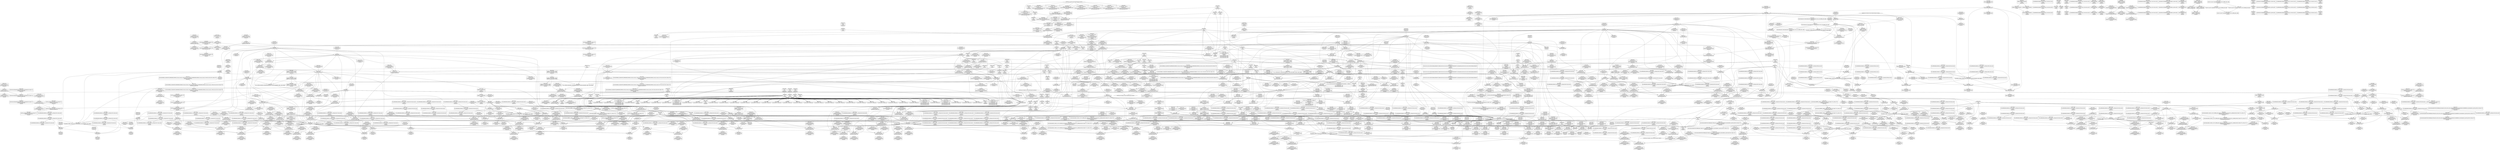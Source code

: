 digraph {
	CE0x513be30 [shape=record,shape=Mrecord,label="{CE0x513be30|rcu_read_lock:_tmp18|include/linux/rcupdate.h,882|*SummSink*}"]
	CE0x5122060 [shape=record,shape=Mrecord,label="{CE0x5122060|__rcu_read_unlock:_do.body}"]
	CE0x51033b0 [shape=record,shape=Mrecord,label="{CE0x51033b0|i64*_getelementptr_inbounds_(_2_x_i64_,_2_x_i64_*___llvm_gcov_ctr131,_i64_0,_i64_1)|*Constant*|*SummSink*}"]
	CE0x50d9040 [shape=record,shape=Mrecord,label="{CE0x50d9040|GLOBAL:_lockdep_rcu_suspicious|*Constant*|*SummSink*}"]
	CE0x50e3e90 [shape=record,shape=Mrecord,label="{CE0x50e3e90|sock_has_perm:_net1|security/selinux/hooks.c,3973|*SummSource*}"]
	CE0x50dd2e0 [shape=record,shape=Mrecord,label="{CE0x50dd2e0|task_sid:_tmp25|security/selinux/hooks.c,208|*SummSink*}"]
	CE0x50ffcf0 [shape=record,shape=Mrecord,label="{CE0x50ffcf0|i32_77|*Constant*|*SummSource*}"]
	CE0x510fc80 [shape=record,shape=Mrecord,label="{CE0x510fc80|_ret_void,_!dbg_!27717|include/linux/rcupdate.h,424|*SummSource*}"]
	CE0x50ec770 [shape=record,shape=Mrecord,label="{CE0x50ec770|i64_56|*Constant*|*SummSink*}"]
	CE0x5096080 [shape=record,shape=Mrecord,label="{CE0x5096080|_call_void_mcount()_#3}"]
	CE0x506e120 [shape=record,shape=Mrecord,label="{CE0x506e120|_call_void_rcu_read_lock()_#10,_!dbg_!27712|security/selinux/hooks.c,207}"]
	CE0x518d420 [shape=record,shape=Mrecord,label="{CE0x518d420|__rcu_read_lock:_tmp3}"]
	CE0x5092fb0 [shape=record,shape=Mrecord,label="{CE0x5092fb0|sock_has_perm:_tmp1|*SummSource*}"]
	CE0x51400d0 [shape=record,shape=Mrecord,label="{CE0x51400d0|rcu_read_unlock:_tmp14|include/linux/rcupdate.h,933}"]
	CE0x51114f0 [shape=record,shape=Mrecord,label="{CE0x51114f0|rcu_lock_release:_tmp2|*SummSource*}"]
	CE0x5102590 [shape=record,shape=Mrecord,label="{CE0x5102590|cred_sid:_tmp6|security/selinux/hooks.c,197|*SummSink*}"]
	CE0x5085720 [shape=record,shape=Mrecord,label="{CE0x5085720|task_sid:_tmp7|security/selinux/hooks.c,208|*SummSource*}"]
	CE0x50a4fc0 [shape=record,shape=Mrecord,label="{CE0x50a4fc0|i64_5|*Constant*}"]
	CE0x5099b70 [shape=record,shape=Mrecord,label="{CE0x5099b70|_ret_i32_%call1,_!dbg_!27717|security/selinux/hooks.c,4215|*SummSink*}"]
	CE0x510fdc0 [shape=record,shape=Mrecord,label="{CE0x510fdc0|_call_void___rcu_read_unlock()_#10,_!dbg_!27734|include/linux/rcupdate.h,937}"]
	CE0x5104d00 [shape=record,shape=Mrecord,label="{CE0x5104d00|0:_i8,_:_GCMR_task_sid.__warned_internal_global_i8_0,_section_.data.unlikely_,_align_1:_elem_0:default:}"]
	CE0x50fe2f0 [shape=record,shape=Mrecord,label="{CE0x50fe2f0|_call_void_rcu_read_lock()_#10,_!dbg_!27712|security/selinux/hooks.c,207|*SummSource*}"]
	CE0x5150ea0 [shape=record,shape=Mrecord,label="{CE0x5150ea0|i64*_getelementptr_inbounds_(_11_x_i64_,_11_x_i64_*___llvm_gcov_ctr132,_i64_0,_i64_8)|*Constant*|*SummSink*}"]
	CE0x512e790 [shape=record,shape=Mrecord,label="{CE0x512e790|__preempt_count_sub:_sub|./arch/x86/include/asm/preempt.h,77|*SummSink*}"]
	CE0x50e63b0 [shape=record,shape=Mrecord,label="{CE0x50e63b0|sock_has_perm:_tmp16|security/selinux/hooks.c,3976|*SummSink*}"]
	CE0x5180810 [shape=record,shape=Mrecord,label="{CE0x5180810|__rcu_read_unlock:_tmp7|include/linux/rcupdate.h,245|*SummSource*}"]
	CE0x512afb0 [shape=record,shape=Mrecord,label="{CE0x512afb0|rcu_read_lock:_tmp5|include/linux/rcupdate.h,882|*SummSink*}"]
	CE0x5083030 [shape=record,shape=Mrecord,label="{CE0x5083030|i64*_getelementptr_inbounds_(_11_x_i64_,_11_x_i64_*___llvm_gcov_ctr127,_i64_0,_i64_0)|*Constant*|*SummSink*}"]
	CE0x5062070 [shape=record,shape=Mrecord,label="{CE0x5062070|selinux_socket_sendmsg:_bb|*SummSink*}"]
	CE0x50ead50 [shape=record,shape=Mrecord,label="{CE0x50ead50|8:_%struct.sock*,_:_SCME_36,37_}"]
	CE0x50eff10 [shape=record,shape=Mrecord,label="{CE0x50eff10|sock_has_perm:_cmp|security/selinux/hooks.c,3969|*SummSource*}"]
	CE0x508ecb0 [shape=record,shape=Mrecord,label="{CE0x508ecb0|rcu_read_lock:_tmp15|include/linux/rcupdate.h,882}"]
	CE0x506a9c0 [shape=record,shape=Mrecord,label="{CE0x506a9c0|selinux_socket_sendmsg:_tmp3}"]
	CE0x50f0950 [shape=record,shape=Mrecord,label="{CE0x50f0950|i64_0|*Constant*|*SummSource*}"]
	CE0x50d7fa0 [shape=record,shape=Mrecord,label="{CE0x50d7fa0|i8_1|*Constant*|*SummSink*}"]
	CE0x51b08e0 [shape=record,shape=Mrecord,label="{CE0x51b08e0|__preempt_count_sub:_val|Function::__preempt_count_sub&Arg::val::}"]
	CE0x5095d10 [shape=record,shape=Mrecord,label="{CE0x5095d10|task_sid:_tmp3|*SummSource*}"]
	CE0x518c980 [shape=record,shape=Mrecord,label="{CE0x518c980|__rcu_read_unlock:_tmp}"]
	CE0x513add0 [shape=record,shape=Mrecord,label="{CE0x513add0|i64*_getelementptr_inbounds_(_11_x_i64_,_11_x_i64_*___llvm_gcov_ctr127,_i64_0,_i64_9)|*Constant*}"]
	CE0x514b310 [shape=record,shape=Mrecord,label="{CE0x514b310|rcu_lock_acquire:_tmp}"]
	CE0x51528b0 [shape=record,shape=Mrecord,label="{CE0x51528b0|i64*_getelementptr_inbounds_(_11_x_i64_,_11_x_i64_*___llvm_gcov_ctr132,_i64_0,_i64_10)|*Constant*|*SummSource*}"]
	CE0x5193bd0 [shape=record,shape=Mrecord,label="{CE0x5193bd0|__rcu_read_unlock:_tmp2|*SummSource*}"]
	CE0x507c8f0 [shape=record,shape=Mrecord,label="{CE0x507c8f0|GLOBAL:___llvm_gcov_ctr327|Global_var:__llvm_gcov_ctr327|*SummSink*}"]
	CE0x50eb0e0 [shape=record,shape=Mrecord,label="{CE0x50eb0e0|8:_%struct.sock*,_:_SCME_39,40_}"]
	CE0x50d5120 [shape=record,shape=Mrecord,label="{CE0x50d5120|GLOBAL:_lockdep_rcu_suspicious|*Constant*|*SummSource*}"]
	CE0x50830a0 [shape=record,shape=Mrecord,label="{CE0x50830a0|rcu_read_lock:_bb}"]
	CE0x5136760 [shape=record,shape=Mrecord,label="{CE0x5136760|i64_6|*Constant*}"]
	CE0x5143f30 [shape=record,shape=Mrecord,label="{CE0x5143f30|i64*_getelementptr_inbounds_(_4_x_i64_,_4_x_i64_*___llvm_gcov_ctr130,_i64_0,_i64_0)|*Constant*}"]
	CE0x50f84a0 [shape=record,shape=Mrecord,label="{CE0x50f84a0|task_sid:_do.end}"]
	CE0x5139460 [shape=record,shape=Mrecord,label="{CE0x5139460|i8*_getelementptr_inbounds_(_25_x_i8_,_25_x_i8_*_.str45,_i32_0,_i32_0)|*Constant*}"]
	CE0x5117e10 [shape=record,shape=Mrecord,label="{CE0x5117e10|i64*_getelementptr_inbounds_(_4_x_i64_,_4_x_i64_*___llvm_gcov_ctr130,_i64_0,_i64_3)|*Constant*|*SummSource*}"]
	CE0x51473c0 [shape=record,shape=Mrecord,label="{CE0x51473c0|GLOBAL:___llvm_gcov_ctr132|Global_var:__llvm_gcov_ctr132|*SummSink*}"]
	CE0x5150c00 [shape=record,shape=Mrecord,label="{CE0x5150c00|i64*_getelementptr_inbounds_(_11_x_i64_,_11_x_i64_*___llvm_gcov_ctr132,_i64_0,_i64_8)|*Constant*|*SummSource*}"]
	CE0x50aa7f0 [shape=record,shape=Mrecord,label="{CE0x50aa7f0|task_sid:_do.body}"]
	CE0x514f770 [shape=record,shape=Mrecord,label="{CE0x514f770|__rcu_read_unlock:_tmp5|include/linux/rcupdate.h,244|*SummSink*}"]
	CE0x5153360 [shape=record,shape=Mrecord,label="{CE0x5153360|rcu_read_unlock:_tmp17|include/linux/rcupdate.h,933|*SummSource*}"]
	CE0x5110d70 [shape=record,shape=Mrecord,label="{CE0x5110d70|_ret_void,_!dbg_!27717|include/linux/rcupdate.h,245|*SummSource*}"]
	CE0x51263f0 [shape=record,shape=Mrecord,label="{CE0x51263f0|rcu_read_lock:_land.lhs.true|*SummSink*}"]
	CE0x507d0b0 [shape=record,shape=Mrecord,label="{CE0x507d0b0|sock_has_perm:_cleanup|*SummSource*}"]
	CE0x50de720 [shape=record,shape=Mrecord,label="{CE0x50de720|task_sid:_call7|security/selinux/hooks.c,208}"]
	CE0x50f6f30 [shape=record,shape=Mrecord,label="{CE0x50f6f30|sock_has_perm:_tmp19|security/selinux/hooks.c,3977|*SummSink*}"]
	CE0x512cfd0 [shape=record,shape=Mrecord,label="{CE0x512cfd0|rcu_read_lock:_tobool1|include/linux/rcupdate.h,882|*SummSink*}"]
	CE0x50e3d10 [shape=record,shape=Mrecord,label="{CE0x50e3d10|sock_has_perm:_net1|security/selinux/hooks.c,3973}"]
	CE0x50f01c0 [shape=record,shape=Mrecord,label="{CE0x50f01c0|i64_2|*Constant*}"]
	CE0x511bdb0 [shape=record,shape=Mrecord,label="{CE0x511bdb0|i64*_getelementptr_inbounds_(_4_x_i64_,_4_x_i64_*___llvm_gcov_ctr129,_i64_0,_i64_3)|*Constant*|*SummSource*}"]
	CE0x506af00 [shape=record,shape=Mrecord,label="{CE0x506af00|COLLAPSED:_GCMRE___llvm_gcov_ctr327_internal_global_6_x_i64_zeroinitializer:_elem_0:default:}"]
	CE0x509d140 [shape=record,shape=Mrecord,label="{CE0x509d140|_ret_i32_%retval.0,_!dbg_!27740|security/selinux/hooks.c,3977|*SummSink*}"]
	CE0x50e2ac0 [shape=record,shape=Mrecord,label="{CE0x50e2ac0|sock_has_perm:_u|security/selinux/hooks.c,3973|*SummSink*}"]
	CE0x5103210 [shape=record,shape=Mrecord,label="{CE0x5103210|task_sid:_call|security/selinux/hooks.c,208}"]
	CE0x50eb340 [shape=record,shape=Mrecord,label="{CE0x50eb340|8:_%struct.sock*,_:_SCME_41,42_}"]
	CE0x514c420 [shape=record,shape=Mrecord,label="{CE0x514c420|rcu_lock_acquire:_tmp|*SummSink*}"]
	CE0x5092ed0 [shape=record,shape=Mrecord,label="{CE0x5092ed0|i32_0|*Constant*}"]
	CE0x50e9c30 [shape=record,shape=Mrecord,label="{CE0x50e9c30|task_sid:_do.body5|*SummSink*}"]
	CE0x505c5a0 [shape=record,shape=Mrecord,label="{CE0x505c5a0|GLOBAL:_sock_has_perm|*Constant*}"]
	CE0x5153570 [shape=record,shape=Mrecord,label="{CE0x5153570|rcu_read_unlock:_tmp17|include/linux/rcupdate.h,933|*SummSink*}"]
	CE0x5122230 [shape=record,shape=Mrecord,label="{CE0x5122230|__preempt_count_add:_tmp4|./arch/x86/include/asm/preempt.h,72|*SummSink*}"]
	CE0x505a5b0 [shape=record,shape=Mrecord,label="{CE0x505a5b0|selinux_socket_sendmsg:_tmp|*SummSource*}"]
	CE0x5175fe0 [shape=record,shape=Mrecord,label="{CE0x5175fe0|__rcu_read_lock:_do.end}"]
	CE0x5083c80 [shape=record,shape=Mrecord,label="{CE0x5083c80|i64*_getelementptr_inbounds_(_6_x_i64_,_6_x_i64_*___llvm_gcov_ctr327,_i64_0,_i64_0)|*Constant*|*SummSink*}"]
	CE0x51211b0 [shape=record,shape=Mrecord,label="{CE0x51211b0|i64*_getelementptr_inbounds_(_4_x_i64_,_4_x_i64_*___llvm_gcov_ctr129,_i64_0,_i64_2)|*Constant*|*SummSource*}"]
	CE0x506bfc0 [shape=record,shape=Mrecord,label="{CE0x506bfc0|sock_has_perm:_tmp8|security/selinux/hooks.c,3969|*SummSink*}"]
	CE0x50f3890 [shape=record,shape=Mrecord,label="{CE0x50f3890|i8_0|*Constant*|*SummSink*}"]
	CE0x5060860 [shape=record,shape=Mrecord,label="{CE0x5060860|selinux_socket_sendmsg:_tmp|*SummSink*}"]
	CE0x518ba90 [shape=record,shape=Mrecord,label="{CE0x518ba90|i32_2|*Constant*}"]
	CE0x511c200 [shape=record,shape=Mrecord,label="{CE0x511c200|i64*_getelementptr_inbounds_(_4_x_i64_,_4_x_i64_*___llvm_gcov_ctr129,_i64_0,_i64_3)|*Constant*|*SummSink*}"]
	CE0x50d7d10 [shape=record,shape=Mrecord,label="{CE0x50d7d10|i8_1|*Constant*}"]
	CE0x50a3f50 [shape=record,shape=Mrecord,label="{CE0x50a3f50|rcu_read_unlock:_do.body}"]
	CE0x5141850 [shape=record,shape=Mrecord,label="{CE0x5141850|rcu_lock_acquire:_tmp2|*SummSink*}"]
	CE0x50a4500 [shape=record,shape=Mrecord,label="{CE0x50a4500|GLOBAL:_rcu_read_lock|*Constant*|*SummSource*}"]
	CE0x512e390 [shape=record,shape=Mrecord,label="{CE0x512e390|rcu_read_unlock:_tmp2|*SummSink*}"]
	CE0x51184d0 [shape=record,shape=Mrecord,label="{CE0x51184d0|rcu_lock_release:_bb|*SummSource*}"]
	CE0x514f090 [shape=record,shape=Mrecord,label="{CE0x514f090|rcu_read_unlock:_tmp9|include/linux/rcupdate.h,933|*SummSink*}"]
	CE0x512ace0 [shape=record,shape=Mrecord,label="{CE0x512ace0|rcu_read_lock:_tmp5|include/linux/rcupdate.h,882}"]
	CE0x5113460 [shape=record,shape=Mrecord,label="{CE0x5113460|i8*_undef|*Constant*}"]
	CE0x5087970 [shape=record,shape=Mrecord,label="{CE0x5087970|sock_has_perm:_sk_security|security/selinux/hooks.c,3964|*SummSource*}"]
	CE0x50df8f0 [shape=record,shape=Mrecord,label="{CE0x50df8f0|_ret_i32_%tmp6,_!dbg_!27716|security/selinux/hooks.c,197|*SummSource*}"]
	CE0x50dfda0 [shape=record,shape=Mrecord,label="{CE0x50dfda0|_call_void_rcu_read_unlock()_#10,_!dbg_!27748|security/selinux/hooks.c,209}"]
	CE0x5109ff0 [shape=record,shape=Mrecord,label="{CE0x5109ff0|cred_sid:_tmp}"]
	CE0x506c160 [shape=record,shape=Mrecord,label="{CE0x506c160|sock_has_perm:_net|security/selinux/hooks.c, 3966}"]
	CE0x51437d0 [shape=record,shape=Mrecord,label="{CE0x51437d0|rcu_lock_acquire:_tmp3|*SummSource*}"]
	CE0x506daa0 [shape=record,shape=Mrecord,label="{CE0x506daa0|get_current:_tmp4|./arch/x86/include/asm/current.h,14|*SummSource*}"]
	CE0x5154900 [shape=record,shape=Mrecord,label="{CE0x5154900|i32_934|*Constant*|*SummSource*}"]
	CE0x5129cd0 [shape=record,shape=Mrecord,label="{CE0x5129cd0|rcu_read_lock:_tmp4|include/linux/rcupdate.h,882|*SummSink*}"]
	CE0x517b940 [shape=record,shape=Mrecord,label="{CE0x517b940|rcu_lock_release:_tmp3}"]
	CE0x5091910 [shape=record,shape=Mrecord,label="{CE0x5091910|GLOBAL:___llvm_gcov_ctr126|Global_var:__llvm_gcov_ctr126|*SummSink*}"]
	CE0x5176b20 [shape=record,shape=Mrecord,label="{CE0x5176b20|rcu_lock_release:_tmp5|include/linux/rcupdate.h,423}"]
	CE0x51c2bd0 [shape=record,shape=Mrecord,label="{CE0x51c2bd0|__preempt_count_add:_tmp7|./arch/x86/include/asm/preempt.h,73|*SummSink*}"]
	CE0x514f200 [shape=record,shape=Mrecord,label="{CE0x514f200|rcu_read_unlock:_tmp10|include/linux/rcupdate.h,933|*SummSink*}"]
	CE0x50da970 [shape=record,shape=Mrecord,label="{CE0x50da970|i64*_getelementptr_inbounds_(_13_x_i64_,_13_x_i64_*___llvm_gcov_ctr126,_i64_0,_i64_8)|*Constant*}"]
	CE0x510c7e0 [shape=record,shape=Mrecord,label="{CE0x510c7e0|task_sid:_tmp11|security/selinux/hooks.c,208}"]
	CE0x50d5da0 [shape=record,shape=Mrecord,label="{CE0x50d5da0|i8*_getelementptr_inbounds_(_41_x_i8_,_41_x_i8_*_.str44,_i32_0,_i32_0)|*Constant*|*SummSink*}"]
	CE0x5062330 [shape=record,shape=Mrecord,label="{CE0x5062330|COLLAPSED:_GCMRE___llvm_gcov_ctr361_internal_global_2_x_i64_zeroinitializer:_elem_0:default:}"]
	CE0x518b510 [shape=record,shape=Mrecord,label="{CE0x518b510|i64*_getelementptr_inbounds_(_4_x_i64_,_4_x_i64_*___llvm_gcov_ctr130,_i64_0,_i64_3)|*Constant*}"]
	CE0x51277c0 [shape=record,shape=Mrecord,label="{CE0x51277c0|_call_void_mcount()_#3}"]
	CE0x5153db0 [shape=record,shape=Mrecord,label="{CE0x5153db0|_call_void_lockdep_rcu_suspicious(i8*_getelementptr_inbounds_(_25_x_i8_,_25_x_i8_*_.str45,_i32_0,_i32_0),_i32_934,_i8*_getelementptr_inbounds_(_44_x_i8_,_44_x_i8_*_.str47,_i32_0,_i32_0))_#10,_!dbg_!27726|include/linux/rcupdate.h,933|*SummSource*}"]
	CE0x5085930 [shape=record,shape=Mrecord,label="{CE0x5085930|_call_void_mcount()_#3|*SummSink*}"]
	CE0x50843d0 [shape=record,shape=Mrecord,label="{CE0x50843d0|i64*_getelementptr_inbounds_(_6_x_i64_,_6_x_i64_*___llvm_gcov_ctr327,_i64_0,_i64_3)|*Constant*|*SummSink*}"]
	CE0x5189690 [shape=record,shape=Mrecord,label="{CE0x5189690|__rcu_read_unlock:_do.end|*SummSink*}"]
	CE0x514d370 [shape=record,shape=Mrecord,label="{CE0x514d370|rcu_read_unlock:_if.end}"]
	CE0x514c010 [shape=record,shape=Mrecord,label="{CE0x514c010|__rcu_read_unlock:_tmp5|include/linux/rcupdate.h,244|*SummSource*}"]
	CE0x51bedf0 [shape=record,shape=Mrecord,label="{CE0x51bedf0|i64*_getelementptr_inbounds_(_4_x_i64_,_4_x_i64_*___llvm_gcov_ctr135,_i64_0,_i64_0)|*Constant*|*SummSource*}"]
	CE0x5091200 [shape=record,shape=Mrecord,label="{CE0x5091200|i32_22|*Constant*|*SummSink*}"]
	CE0x5140200 [shape=record,shape=Mrecord,label="{CE0x5140200|rcu_read_unlock:_tmp14|include/linux/rcupdate.h,933|*SummSource*}"]
	CE0x512a0b0 [shape=record,shape=Mrecord,label="{CE0x512a0b0|GLOBAL:___llvm_gcov_ctr127|Global_var:__llvm_gcov_ctr127|*SummSource*}"]
	CE0x50a9c40 [shape=record,shape=Mrecord,label="{CE0x50a9c40|task_sid:_tmp12|security/selinux/hooks.c,208|*SummSink*}"]
	CE0x51417e0 [shape=record,shape=Mrecord,label="{CE0x51417e0|rcu_lock_acquire:_tmp2|*SummSource*}"]
	CE0x50ecbd0 [shape=record,shape=Mrecord,label="{CE0x50ecbd0|task_sid:_entry|*SummSource*}"]
	CE0x50f2310 [shape=record,shape=Mrecord,label="{CE0x50f2310|sock_has_perm:_tmp12|security/selinux/hooks.c,3970|*SummSource*}"]
	CE0x5117720 [shape=record,shape=Mrecord,label="{CE0x5117720|__preempt_count_sub:_bb}"]
	CE0x513b640 [shape=record,shape=Mrecord,label="{CE0x513b640|rcu_read_lock:_tmp17|include/linux/rcupdate.h,882|*SummSource*}"]
	CE0x5148b40 [shape=record,shape=Mrecord,label="{CE0x5148b40|_call_void_asm_sideeffect_,_memory_,_dirflag_,_fpsr_,_flags_()_#3,_!dbg_!27714,_!srcloc_!27715|include/linux/rcupdate.h,239}"]
	CE0x517a420 [shape=record,shape=Mrecord,label="{CE0x517a420|i32_1|*Constant*}"]
	CE0x5085d80 [shape=record,shape=Mrecord,label="{CE0x5085d80|rcu_read_lock:_entry}"]
	CE0x507ed10 [shape=record,shape=Mrecord,label="{CE0x507ed10|COLLAPSED:_GCMRE___llvm_gcov_ctr126_internal_global_13_x_i64_zeroinitializer:_elem_0:default:}"]
	CE0x517fda0 [shape=record,shape=Mrecord,label="{CE0x517fda0|__preempt_count_sub:_tmp}"]
	CE0x517a210 [shape=record,shape=Mrecord,label="{CE0x517a210|GLOBAL:_lock_release|*Constant*|*SummSink*}"]
	CE0x50dbc00 [shape=record,shape=Mrecord,label="{CE0x50dbc00|task_sid:_tmp23|security/selinux/hooks.c,208}"]
	CE0x514d0b0 [shape=record,shape=Mrecord,label="{CE0x514d0b0|rcu_read_unlock:_land.lhs.true}"]
	CE0x518f8f0 [shape=record,shape=Mrecord,label="{CE0x518f8f0|rcu_lock_release:_bb}"]
	CE0x51125d0 [shape=record,shape=Mrecord,label="{CE0x51125d0|rcu_lock_acquire:_bb}"]
	CE0x5151990 [shape=record,shape=Mrecord,label="{CE0x5151990|rcu_read_unlock:_tmp19|include/linux/rcupdate.h,933|*SummSource*}"]
	CE0x510d0a0 [shape=record,shape=Mrecord,label="{CE0x510d0a0|task_sid:_tmp13|security/selinux/hooks.c,208|*SummSink*}"]
	CE0x5127420 [shape=record,shape=Mrecord,label="{CE0x5127420|rcu_read_lock:_do.end|*SummSink*}"]
	CE0x50a2bd0 [shape=record,shape=Mrecord,label="{CE0x50a2bd0|rcu_lock_acquire:_indirectgoto|*SummSource*}"]
	CE0x51beb90 [shape=record,shape=Mrecord,label="{CE0x51beb90|i64*_getelementptr_inbounds_(_4_x_i64_,_4_x_i64_*___llvm_gcov_ctr135,_i64_0,_i64_0)|*Constant*}"]
	CE0x50ff710 [shape=record,shape=Mrecord,label="{CE0x50ff710|_ret_void,_!dbg_!27717|include/linux/rcupdate.h,419|*SummSink*}"]
	CE0x50daec0 [shape=record,shape=Mrecord,label="{CE0x50daec0|task_sid:_tmp21|security/selinux/hooks.c,208}"]
	CE0x518e5e0 [shape=record,shape=Mrecord,label="{CE0x518e5e0|rcu_lock_release:_indirectgoto}"]
	CE0x5110f20 [shape=record,shape=Mrecord,label="{CE0x5110f20|__rcu_read_lock:_do.body}"]
	CE0x5120fe0 [shape=record,shape=Mrecord,label="{CE0x5120fe0|i64*_getelementptr_inbounds_(_4_x_i64_,_4_x_i64_*___llvm_gcov_ctr134,_i64_0,_i64_1)|*Constant*|*SummSink*}"]
	CE0x5081890 [shape=record,shape=Mrecord,label="{CE0x5081890|GLOBAL:_get_current|*Constant*|*SummSink*}"]
	CE0x510ca70 [shape=record,shape=Mrecord,label="{CE0x510ca70|task_sid:_tmp11|security/selinux/hooks.c,208|*SummSink*}"]
	CE0x50e58e0 [shape=record,shape=Mrecord,label="{CE0x50e58e0|sock_has_perm:_sid5|security/selinux/hooks.c,3976|*SummSource*}"]
	CE0x5086a80 [shape=record,shape=Mrecord,label="{CE0x5086a80|rcu_read_lock:_tmp3|*SummSink*}"]
	CE0x50a6b20 [shape=record,shape=Mrecord,label="{CE0x50a6b20|8:_%struct.sock*,_:_SCME_18,20_|*MultipleSource*|security/selinux/hooks.c, 3966|security/selinux/hooks.c,3966|security/selinux/hooks.c,3966}"]
	CE0x5091370 [shape=record,shape=Mrecord,label="{CE0x5091370|cred_sid:_tmp4|*LoadInst*|security/selinux/hooks.c,196|*SummSource*}"]
	CE0x5149130 [shape=record,shape=Mrecord,label="{CE0x5149130|rcu_read_unlock:_tmp7|include/linux/rcupdate.h,933|*SummSink*}"]
	CE0x50ef870 [shape=record,shape=Mrecord,label="{CE0x50ef870|sock_has_perm:_tmp9|security/selinux/hooks.c,3969}"]
	CE0x50e6dd0 [shape=record,shape=Mrecord,label="{CE0x50e6dd0|sock_has_perm:_tmp17|security/selinux/hooks.c,3976|*SummSource*}"]
	CE0x513ec90 [shape=record,shape=Mrecord,label="{CE0x513ec90|cred_sid:_bb|*SummSource*}"]
	CE0x50f3190 [shape=record,shape=Mrecord,label="{CE0x50f3190|sock_has_perm:_tmp5|security/selinux/hooks.c,3966}"]
	CE0x50dba80 [shape=record,shape=Mrecord,label="{CE0x50dba80|task_sid:_tmp24|security/selinux/hooks.c,208|*SummSource*}"]
	CE0x5111d20 [shape=record,shape=Mrecord,label="{CE0x5111d20|__rcu_read_unlock:_tmp6|include/linux/rcupdate.h,245|*SummSource*}"]
	CE0x5111110 [shape=record,shape=Mrecord,label="{CE0x5111110|__rcu_read_lock:_do.body|*SummSink*}"]
	CE0x5060910 [shape=record,shape=Mrecord,label="{CE0x5060910|sock_has_perm:_perms|Function::sock_has_perm&Arg::perms::|*SummSource*}"]
	CE0x50a5030 [shape=record,shape=Mrecord,label="{CE0x50a5030|i64_5|*Constant*|*SummSource*}"]
	CE0x510b5d0 [shape=record,shape=Mrecord,label="{CE0x510b5d0|i64_0|*Constant*}"]
	CE0x50ef3d0 [shape=record,shape=Mrecord,label="{CE0x50ef3d0|sock_has_perm:_tmp6|security/selinux/hooks.c,3969}"]
	CE0x5106bc0 [shape=record,shape=Mrecord,label="{CE0x5106bc0|GLOBAL:_rcu_read_lock.__warned|Global_var:rcu_read_lock.__warned|*SummSource*}"]
	CE0x50df140 [shape=record,shape=Mrecord,label="{CE0x50df140|cred_sid:_entry|*SummSource*}"]
	CE0x5060ff0 [shape=record,shape=Mrecord,label="{CE0x5060ff0|i64_1|*Constant*}"]
	CE0x5144620 [shape=record,shape=Mrecord,label="{CE0x5144620|i64*_getelementptr_inbounds_(_4_x_i64_,_4_x_i64_*___llvm_gcov_ctr128,_i64_0,_i64_2)|*Constant*|*SummSource*}"]
	CE0x510b490 [shape=record,shape=Mrecord,label="{CE0x510b490|i64_2|*Constant*}"]
	CE0x5148940 [shape=record,shape=Mrecord,label="{CE0x5148940|rcu_read_unlock:_bb|*SummSource*}"]
	CE0x51474a0 [shape=record,shape=Mrecord,label="{CE0x51474a0|__preempt_count_add:_val|Function::__preempt_count_add&Arg::val::|*SummSink*}"]
	CE0x51c22e0 [shape=record,shape=Mrecord,label="{CE0x51c22e0|__preempt_count_sub:_do.body|*SummSource*}"]
	CE0x50f7320 [shape=record,shape=Mrecord,label="{CE0x50f7320|sock_has_perm:_tmp19|security/selinux/hooks.c,3977}"]
	CE0x5118730 [shape=record,shape=Mrecord,label="{CE0x5118730|rcu_lock_acquire:_tmp7|*SummSource*}"]
	CE0x5110c60 [shape=record,shape=Mrecord,label="{CE0x5110c60|_ret_void,_!dbg_!27717|include/linux/rcupdate.h,245}"]
	CE0x50dbda0 [shape=record,shape=Mrecord,label="{CE0x50dbda0|task_sid:_tmp23|security/selinux/hooks.c,208|*SummSource*}"]
	CE0x5103bd0 [shape=record,shape=Mrecord,label="{CE0x5103bd0|i32_1|*Constant*}"]
	CE0x50eac20 [shape=record,shape=Mrecord,label="{CE0x50eac20|8:_%struct.sock*,_:_SCME_35,36_}"]
	CE0x505f720 [shape=record,shape=Mrecord,label="{CE0x505f720|i64*_getelementptr_inbounds_(_2_x_i64_,_2_x_i64_*___llvm_gcov_ctr361,_i64_0,_i64_0)|*Constant*|*SummSink*}"]
	CE0x511b490 [shape=record,shape=Mrecord,label="{CE0x511b490|GLOBAL:___preempt_count_sub|*Constant*|*SummSource*}"]
	CE0x513de80 [shape=record,shape=Mrecord,label="{CE0x513de80|i64*_getelementptr_inbounds_(_11_x_i64_,_11_x_i64_*___llvm_gcov_ctr127,_i64_0,_i64_10)|*Constant*|*SummSink*}"]
	CE0x510b7b0 [shape=record,shape=Mrecord,label="{CE0x510b7b0|rcu_read_lock:_call|include/linux/rcupdate.h,882|*SummSink*}"]
	CE0x50d3730 [shape=record,shape=Mrecord,label="{CE0x50d3730|1216:_i8*,_:_CRE_1216,1224_|*MultipleSource*|Function::sock_has_perm&Arg::sk::|security/selinux/hooks.c,3964|*LoadInst*|security/selinux/hooks.c,4215}"]
	CE0x50d9650 [shape=record,shape=Mrecord,label="{CE0x50d9650|task_sid:_tmp14|security/selinux/hooks.c,208|*SummSource*}"]
	CE0x507f350 [shape=record,shape=Mrecord,label="{CE0x507f350|_call_void_mcount()_#3|*SummSink*}"]
	CE0x5178ad0 [shape=record,shape=Mrecord,label="{CE0x5178ad0|GLOBAL:_lock_acquire|*Constant*|*SummSink*}"]
	CE0x5151300 [shape=record,shape=Mrecord,label="{CE0x5151300|i64*_getelementptr_inbounds_(_11_x_i64_,_11_x_i64_*___llvm_gcov_ctr132,_i64_0,_i64_9)|*Constant*|*SummSink*}"]
	CE0x510f210 [shape=record,shape=Mrecord,label="{CE0x510f210|rcu_lock_release:_entry}"]
	CE0x51a7b00 [shape=record,shape=Mrecord,label="{CE0x51a7b00|i64*_getelementptr_inbounds_(_4_x_i64_,_4_x_i64_*___llvm_gcov_ctr129,_i64_0,_i64_0)|*Constant*|*SummSink*}"]
	CE0x518e760 [shape=record,shape=Mrecord,label="{CE0x518e760|rcu_lock_release:_indirectgoto|*SummSink*}"]
	CE0x5152a40 [shape=record,shape=Mrecord,label="{CE0x5152a40|rcu_read_unlock:_tmp21|include/linux/rcupdate.h,935|*SummSink*}"]
	CE0x511b8e0 [shape=record,shape=Mrecord,label="{CE0x511b8e0|__preempt_count_sub:_entry|*SummSink*}"]
	CE0x50e23a0 [shape=record,shape=Mrecord,label="{CE0x50e23a0|__rcu_read_lock:_tmp1|*SummSource*}"]
	CE0x50f3ca0 [shape=record,shape=Mrecord,label="{CE0x50f3ca0|__preempt_count_add:_tmp2}"]
	CE0x50e4ce0 [shape=record,shape=Mrecord,label="{CE0x50e4ce0|sock_has_perm:_tmp15|security/selinux/hooks.c,3974|*SummSource*}"]
	CE0x51525e0 [shape=record,shape=Mrecord,label="{CE0x51525e0|rcu_read_unlock:_tmp21|include/linux/rcupdate.h,935}"]
	CE0x50f04f0 [shape=record,shape=Mrecord,label="{CE0x50f04f0|sock_has_perm:_tmp7|security/selinux/hooks.c,3969|*SummSink*}"]
	CE0x510deb0 [shape=record,shape=Mrecord,label="{CE0x510deb0|i64_7|*Constant*}"]
	CE0x51187f0 [shape=record,shape=Mrecord,label="{CE0x51187f0|rcu_lock_acquire:_tmp7|*SummSink*}"]
	CE0x50d9300 [shape=record,shape=Mrecord,label="{CE0x50d9300|i64_6|*Constant*}"]
	CE0x5177fe0 [shape=record,shape=Mrecord,label="{CE0x5177fe0|rcu_lock_release:___here|*SummSource*}"]
	CE0x50eb930 [shape=record,shape=Mrecord,label="{CE0x50eb930|8:_%struct.sock*,_:_SCME_46,47_}"]
	CE0x50845e0 [shape=record,shape=Mrecord,label="{CE0x50845e0|sock_has_perm:_ad|security/selinux/hooks.c, 3965|*SummSink*}"]
	CE0x510e1a0 [shape=record,shape=Mrecord,label="{CE0x510e1a0|rcu_read_unlock:_tmp22|include/linux/rcupdate.h,935|*SummSource*}"]
	CE0x50a6140 [shape=record,shape=Mrecord,label="{CE0x50a6140|task_sid:_tmp1}"]
	CE0x518fc20 [shape=record,shape=Mrecord,label="{CE0x518fc20|rcu_lock_release:___here}"]
	CE0x518d7a0 [shape=record,shape=Mrecord,label="{CE0x518d7a0|__rcu_read_lock:_do.end|*SummSource*}"]
	CE0x50ec830 [shape=record,shape=Mrecord,label="{CE0x50ec830|GLOBAL:_task_sid|*Constant*}"]
	CE0x51499a0 [shape=record,shape=Mrecord,label="{CE0x51499a0|rcu_read_unlock:_if.then}"]
	CE0x513d850 [shape=record,shape=Mrecord,label="{CE0x513d850|rcu_read_lock:_tmp21|include/linux/rcupdate.h,884}"]
	CE0x50d5c70 [shape=record,shape=Mrecord,label="{CE0x50d5c70|i8*_getelementptr_inbounds_(_41_x_i8_,_41_x_i8_*_.str44,_i32_0,_i32_0)|*Constant*}"]
	CE0x513d010 [shape=record,shape=Mrecord,label="{CE0x513d010|rcu_read_lock:_tmp21|include/linux/rcupdate.h,884|*SummSource*}"]
	CE0x5128430 [shape=record,shape=Mrecord,label="{CE0x5128430|_call_void_rcu_lock_acquire(%struct.lockdep_map*_rcu_lock_map)_#10,_!dbg_!27711|include/linux/rcupdate.h,881|*SummSource*}"]
	CE0x5128d30 [shape=record,shape=Mrecord,label="{CE0x5128d30|rcu_read_lock:_if.end}"]
	CE0x50a2c90 [shape=record,shape=Mrecord,label="{CE0x50a2c90|rcu_lock_acquire:_indirectgoto|*SummSink*}"]
	CE0x507ab30 [shape=record,shape=Mrecord,label="{CE0x507ab30|sock_has_perm:_entry|*SummSource*}"]
	CE0x510b6d0 [shape=record,shape=Mrecord,label="{CE0x510b6d0|task_sid:_tmp5|security/selinux/hooks.c,208|*SummSource*}"]
	CE0x51465f0 [shape=record,shape=Mrecord,label="{CE0x51465f0|i64*_getelementptr_inbounds_(_4_x_i64_,_4_x_i64_*___llvm_gcov_ctr128,_i64_0,_i64_3)|*Constant*|*SummSink*}"]
	CE0x514eee0 [shape=record,shape=Mrecord,label="{CE0x514eee0|i64*_getelementptr_inbounds_(_11_x_i64_,_11_x_i64_*___llvm_gcov_ctr132,_i64_0,_i64_8)|*Constant*}"]
	CE0x5141d40 [shape=record,shape=Mrecord,label="{CE0x5141d40|rcu_read_unlock:_call|include/linux/rcupdate.h,933|*SummSource*}"]
	CE0x5111480 [shape=record,shape=Mrecord,label="{CE0x5111480|rcu_lock_release:_tmp2}"]
	CE0x5151b60 [shape=record,shape=Mrecord,label="{CE0x5151b60|rcu_read_unlock:_tmp19|include/linux/rcupdate.h,933|*SummSink*}"]
	CE0x514cde0 [shape=record,shape=Mrecord,label="{CE0x514cde0|__rcu_read_lock:_tmp7|include/linux/rcupdate.h,240}"]
	CE0x50eba60 [shape=record,shape=Mrecord,label="{CE0x50eba60|8:_%struct.sock*,_:_SCME_47,48_}"]
	CE0x5148340 [shape=record,shape=Mrecord,label="{CE0x5148340|rcu_read_unlock:_tmp6|include/linux/rcupdate.h,933}"]
	CE0x511ba30 [shape=record,shape=Mrecord,label="{CE0x511ba30|_ret_void,_!dbg_!27720|./arch/x86/include/asm/preempt.h,78}"]
	CE0x51216f0 [shape=record,shape=Mrecord,label="{CE0x51216f0|_call_void_asm_addl_$1,_%gs:$0_,_*m,ri,*m,_dirflag_,_fpsr_,_flags_(i32*___preempt_count,_i32_%sub,_i32*___preempt_count)_#3,_!dbg_!27717,_!srcloc_!27718|./arch/x86/include/asm/preempt.h,77|*SummSink*}"]
	CE0x50a5140 [shape=record,shape=Mrecord,label="{CE0x50a5140|i64_5|*Constant*|*SummSink*}"]
	CE0x50b0e90 [shape=record,shape=Mrecord,label="{CE0x50b0e90|sock_has_perm:_tmp14|security/selinux/hooks.c,3972|*SummSource*}"]
	CE0x5102a00 [shape=record,shape=Mrecord,label="{CE0x5102a00|GLOBAL:_rcu_read_lock|*Constant*}"]
	CE0x50fce70 [shape=record,shape=Mrecord,label="{CE0x50fce70|task_sid:_tmp9|security/selinux/hooks.c,208|*SummSource*}"]
	CE0x50dd5f0 [shape=record,shape=Mrecord,label="{CE0x50dd5f0|task_sid:_tmp26|security/selinux/hooks.c,208}"]
	CE0x5113dc0 [shape=record,shape=Mrecord,label="{CE0x5113dc0|__preempt_count_sub:_tmp4|./arch/x86/include/asm/preempt.h,77|*SummSource*}"]
	CE0x50794b0 [shape=record,shape=Mrecord,label="{CE0x50794b0|__rcu_read_lock:_entry|*SummSource*}"]
	CE0x50e86a0 [shape=record,shape=Mrecord,label="{CE0x50e86a0|rcu_read_lock:_tmp12|include/linux/rcupdate.h,882|*SummSource*}"]
	CE0x50918a0 [shape=record,shape=Mrecord,label="{CE0x50918a0|GLOBAL:___llvm_gcov_ctr126|Global_var:__llvm_gcov_ctr126|*SummSource*}"]
	CE0x50644d0 [shape=record,shape=Mrecord,label="{CE0x50644d0|avc_has_perm:_tsid|Function::avc_has_perm&Arg::tsid::}"]
	CE0x50e52b0 [shape=record,shape=Mrecord,label="{CE0x50e52b0|sock_has_perm:_sk4|security/selinux/hooks.c,3974|*SummSink*}"]
	CE0x5126a10 [shape=record,shape=Mrecord,label="{CE0x5126a10|rcu_lock_acquire:_map|Function::rcu_lock_acquire&Arg::map::|*SummSink*}"]
	CE0x50e0540 [shape=record,shape=Mrecord,label="{CE0x50e0540|rcu_read_unlock:_entry|*SummSink*}"]
	CE0x5193b60 [shape=record,shape=Mrecord,label="{CE0x5193b60|__rcu_read_unlock:_tmp2}"]
	CE0x50db140 [shape=record,shape=Mrecord,label="{CE0x50db140|task_sid:_tmp21|security/selinux/hooks.c,208|*SummSink*}"]
	CE0x513d3a0 [shape=record,shape=Mrecord,label="{CE0x513d3a0|rcu_read_lock:_tmp20|include/linux/rcupdate.h,882|*SummSource*}"]
	CE0x5128e20 [shape=record,shape=Mrecord,label="{CE0x5128e20|rcu_read_lock:_if.end|*SummSource*}"]
	CE0x5095440 [shape=record,shape=Mrecord,label="{CE0x5095440|rcu_read_unlock:_tmp3|*SummSource*}"]
	CE0x5141770 [shape=record,shape=Mrecord,label="{CE0x5141770|rcu_lock_acquire:_tmp2}"]
	CE0x50e8810 [shape=record,shape=Mrecord,label="{CE0x50e8810|rcu_read_lock:_tmp12|include/linux/rcupdate.h,882|*SummSink*}"]
	CE0x518c700 [shape=record,shape=Mrecord,label="{CE0x518c700|i64*_getelementptr_inbounds_(_4_x_i64_,_4_x_i64_*___llvm_gcov_ctr134,_i64_0,_i64_0)|*Constant*|*SummSource*}"]
	CE0x51127e0 [shape=record,shape=Mrecord,label="{CE0x51127e0|__rcu_read_unlock:_tmp4|include/linux/rcupdate.h,244|*SummSource*}"]
	CE0x50ff110 [shape=record,shape=Mrecord,label="{CE0x50ff110|cred_sid:_tmp2|*SummSink*}"]
	CE0x51be9c0 [shape=record,shape=Mrecord,label="{CE0x51be9c0|__preempt_count_sub:_bb|*SummSource*}"]
	CE0x50907e0 [shape=record,shape=Mrecord,label="{CE0x50907e0|cred_sid:_tmp4|*LoadInst*|security/selinux/hooks.c,196|*SummSink*}"]
	CE0x5098860 [shape=record,shape=Mrecord,label="{CE0x5098860|get_current:_bb|*SummSource*}"]
	CE0x51c2940 [shape=record,shape=Mrecord,label="{CE0x51c2940|__preempt_count_add:_tmp1|*SummSink*}"]
	CE0x509bf90 [shape=record,shape=Mrecord,label="{CE0x509bf90|sock_has_perm:_entry|*SummSink*}"]
	CE0x518ea90 [shape=record,shape=Mrecord,label="{CE0x518ea90|_call_void_asm_addl_$1,_%gs:$0_,_*m,ri,*m,_dirflag_,_fpsr_,_flags_(i32*___preempt_count,_i32_%val,_i32*___preempt_count)_#3,_!dbg_!27714,_!srcloc_!27717|./arch/x86/include/asm/preempt.h,72}"]
	CE0x512b520 [shape=record,shape=Mrecord,label="{CE0x512b520|i64*_getelementptr_inbounds_(_4_x_i64_,_4_x_i64_*___llvm_gcov_ctr130,_i64_0,_i64_2)|*Constant*}"]
	CE0x50efd90 [shape=record,shape=Mrecord,label="{CE0x50efd90|sock_has_perm:_cmp|security/selinux/hooks.c,3969}"]
	CE0x512de40 [shape=record,shape=Mrecord,label="{CE0x512de40|rcu_read_lock:_bb|*SummSink*}"]
	CE0x50a9500 [shape=record,shape=Mrecord,label="{CE0x50a9500|sock_has_perm:_bb|*SummSink*}"]
	CE0x51939e0 [shape=record,shape=Mrecord,label="{CE0x51939e0|i64*_getelementptr_inbounds_(_4_x_i64_,_4_x_i64_*___llvm_gcov_ctr135,_i64_0,_i64_3)|*Constant*|*SummSource*}"]
	CE0x50ddc70 [shape=record,shape=Mrecord,label="{CE0x50ddc70|task_sid:_tmp26|security/selinux/hooks.c,208|*SummSink*}"]
	CE0x5192c50 [shape=record,shape=Mrecord,label="{CE0x5192c50|__preempt_count_add:_do.body|*SummSink*}"]
	CE0x5144020 [shape=record,shape=Mrecord,label="{CE0x5144020|i64*_getelementptr_inbounds_(_4_x_i64_,_4_x_i64_*___llvm_gcov_ctr130,_i64_0,_i64_0)|*Constant*|*SummSource*}"]
	CE0x512dd90 [shape=record,shape=Mrecord,label="{CE0x512dd90|rcu_read_lock:_bb|*SummSource*}"]
	CE0x51550b0 [shape=record,shape=Mrecord,label="{CE0x51550b0|i8*_getelementptr_inbounds_(_44_x_i8_,_44_x_i8_*_.str47,_i32_0,_i32_0)|*Constant*|*SummSource*}"]
	CE0x50ebcc0 [shape=record,shape=Mrecord,label="{CE0x50ebcc0|8:_%struct.sock*,_:_SCME_49,50_}"]
	CE0x5091c40 [shape=record,shape=Mrecord,label="{CE0x5091c40|task_sid:_tmp6|security/selinux/hooks.c,208}"]
	CE0x510c4c0 [shape=record,shape=Mrecord,label="{CE0x510c4c0|task_sid:_tmp10|security/selinux/hooks.c,208|*SummSink*}"]
	CE0x511a750 [shape=record,shape=Mrecord,label="{CE0x511a750|__rcu_read_unlock:_do.body|*SummSource*}"]
	CE0x50e8330 [shape=record,shape=Mrecord,label="{CE0x50e8330|rcu_read_lock:_tmp11|include/linux/rcupdate.h,882|*SummSink*}"]
	CE0x5119470 [shape=record,shape=Mrecord,label="{CE0x5119470|i64*_getelementptr_inbounds_(_4_x_i64_,_4_x_i64_*___llvm_gcov_ctr128,_i64_0,_i64_1)|*Constant*|*SummSink*}"]
	CE0x5127ee0 [shape=record,shape=Mrecord,label="{CE0x5127ee0|cred_sid:_sid|security/selinux/hooks.c,197|*SummSink*}"]
	CE0x5061d00 [shape=record,shape=Mrecord,label="{CE0x5061d00|get_current:_entry|*SummSink*}"]
	CE0x5140680 [shape=record,shape=Mrecord,label="{CE0x5140680|rcu_read_unlock:_tmp15|include/linux/rcupdate.h,933}"]
	CE0x5149a90 [shape=record,shape=Mrecord,label="{CE0x5149a90|rcu_read_unlock:_if.then|*SummSource*}"]
	CE0x50fee10 [shape=record,shape=Mrecord,label="{CE0x50fee10|i32_0|*Constant*}"]
	CE0x5119c70 [shape=record,shape=Mrecord,label="{CE0x5119c70|i64*_getelementptr_inbounds_(_4_x_i64_,_4_x_i64_*___llvm_gcov_ctr128,_i64_0,_i64_1)|*Constant*|*SummSource*}"]
	CE0x5180b90 [shape=record,shape=Mrecord,label="{CE0x5180b90|__preempt_count_add:_do.end|*SummSource*}"]
	CE0x513c7d0 [shape=record,shape=Mrecord,label="{CE0x513c7d0|_call_void_lockdep_rcu_suspicious(i8*_getelementptr_inbounds_(_25_x_i8_,_25_x_i8_*_.str45,_i32_0,_i32_0),_i32_883,_i8*_getelementptr_inbounds_(_42_x_i8_,_42_x_i8_*_.str46,_i32_0,_i32_0))_#10,_!dbg_!27728|include/linux/rcupdate.h,882|*SummSink*}"]
	CE0x5068310 [shape=record,shape=Mrecord,label="{CE0x5068310|_ret_i32_%retval.0,_!dbg_!27728|security/selinux/avc.c,775|*SummSource*}"]
	CE0x51160b0 [shape=record,shape=Mrecord,label="{CE0x51160b0|_call_void_mcount()_#3}"]
	CE0x51048f0 [shape=record,shape=Mrecord,label="{CE0x51048f0|rcu_read_lock:_land.lhs.true2|*SummSink*}"]
	CE0x50dcbb0 [shape=record,shape=Mrecord,label="{CE0x50dcbb0|task_sid:_tmp26|security/selinux/hooks.c,208|*SummSource*}"]
	CE0x5108010 [shape=record,shape=Mrecord,label="{CE0x5108010|COLLAPSED:_GCMRE___llvm_gcov_ctr132_internal_global_11_x_i64_zeroinitializer:_elem_0:default:}"]
	CE0x51038e0 [shape=record,shape=Mrecord,label="{CE0x51038e0|task_sid:_tmp1|*SummSource*}"]
	CE0x50fdeb0 [shape=record,shape=Mrecord,label="{CE0x50fdeb0|rcu_read_lock:_if.then|*SummSource*}"]
	CE0x517a6b0 [shape=record,shape=Mrecord,label="{CE0x517a6b0|i64_ptrtoint_(i8*_blockaddress(_rcu_lock_release,_%__here)_to_i64)|*Constant*|*SummSource*}"]
	CE0x5086fd0 [shape=record,shape=Mrecord,label="{CE0x5086fd0|task_sid:_tmp8|security/selinux/hooks.c,208|*SummSource*}"]
	CE0x50873e0 [shape=record,shape=Mrecord,label="{CE0x50873e0|cred_sid:_tmp3}"]
	CE0x518bf30 [shape=record,shape=Mrecord,label="{CE0x518bf30|%struct.lockdep_map*_null|*Constant*|*SummSource*}"]
	CE0x514a170 [shape=record,shape=Mrecord,label="{CE0x514a170|GLOBAL:___preempt_count|Global_var:__preempt_count}"]
	CE0x50dfb80 [shape=record,shape=Mrecord,label="{CE0x50dfb80|GLOBAL:_rcu_read_unlock|*Constant*}"]
	CE0x510f6d0 [shape=record,shape=Mrecord,label="{CE0x510f6d0|rcu_lock_release:_map|Function::rcu_lock_release&Arg::map::|*SummSource*}"]
	CE0x510b0e0 [shape=record,shape=Mrecord,label="{CE0x510b0e0|i64*_getelementptr_inbounds_(_2_x_i64_,_2_x_i64_*___llvm_gcov_ctr131,_i64_0,_i64_0)|*Constant*}"]
	CE0x50e7140 [shape=record,shape=Mrecord,label="{CE0x50e7140|sock_has_perm:_call6|security/selinux/hooks.c,3976}"]
	CE0x513cdc0 [shape=record,shape=Mrecord,label="{CE0x513cdc0|rcu_read_lock:_tmp19|include/linux/rcupdate.h,882}"]
	CE0x50e3ca0 [shape=record,shape=Mrecord,label="{CE0x50e3ca0|sock_has_perm:_u2|security/selinux/hooks.c,3974|*SummSink*}"]
	CE0x5152bc0 [shape=record,shape=Mrecord,label="{CE0x5152bc0|rcu_read_unlock:_tmp22|include/linux/rcupdate.h,935|*SummSink*}"]
	CE0x50def60 [shape=record,shape=Mrecord,label="{CE0x50def60|GLOBAL:_cred_sid|*Constant*|*SummSink*}"]
	CE0x512c550 [shape=record,shape=Mrecord,label="{CE0x512c550|i64_2|*Constant*}"]
	CE0x5140370 [shape=record,shape=Mrecord,label="{CE0x5140370|rcu_read_unlock:_tmp14|include/linux/rcupdate.h,933|*SummSink*}"]
	CE0x50ee440 [shape=record,shape=Mrecord,label="{CE0x50ee440|i32_8|*Constant*}"]
	CE0x513c2a0 [shape=record,shape=Mrecord,label="{CE0x513c2a0|_call_void_lockdep_rcu_suspicious(i8*_getelementptr_inbounds_(_25_x_i8_,_25_x_i8_*_.str45,_i32_0,_i32_0),_i32_883,_i8*_getelementptr_inbounds_(_42_x_i8_,_42_x_i8_*_.str46,_i32_0,_i32_0))_#10,_!dbg_!27728|include/linux/rcupdate.h,882}"]
	CE0x507eca0 [shape=record,shape=Mrecord,label="{CE0x507eca0|task_sid:_tmp}"]
	CE0x510fa20 [shape=record,shape=Mrecord,label="{CE0x510fa20|GLOBAL:___rcu_read_unlock|*Constant*}"]
	CE0x517eb60 [shape=record,shape=Mrecord,label="{CE0x517eb60|__preempt_count_sub:_tmp2}"]
	CE0x50e6ca0 [shape=record,shape=Mrecord,label="{CE0x50e6ca0|sock_has_perm:_tmp17|security/selinux/hooks.c,3976}"]
	CE0x5152960 [shape=record,shape=Mrecord,label="{CE0x5152960|i64*_getelementptr_inbounds_(_11_x_i64_,_11_x_i64_*___llvm_gcov_ctr132,_i64_0,_i64_10)|*Constant*|*SummSink*}"]
	CE0x51169b0 [shape=record,shape=Mrecord,label="{CE0x51169b0|void_(i32*,_i32,_i32*)*_asm_addl_$1,_%gs:$0_,_*m,ri,*m,_dirflag_,_fpsr_,_flags_|*SummSource*}"]
	CE0x5120680 [shape=record,shape=Mrecord,label="{CE0x5120680|_call_void___preempt_count_sub(i32_1)_#10,_!dbg_!27715|include/linux/rcupdate.h,244|*SummSink*}"]
	CE0x50f7b10 [shape=record,shape=Mrecord,label="{CE0x50f7b10|sock_has_perm:_tmp20|security/selinux/hooks.c,3977|*SummSink*}"]
	CE0x518db00 [shape=record,shape=Mrecord,label="{CE0x518db00|__rcu_read_lock:_tmp2|*SummSink*}"]
	CE0x514a8b0 [shape=record,shape=Mrecord,label="{CE0x514a8b0|rcu_read_unlock:_tmp10|include/linux/rcupdate.h,933|*SummSource*}"]
	CE0x506d7a0 [shape=record,shape=Mrecord,label="{CE0x506d7a0|i64*_getelementptr_inbounds_(_2_x_i64_,_2_x_i64_*___llvm_gcov_ctr98,_i64_0,_i64_1)|*Constant*|*SummSource*}"]
	CE0x51286b0 [shape=record,shape=Mrecord,label="{CE0x51286b0|GLOBAL:_rcu_lock_acquire|*Constant*}"]
	CE0x5189f60 [shape=record,shape=Mrecord,label="{CE0x5189f60|__rcu_read_lock:_do.end|*SummSink*}"]
	CE0x5155160 [shape=record,shape=Mrecord,label="{CE0x5155160|i8*_getelementptr_inbounds_(_44_x_i8_,_44_x_i8_*_.str47,_i32_0,_i32_0)|*Constant*|*SummSink*}"]
	CE0x5145380 [shape=record,shape=Mrecord,label="{CE0x5145380|rcu_read_unlock:_tmp5|include/linux/rcupdate.h,933|*SummSink*}"]
	CE0x5102cc0 [shape=record,shape=Mrecord,label="{CE0x5102cc0|_call_void_rcu_lock_acquire(%struct.lockdep_map*_rcu_lock_map)_#10,_!dbg_!27711|include/linux/rcupdate.h,881}"]
	CE0x508e830 [shape=record,shape=Mrecord,label="{CE0x508e830|rcu_read_lock:_tmp14|include/linux/rcupdate.h,882|*SummSource*}"]
	CE0x51425b0 [shape=record,shape=Mrecord,label="{CE0x51425b0|rcu_read_unlock:_tmp13|include/linux/rcupdate.h,933|*SummSource*}"]
	CE0x506be80 [shape=record,shape=Mrecord,label="{CE0x506be80|selinux_socket_sendmsg:_tmp2|*SummSink*}"]
	CE0x50e34e0 [shape=record,shape=Mrecord,label="{CE0x50e34e0|sock_has_perm:_u|security/selinux/hooks.c,3973|*SummSource*}"]
	CE0x50d64a0 [shape=record,shape=Mrecord,label="{CE0x50d64a0|i64*_getelementptr_inbounds_(_13_x_i64_,_13_x_i64_*___llvm_gcov_ctr126,_i64_0,_i64_9)|*Constant*|*SummSink*}"]
	CE0x50ecef0 [shape=record,shape=Mrecord,label="{CE0x50ecef0|task_sid:_task|Function::task_sid&Arg::task::|*SummSource*}"]
	CE0x50aace0 [shape=record,shape=Mrecord,label="{CE0x50aace0|sock_has_perm:_tmp1|*SummSink*}"]
	CE0x50919e0 [shape=record,shape=Mrecord,label="{CE0x50919e0|task_sid:_tmp8|security/selinux/hooks.c,208}"]
	CE0x5138b70 [shape=record,shape=Mrecord,label="{CE0x5138b70|rcu_read_lock:_tmp16|include/linux/rcupdate.h,882|*SummSink*}"]
	CE0x50da0f0 [shape=record,shape=Mrecord,label="{CE0x50da0f0|task_sid:_tmp16|security/selinux/hooks.c,208|*SummSource*}"]
	CE0x51a6dc0 [shape=record,shape=Mrecord,label="{CE0x51a6dc0|__preempt_count_sub:_tmp6|./arch/x86/include/asm/preempt.h,78|*SummSink*}"]
	CE0x51434c0 [shape=record,shape=Mrecord,label="{CE0x51434c0|_ret_void,_!dbg_!27719|./arch/x86/include/asm/preempt.h,73|*SummSink*}"]
	CE0x508f820 [shape=record,shape=Mrecord,label="{CE0x508f820|rcu_lock_acquire:_entry}"]
	CE0x5105fe0 [shape=record,shape=Mrecord,label="{CE0x5105fe0|rcu_read_lock:_tmp2}"]
	CE0x5072150 [shape=record,shape=Mrecord,label="{CE0x5072150|sock_has_perm:_sid|security/selinux/hooks.c,3969}"]
	CE0x5117b60 [shape=record,shape=Mrecord,label="{CE0x5117b60|i64*_getelementptr_inbounds_(_4_x_i64_,_4_x_i64_*___llvm_gcov_ctr128,_i64_0,_i64_1)|*Constant*}"]
	CE0x5111f80 [shape=record,shape=Mrecord,label="{CE0x5111f80|i64*_getelementptr_inbounds_(_4_x_i64_,_4_x_i64_*___llvm_gcov_ctr130,_i64_0,_i64_2)|*Constant*|*SummSink*}"]
	CE0x5126b70 [shape=record,shape=Mrecord,label="{CE0x5126b70|rcu_read_lock:_call|include/linux/rcupdate.h,882}"]
	CE0x513b5d0 [shape=record,shape=Mrecord,label="{CE0x513b5d0|rcu_read_lock:_tmp17|include/linux/rcupdate.h,882}"]
	CE0x514a050 [shape=record,shape=Mrecord,label="{CE0x514a050|_call_void_mcount()_#3|*SummSink*}"]
	CE0x50618e0 [shape=record,shape=Mrecord,label="{CE0x50618e0|i64*_getelementptr_inbounds_(_2_x_i64_,_2_x_i64_*___llvm_gcov_ctr361,_i64_0,_i64_0)|*Constant*}"]
	CE0x5099a00 [shape=record,shape=Mrecord,label="{CE0x5099a00|get_current:_bb}"]
	CE0x50aa150 [shape=record,shape=Mrecord,label="{CE0x50aa150|COLLAPSED:_CMRE:_elem_0::|security/selinux/hooks.c,196}"]
	CE0x514c570 [shape=record,shape=Mrecord,label="{CE0x514c570|rcu_lock_acquire:_tmp1|*SummSource*}"]
	CE0x511b100 [shape=record,shape=Mrecord,label="{CE0x511b100|GLOBAL:___preempt_count|Global_var:__preempt_count}"]
	CE0x51477b0 [shape=record,shape=Mrecord,label="{CE0x51477b0|__preempt_count_add:_entry|*SummSink*}"]
	CE0x51071b0 [shape=record,shape=Mrecord,label="{CE0x51071b0|cred_sid:_tmp6|security/selinux/hooks.c,197}"]
	CE0x5103b20 [shape=record,shape=Mrecord,label="{CE0x5103b20|task_sid:_tmp1|*SummSink*}"]
	CE0x50d5a00 [shape=record,shape=Mrecord,label="{CE0x50d5a00|i32_208|*Constant*|*SummSink*}"]
	CE0x50aae30 [shape=record,shape=Mrecord,label="{CE0x50aae30|i32_1|*Constant*}"]
	CE0x50f29e0 [shape=record,shape=Mrecord,label="{CE0x50f29e0|sock_has_perm:_tmp3|security/selinux/hooks.c,3964}"]
	CE0x5126310 [shape=record,shape=Mrecord,label="{CE0x5126310|rcu_read_lock:_land.lhs.true|*SummSource*}"]
	CE0x518e6a0 [shape=record,shape=Mrecord,label="{CE0x518e6a0|rcu_lock_release:_indirectgoto|*SummSource*}"]
	CE0x514d800 [shape=record,shape=Mrecord,label="{CE0x514d800|rcu_lock_release:_tmp}"]
	CE0x51555b0 [shape=record,shape=Mrecord,label="{CE0x51555b0|i64*_getelementptr_inbounds_(_11_x_i64_,_11_x_i64_*___llvm_gcov_ctr132,_i64_0,_i64_9)|*Constant*|*SummSource*}"]
	CE0x514e9e0 [shape=record,shape=Mrecord,label="{CE0x514e9e0|rcu_read_unlock:_tmp9|include/linux/rcupdate.h,933}"]
	CE0x51892a0 [shape=record,shape=Mrecord,label="{CE0x51892a0|__rcu_read_unlock:_do.end|*SummSource*}"]
	CE0x5131090 [shape=record,shape=Mrecord,label="{CE0x5131090|i64*_getelementptr_inbounds_(_4_x_i64_,_4_x_i64_*___llvm_gcov_ctr129,_i64_0,_i64_0)|*Constant*|*SummSource*}"]
	CE0x50f7800 [shape=record,shape=Mrecord,label="{CE0x50f7800|task_sid:_if.then}"]
	CE0x517bb30 [shape=record,shape=Mrecord,label="{CE0x517bb30|_call_void_asm_sideeffect_,_memory_,_dirflag_,_fpsr_,_flags_()_#3,_!dbg_!27711,_!srcloc_!27714|include/linux/rcupdate.h,244|*SummSink*}"]
	CE0x5094350 [shape=record,shape=Mrecord,label="{CE0x5094350|8:_%struct.sock*,_:_SCME_0,4_|*MultipleSource*|security/selinux/hooks.c, 3966|security/selinux/hooks.c,3966|security/selinux/hooks.c,3966}"]
	CE0x5176400 [shape=record,shape=Mrecord,label="{CE0x5176400|rcu_lock_release:_tmp4|include/linux/rcupdate.h,423}"]
	CE0x506fba0 [shape=record,shape=Mrecord,label="{CE0x506fba0|32:_%struct.sock*,_:_CRE_8,16_|*MultipleSource*|Function::selinux_socket_sendmsg&Arg::sock::|security/selinux/hooks.c,4215}"]
	CE0x5087a40 [shape=record,shape=Mrecord,label="{CE0x5087a40|sock_has_perm:_sk_security|security/selinux/hooks.c,3964|*SummSink*}"]
	CE0x50f82d0 [shape=record,shape=Mrecord,label="{CE0x50f82d0|task_sid:_if.then|*SummSource*}"]
	CE0x517c1b0 [shape=record,shape=Mrecord,label="{CE0x517c1b0|GLOBAL:___preempt_count|Global_var:__preempt_count|*SummSink*}"]
	CE0x50856b0 [shape=record,shape=Mrecord,label="{CE0x50856b0|task_sid:_tmp7|security/selinux/hooks.c,208|*SummSink*}"]
	CE0x506cab0 [shape=record,shape=Mrecord,label="{CE0x506cab0|get_current:_tmp2|*SummSink*}"]
	CE0x50f16a0 [shape=record,shape=Mrecord,label="{CE0x50f16a0|sock_has_perm:_tmp10|security/selinux/hooks.c,3969|*SummSink*}"]
	CE0x510a920 [shape=record,shape=Mrecord,label="{CE0x510a920|rcu_read_lock:_tmp3}"]
	CE0x50fea70 [shape=record,shape=Mrecord,label="{CE0x50fea70|i64*_getelementptr_inbounds_(_11_x_i64_,_11_x_i64_*___llvm_gcov_ctr127,_i64_0,_i64_1)|*Constant*|*SummSink*}"]
	CE0x5129060 [shape=record,shape=Mrecord,label="{CE0x5129060|i64*_getelementptr_inbounds_(_11_x_i64_,_11_x_i64_*___llvm_gcov_ctr132,_i64_0,_i64_1)|*Constant*|*SummSink*}"]
	CE0x509d1b0 [shape=record,shape=Mrecord,label="{CE0x509d1b0|_ret_i32_%retval.0,_!dbg_!27740|security/selinux/hooks.c,3977|*SummSource*}"]
	CE0x5100520 [shape=record,shape=Mrecord,label="{CE0x5100520|task_sid:_if.end}"]
	CE0x514e0c0 [shape=record,shape=Mrecord,label="{CE0x514e0c0|i64*_getelementptr_inbounds_(_11_x_i64_,_11_x_i64_*___llvm_gcov_ctr132,_i64_0,_i64_0)|*Constant*|*SummSink*}"]
	CE0x5145210 [shape=record,shape=Mrecord,label="{CE0x5145210|rcu_read_unlock:_tmp5|include/linux/rcupdate.h,933|*SummSource*}"]
	CE0x50dafd0 [shape=record,shape=Mrecord,label="{CE0x50dafd0|task_sid:_tmp21|security/selinux/hooks.c,208|*SummSource*}"]
	CE0x5102e90 [shape=record,shape=Mrecord,label="{CE0x5102e90|_ret_void,_!dbg_!27717|include/linux/rcupdate.h,240|*SummSource*}"]
	CE0x510b500 [shape=record,shape=Mrecord,label="{CE0x510b500|task_sid:_tmp5|security/selinux/hooks.c,208}"]
	CE0x5071630 [shape=record,shape=Mrecord,label="{CE0x5071630|_call_void_lock_release(%struct.lockdep_map*_%map,_i32_1,_i64_ptrtoint_(i8*_blockaddress(_rcu_lock_release,_%__here)_to_i64))_#10,_!dbg_!27716|include/linux/rcupdate.h,423|*SummSink*}"]
	CE0x5105670 [shape=record,shape=Mrecord,label="{CE0x5105670|0:_i8,_:_GCMR_rcu_read_lock.__warned_internal_global_i8_0,_section_.data.unlikely_,_align_1:_elem_0:default:}"]
	CE0x50fdd40 [shape=record,shape=Mrecord,label="{CE0x50fdd40|cred_sid:_sid|security/selinux/hooks.c,197}"]
	CE0x50e7640 [shape=record,shape=Mrecord,label="{CE0x50e7640|i32_(i32,_i32,_i16,_i32,_%struct.common_audit_data*)*_bitcast_(i32_(i32,_i32,_i16,_i32,_%struct.common_audit_data.495*)*_avc_has_perm_to_i32_(i32,_i32,_i16,_i32,_%struct.common_audit_data*)*)|*Constant*}"]
	CE0x518c120 [shape=record,shape=Mrecord,label="{CE0x518c120|%struct.lockdep_map*_null|*Constant*|*SummSink*}"]
	CE0x50d9760 [shape=record,shape=Mrecord,label="{CE0x50d9760|task_sid:_tmp14|security/selinux/hooks.c,208|*SummSink*}"]
	CE0x50e0ab0 [shape=record,shape=Mrecord,label="{CE0x50e0ab0|_ret_void,_!dbg_!27735|include/linux/rcupdate.h,938}"]
	CE0x5148ca0 [shape=record,shape=Mrecord,label="{CE0x5148ca0|_call_void_asm_sideeffect_,_memory_,_dirflag_,_fpsr_,_flags_()_#3,_!dbg_!27714,_!srcloc_!27715|include/linux/rcupdate.h,239|*SummSource*}"]
	CE0x505f300 [shape=record,shape=Mrecord,label="{CE0x505f300|i32_0|*Constant*|*SummSource*}"]
	CE0x5080e10 [shape=record,shape=Mrecord,label="{CE0x5080e10|i64_1|*Constant*|*SummSink*}"]
	CE0x5104e60 [shape=record,shape=Mrecord,label="{CE0x5104e60|task_sid:_tobool1|security/selinux/hooks.c,208}"]
	CE0x5122440 [shape=record,shape=Mrecord,label="{CE0x5122440|__preempt_count_add:_tmp5|./arch/x86/include/asm/preempt.h,72|*SummSink*}"]
	CE0x5122150 [shape=record,shape=Mrecord,label="{CE0x5122150|__preempt_count_add:_tmp4|./arch/x86/include/asm/preempt.h,72}"]
	CE0x5117330 [shape=record,shape=Mrecord,label="{CE0x5117330|__preempt_count_add:_tmp7|./arch/x86/include/asm/preempt.h,73|*SummSource*}"]
	CE0x50da660 [shape=record,shape=Mrecord,label="{CE0x50da660|task_sid:_tmp17|security/selinux/hooks.c,208|*SummSink*}"]
	CE0x508ede0 [shape=record,shape=Mrecord,label="{CE0x508ede0|rcu_read_lock:_tmp15|include/linux/rcupdate.h,882|*SummSource*}"]
	CE0x514ead0 [shape=record,shape=Mrecord,label="{CE0x514ead0|_call_void___preempt_count_add(i32_1)_#10,_!dbg_!27711|include/linux/rcupdate.h,239|*SummSink*}"]
	CE0x5103420 [shape=record,shape=Mrecord,label="{CE0x5103420|cred_sid:_tmp1}"]
	CE0x510ac50 [shape=record,shape=Mrecord,label="{CE0x510ac50|task_sid:_do.end6|*SummSource*}"]
	CE0x5107df0 [shape=record,shape=Mrecord,label="{CE0x5107df0|i64*_getelementptr_inbounds_(_13_x_i64_,_13_x_i64_*___llvm_gcov_ctr126,_i64_0,_i64_0)|*Constant*|*SummSource*}"]
	CE0x518dc70 [shape=record,shape=Mrecord,label="{CE0x518dc70|i64*_getelementptr_inbounds_(_4_x_i64_,_4_x_i64_*___llvm_gcov_ctr128,_i64_0,_i64_2)|*Constant*}"]
	CE0x508fc60 [shape=record,shape=Mrecord,label="{CE0x508fc60|task_sid:_tmp9|security/selinux/hooks.c,208|*SummSink*}"]
	CE0x51ab590 [shape=record,shape=Mrecord,label="{CE0x51ab590|i64*_getelementptr_inbounds_(_4_x_i64_,_4_x_i64_*___llvm_gcov_ctr129,_i64_0,_i64_1)|*Constant*|*SummSource*}"]
	CE0x50a55c0 [shape=record,shape=Mrecord,label="{CE0x50a55c0|_call_void_mcount()_#3|*SummSink*}"]
	CE0x511b420 [shape=record,shape=Mrecord,label="{CE0x511b420|GLOBAL:___preempt_count_sub|*Constant*|*SummSink*}"]
	CE0x50e8b60 [shape=record,shape=Mrecord,label="{CE0x50e8b60|avc_has_perm:_tsid|Function::avc_has_perm&Arg::tsid::|*SummSink*}"]
	CE0x510c140 [shape=record,shape=Mrecord,label="{CE0x510c140|rcu_lock_acquire:___here|*SummSink*}"]
	CE0x50db9a0 [shape=record,shape=Mrecord,label="{CE0x50db9a0|i64*_getelementptr_inbounds_(_13_x_i64_,_13_x_i64_*___llvm_gcov_ctr126,_i64_0,_i64_10)|*Constant*|*SummSink*}"]
	CE0x510ff60 [shape=record,shape=Mrecord,label="{CE0x510ff60|_call_void___rcu_read_unlock()_#10,_!dbg_!27734|include/linux/rcupdate.h,937|*SummSink*}"]
	CE0x6bc0490 [shape=record,shape=Mrecord,label="{CE0x6bc0490|sock_has_perm:_task|Function::sock_has_perm&Arg::task::|*SummSource*}"]
	CE0x50eb5a0 [shape=record,shape=Mrecord,label="{CE0x50eb5a0|8:_%struct.sock*,_:_SCME_43,44_}"]
	CE0x5095ad0 [shape=record,shape=Mrecord,label="{CE0x5095ad0|rcu_read_lock:_tmp}"]
	CE0x5064670 [shape=record,shape=Mrecord,label="{CE0x5064670|sock_has_perm:_net|security/selinux/hooks.c, 3966|*SummSink*}"]
	CE0x514a530 [shape=record,shape=Mrecord,label="{CE0x514a530|i64*_getelementptr_inbounds_(_4_x_i64_,_4_x_i64_*___llvm_gcov_ctr133,_i64_0,_i64_0)|*Constant*|*SummSink*}"]
	CE0x5155540 [shape=record,shape=Mrecord,label="{CE0x5155540|i64*_getelementptr_inbounds_(_11_x_i64_,_11_x_i64_*___llvm_gcov_ctr132,_i64_0,_i64_9)|*Constant*}"]
	CE0x514dc80 [shape=record,shape=Mrecord,label="{CE0x514dc80|_call_void_mcount()_#3}"]
	CE0x5063020 [shape=record,shape=Mrecord,label="{CE0x5063020|get_current:_tmp4|./arch/x86/include/asm/current.h,14}"]
	CE0x50e6850 [shape=record,shape=Mrecord,label="{CE0x50e6850|sock_has_perm:_sclass|security/selinux/hooks.c,3976|*SummSource*}"]
	CE0x508e700 [shape=record,shape=Mrecord,label="{CE0x508e700|rcu_read_lock:_tmp14|include/linux/rcupdate.h,882}"]
	CE0x512c8b0 [shape=record,shape=Mrecord,label="{CE0x512c8b0|rcu_read_lock:_tmp4|include/linux/rcupdate.h,882|*SummSource*}"]
	CE0x507b200 [shape=record,shape=Mrecord,label="{CE0x507b200|GLOBAL:_current_task|Global_var:current_task|*SummSource*}"]
	CE0x51c1a50 [shape=record,shape=Mrecord,label="{CE0x51c1a50|i64_1|*Constant*}"]
	CE0x5082990 [shape=record,shape=Mrecord,label="{CE0x5082990|avc_has_perm:_requested|Function::avc_has_perm&Arg::requested::}"]
	CE0x50a5270 [shape=record,shape=Mrecord,label="{CE0x50a5270|task_sid:_tmp10|security/selinux/hooks.c,208}"]
	CE0x51777b0 [shape=record,shape=Mrecord,label="{CE0x51777b0|rcu_lock_release:_tmp7|*SummSink*}"]
	CE0x514d870 [shape=record,shape=Mrecord,label="{CE0x514d870|rcu_read_unlock:_tobool1|include/linux/rcupdate.h,933}"]
	CE0x50eb470 [shape=record,shape=Mrecord,label="{CE0x50eb470|8:_%struct.sock*,_:_SCME_42,43_}"]
	CE0x50dca20 [shape=record,shape=Mrecord,label="{CE0x50dca20|i64*_getelementptr_inbounds_(_13_x_i64_,_13_x_i64_*___llvm_gcov_ctr126,_i64_0,_i64_11)|*Constant*|*SummSource*}"]
	CE0x5065120 [shape=record,shape=Mrecord,label="{CE0x5065120|get_current:_tmp|*SummSource*}"]
	CE0x5189040 [shape=record,shape=Mrecord,label="{CE0x5189040|i64*_getelementptr_inbounds_(_4_x_i64_,_4_x_i64_*___llvm_gcov_ctr134,_i64_0,_i64_0)|*Constant*|*SummSink*}"]
	CE0x5117050 [shape=record,shape=Mrecord,label="{CE0x5117050|__preempt_count_sub:_tmp5|./arch/x86/include/asm/preempt.h,77}"]
	CE0x5092ba0 [shape=record,shape=Mrecord,label="{CE0x5092ba0|i32_59|*Constant*}"]
	CE0x50e04d0 [shape=record,shape=Mrecord,label="{CE0x50e04d0|rcu_read_unlock:_entry}"]
	CE0x51806a0 [shape=record,shape=Mrecord,label="{CE0x51806a0|__rcu_read_unlock:_tmp7|include/linux/rcupdate.h,245}"]
	CE0x5100400 [shape=record,shape=Mrecord,label="{CE0x5100400|task_sid:_do.end|*SummSink*}"]
	CE0x518b270 [shape=record,shape=Mrecord,label="{CE0x518b270|_call_void_lock_acquire(%struct.lockdep_map*_%map,_i32_0,_i32_0,_i32_2,_i32_0,_%struct.lockdep_map*_null,_i64_ptrtoint_(i8*_blockaddress(_rcu_lock_acquire,_%__here)_to_i64))_#10,_!dbg_!27716|include/linux/rcupdate.h,418|*SummSource*}"]
	CE0x5101c50 [shape=record,shape=Mrecord,label="{CE0x5101c50|_call_void___rcu_read_lock()_#10,_!dbg_!27710|include/linux/rcupdate.h,879|*SummSink*}"]
	CE0x50d9be0 [shape=record,shape=Mrecord,label="{CE0x50d9be0|task_sid:_tmp15|security/selinux/hooks.c,208|*SummSource*}"]
	CE0x5086140 [shape=record,shape=Mrecord,label="{CE0x5086140|__rcu_read_lock:_entry|*SummSink*}"]
	CE0x5094270 [shape=record,shape=Mrecord,label="{CE0x5094270|_call_void_mcount()_#3}"]
	CE0x507e170 [shape=record,shape=Mrecord,label="{CE0x507e170|__rcu_read_lock:_tmp5|include/linux/rcupdate.h,239}"]
	CE0x507ca00 [shape=record,shape=Mrecord,label="{CE0x507ca00|sock_has_perm:_tmp8|security/selinux/hooks.c,3969}"]
	CE0x5100750 [shape=record,shape=Mrecord,label="{CE0x5100750|cred_sid:_tmp3|*SummSink*}"]
	CE0x50ece80 [shape=record,shape=Mrecord,label="{CE0x50ece80|task_sid:_task|Function::task_sid&Arg::task::}"]
	CE0x51009f0 [shape=record,shape=Mrecord,label="{CE0x51009f0|_call_void_mcount()_#3}"]
	CE0x5109390 [shape=record,shape=Mrecord,label="{CE0x5109390|task_sid:_bb|*SummSink*}"]
	CE0x50efff0 [shape=record,shape=Mrecord,label="{CE0x50efff0|sock_has_perm:_cmp|security/selinux/hooks.c,3969|*SummSink*}"]
	CE0x5126690 [shape=record,shape=Mrecord,label="{CE0x5126690|rcu_read_unlock:_tmp8|include/linux/rcupdate.h,933}"]
	CE0x5087590 [shape=record,shape=Mrecord,label="{CE0x5087590|sock_has_perm:_tmp|*SummSink*}"]
	CE0x50dc750 [shape=record,shape=Mrecord,label="{CE0x50dc750|i64*_getelementptr_inbounds_(_13_x_i64_,_13_x_i64_*___llvm_gcov_ctr126,_i64_0,_i64_11)|*Constant*}"]
	CE0x507aa90 [shape=record,shape=Mrecord,label="{CE0x507aa90|sock_has_perm:_entry}"]
	CE0x518c270 [shape=record,shape=Mrecord,label="{CE0x518c270|i64_ptrtoint_(i8*_blockaddress(_rcu_lock_acquire,_%__here)_to_i64)|*Constant*}"]
	CE0x5085ca0 [shape=record,shape=Mrecord,label="{CE0x5085ca0|GLOBAL:_rcu_read_lock|*Constant*|*SummSink*}"]
	CE0x5129a20 [shape=record,shape=Mrecord,label="{CE0x5129a20|GLOBAL:_rcu_read_unlock.__warned|Global_var:rcu_read_unlock.__warned}"]
	CE0x5107bb0 [shape=record,shape=Mrecord,label="{CE0x5107bb0|task_sid:_do.body|*SummSink*}"]
	CE0x50855a0 [shape=record,shape=Mrecord,label="{CE0x50855a0|task_sid:_tmp6|security/selinux/hooks.c,208|*SummSink*}"]
	CE0x511ace0 [shape=record,shape=Mrecord,label="{CE0x511ace0|i64*_getelementptr_inbounds_(_4_x_i64_,_4_x_i64_*___llvm_gcov_ctr129,_i64_0,_i64_1)|*Constant*|*SummSink*}"]
	CE0x5140960 [shape=record,shape=Mrecord,label="{CE0x5140960|i64*_getelementptr_inbounds_(_4_x_i64_,_4_x_i64_*___llvm_gcov_ctr133,_i64_0,_i64_1)|*Constant*|*SummSink*}"]
	CE0x5062a50 [shape=record,shape=Mrecord,label="{CE0x5062a50|sock_has_perm:_ad|security/selinux/hooks.c, 3965|*SummSource*}"]
	CE0x5147d10 [shape=record,shape=Mrecord,label="{CE0x5147d10|i64*_getelementptr_inbounds_(_4_x_i64_,_4_x_i64_*___llvm_gcov_ctr130,_i64_0,_i64_1)|*Constant*|*SummSource*}"]
	CE0x50ef7d0 [shape=record,shape=Mrecord,label="{CE0x50ef7d0|sock_has_perm:_tmp6|security/selinux/hooks.c,3969|*SummSink*}"]
	CE0x50989d0 [shape=record,shape=Mrecord,label="{CE0x50989d0|i64*_getelementptr_inbounds_(_2_x_i64_,_2_x_i64_*___llvm_gcov_ctr98,_i64_0,_i64_0)|*Constant*}"]
	CE0x5100c30 [shape=record,shape=Mrecord,label="{CE0x5100c30|task_sid:_real_cred|security/selinux/hooks.c,208|*SummSource*}"]
	CE0x5108080 [shape=record,shape=Mrecord,label="{CE0x5108080|rcu_read_unlock:_tmp|*SummSource*}"]
	CE0x5068a40 [shape=record,shape=Mrecord,label="{CE0x5068a40|sock_has_perm:_bb}"]
	CE0x50f4000 [shape=record,shape=Mrecord,label="{CE0x50f4000|__preempt_count_sub:_tmp|*SummSource*}"]
	CE0x50631f0 [shape=record,shape=Mrecord,label="{CE0x50631f0|avc_has_perm:_requested|Function::avc_has_perm&Arg::requested::|*SummSink*}"]
	CE0x5102990 [shape=record,shape=Mrecord,label="{CE0x5102990|task_sid:_tmp2|*SummSink*}"]
	CE0x50e9110 [shape=record,shape=Mrecord,label="{CE0x50e9110|8:_%struct.sock*,_:_SCME_8,16_|*MultipleSource*|security/selinux/hooks.c, 3966|security/selinux/hooks.c,3966|security/selinux/hooks.c,3966}"]
	CE0x50ec640 [shape=record,shape=Mrecord,label="{CE0x50ec640|i64_56|*Constant*|*SummSource*}"]
	CE0x50f7870 [shape=record,shape=Mrecord,label="{CE0x50f7870|sock_has_perm:_tmp20|security/selinux/hooks.c,3977}"]
	CE0x50e0bc0 [shape=record,shape=Mrecord,label="{CE0x50e0bc0|_ret_void,_!dbg_!27735|include/linux/rcupdate.h,938|*SummSource*}"]
	CE0x50e2980 [shape=record,shape=Mrecord,label="{CE0x50e2980|i8_2|*Constant*|*SummSource*}"]
	CE0x506d3e0 [shape=record,shape=Mrecord,label="{CE0x506d3e0|get_current:_tmp2}"]
	CE0x5120e60 [shape=record,shape=Mrecord,label="{CE0x5120e60|__rcu_read_unlock:_do.body|*SummSink*}"]
	CE0x51022b0 [shape=record,shape=Mrecord,label="{CE0x51022b0|task_sid:_tmp4|*LoadInst*|security/selinux/hooks.c,208|*SummSource*}"]
	CE0x50dd880 [shape=record,shape=Mrecord,label="{CE0x50dd880|i64*_getelementptr_inbounds_(_13_x_i64_,_13_x_i64_*___llvm_gcov_ctr126,_i64_0,_i64_12)|*Constant*}"]
	CE0x50fff70 [shape=record,shape=Mrecord,label="{CE0x50fff70|i64*_getelementptr_inbounds_(_2_x_i64_,_2_x_i64_*___llvm_gcov_ctr131,_i64_0,_i64_1)|*Constant*}"]
	CE0x510fb10 [shape=record,shape=Mrecord,label="{CE0x510fb10|_ret_void,_!dbg_!27717|include/linux/rcupdate.h,424}"]
	CE0x512dac0 [shape=record,shape=Mrecord,label="{CE0x512dac0|__rcu_read_lock:_tmp2}"]
	CE0x5190890 [shape=record,shape=Mrecord,label="{CE0x5190890|_call_void_mcount()_#3|*SummSource*}"]
	CE0x507bb70 [shape=record,shape=Mrecord,label="{CE0x507bb70|selinux_socket_sendmsg:_tmp4|*LoadInst*|security/selinux/hooks.c,4215|*SummSink*}"]
	CE0x50d7990 [shape=record,shape=Mrecord,label="{CE0x50d7990|task_sid:_tmp19|security/selinux/hooks.c,208|*SummSource*}"]
	CE0x506e8c0 [shape=record,shape=Mrecord,label="{CE0x506e8c0|cred_sid:_security|security/selinux/hooks.c,196|*SummSource*}"]
	CE0x512bb10 [shape=record,shape=Mrecord,label="{CE0x512bb10|i64_1|*Constant*}"]
	CE0x513faa0 [shape=record,shape=Mrecord,label="{CE0x513faa0|__rcu_read_lock:_bb|*SummSink*}"]
	CE0x5129f80 [shape=record,shape=Mrecord,label="{CE0x5129f80|GLOBAL:___llvm_gcov_ctr127|Global_var:__llvm_gcov_ctr127}"]
	CE0x5100f00 [shape=record,shape=Mrecord,label="{CE0x5100f00|cred_sid:_tmp1|*SummSource*}"]
	CE0x50953d0 [shape=record,shape=Mrecord,label="{CE0x50953d0|rcu_read_unlock:_tmp3}"]
	CE0x50fcd10 [shape=record,shape=Mrecord,label="{CE0x50fcd10|rcu_read_lock:_tmp1|*SummSink*}"]
	CE0x5111560 [shape=record,shape=Mrecord,label="{CE0x5111560|rcu_lock_release:_tmp2|*SummSink*}"]
	CE0x50e4240 [shape=record,shape=Mrecord,label="{CE0x50e4240|sock_has_perm:_u2|security/selinux/hooks.c,3974}"]
	CE0x510d4b0 [shape=record,shape=Mrecord,label="{CE0x510d4b0|task_sid:_call3|security/selinux/hooks.c,208|*SummSource*}"]
	CE0x5111f10 [shape=record,shape=Mrecord,label="{CE0x5111f10|__rcu_read_unlock:_tmp7|include/linux/rcupdate.h,245|*SummSink*}"]
	CE0x50a60d0 [shape=record,shape=Mrecord,label="{CE0x50a60d0|i64_1|*Constant*}"]
	CE0x51312f0 [shape=record,shape=Mrecord,label="{CE0x51312f0|_call_void_mcount()_#3|*SummSource*}"]
	CE0x5084b60 [shape=record,shape=Mrecord,label="{CE0x5084b60|32:_%struct.sock*,_:_CRE_0,4_|*MultipleSource*|Function::selinux_socket_sendmsg&Arg::sock::|security/selinux/hooks.c,4215}"]
	CE0x50913e0 [shape=record,shape=Mrecord,label="{CE0x50913e0|cred_sid:_security|security/selinux/hooks.c,196}"]
	CE0x50b1510 [shape=record,shape=Mrecord,label="{CE0x50b1510|sock_has_perm:_type|security/selinux/hooks.c,3972|*SummSink*}"]
	CE0x5080380 [shape=record,shape=Mrecord,label="{CE0x5080380|GLOBAL:_current_task|Global_var:current_task|*SummSink*}"]
	CE0x50ec180 [shape=record,shape=Mrecord,label="{CE0x50ec180|8:_%struct.sock*,_:_SCME_53,54_}"]
	CE0x507ba80 [shape=record,shape=Mrecord,label="{CE0x507ba80|sock_has_perm:_tmp}"]
	CE0x512db30 [shape=record,shape=Mrecord,label="{CE0x512db30|__rcu_read_lock:_tmp2|*SummSource*}"]
	CE0x5067af0 [shape=record,shape=Mrecord,label="{CE0x5067af0|selinux_socket_sendmsg:_tmp2|*SummSource*}"]
	CE0x5060b20 [shape=record,shape=Mrecord,label="{CE0x5060b20|get_current:_entry|*SummSource*}"]
	CE0x507aa20 [shape=record,shape=Mrecord,label="{CE0x507aa20|GLOBAL:_sock_has_perm|*Constant*|*SummSink*}"]
	CE0x50935a0 [shape=record,shape=Mrecord,label="{CE0x50935a0|_call_void_mcount()_#3|*SummSource*}"]
	CE0x5092680 [shape=record,shape=Mrecord,label="{CE0x5092680|task_sid:_tmp7|security/selinux/hooks.c,208}"]
	CE0x5102130 [shape=record,shape=Mrecord,label="{CE0x5102130|task_sid:_tmp4|*LoadInst*|security/selinux/hooks.c,208}"]
	CE0x5129b50 [shape=record,shape=Mrecord,label="{CE0x5129b50|GLOBAL:_rcu_read_unlock.__warned|Global_var:rcu_read_unlock.__warned|*SummSource*}"]
	CE0x518ff40 [shape=record,shape=Mrecord,label="{CE0x518ff40|__preempt_count_sub:_sub|./arch/x86/include/asm/preempt.h,77}"]
	CE0x50a6ca0 [shape=record,shape=Mrecord,label="{CE0x50a6ca0|i64*_getelementptr_inbounds_(_2_x_i64_,_2_x_i64_*___llvm_gcov_ctr98,_i64_0,_i64_1)|*Constant*|*SummSink*}"]
	CE0x50d4bd0 [shape=record,shape=Mrecord,label="{CE0x50d4bd0|sock_has_perm:_tmp2|*LoadInst*|security/selinux/hooks.c,3964}"]
	CE0x50ddb50 [shape=record,shape=Mrecord,label="{CE0x50ddb50|i64*_getelementptr_inbounds_(_13_x_i64_,_13_x_i64_*___llvm_gcov_ctr126,_i64_0,_i64_12)|*Constant*|*SummSource*}"]
	CE0x50dc4c0 [shape=record,shape=Mrecord,label="{CE0x50dc4c0|task_sid:_tmp24|security/selinux/hooks.c,208}"]
	CE0x50b13a0 [shape=record,shape=Mrecord,label="{CE0x50b13a0|sock_has_perm:_type|security/selinux/hooks.c,3972|*SummSource*}"]
	CE0x50df790 [shape=record,shape=Mrecord,label="{CE0x50df790|_ret_i32_%tmp6,_!dbg_!27716|security/selinux/hooks.c,197}"]
	CE0x512a480 [shape=record,shape=Mrecord,label="{CE0x512a480|GLOBAL:___llvm_gcov_ctr132|Global_var:__llvm_gcov_ctr132}"]
	CE0x5136440 [shape=record,shape=Mrecord,label="{CE0x5136440|rcu_read_unlock:_call3|include/linux/rcupdate.h,933|*SummSink*}"]
	CE0x50684f0 [shape=record,shape=Mrecord,label="{CE0x50684f0|_ret_i32_%retval.0,_!dbg_!27728|security/selinux/avc.c,775|*SummSink*}"]
	CE0x5117fa0 [shape=record,shape=Mrecord,label="{CE0x5117fa0|i64*_getelementptr_inbounds_(_4_x_i64_,_4_x_i64_*___llvm_gcov_ctr130,_i64_0,_i64_3)|*Constant*|*SummSink*}"]
	CE0x50a49d0 [shape=record,shape=Mrecord,label="{CE0x50a49d0|GLOBAL:_rcu_lock_acquire|*Constant*|*SummSink*}"]
	CE0x50909b0 [shape=record,shape=Mrecord,label="{CE0x50909b0|cred_sid:_tmp5|security/selinux/hooks.c,196}"]
	CE0x50ebdf0 [shape=record,shape=Mrecord,label="{CE0x50ebdf0|8:_%struct.sock*,_:_SCME_50,51_}"]
	CE0x51072a0 [shape=record,shape=Mrecord,label="{CE0x51072a0|task_sid:_tobool|security/selinux/hooks.c,208}"]
	CE0x51290d0 [shape=record,shape=Mrecord,label="{CE0x51290d0|i64*_getelementptr_inbounds_(_11_x_i64_,_11_x_i64_*___llvm_gcov_ctr132,_i64_0,_i64_1)|*Constant*|*SummSource*}"]
	CE0x5095b40 [shape=record,shape=Mrecord,label="{CE0x5095b40|COLLAPSED:_GCMRE___llvm_gcov_ctr127_internal_global_11_x_i64_zeroinitializer:_elem_0:default:}"]
	CE0x506e990 [shape=record,shape=Mrecord,label="{CE0x506e990|cred_sid:_security|security/selinux/hooks.c,196|*SummSink*}"]
	CE0x5106d30 [shape=record,shape=Mrecord,label="{CE0x5106d30|GLOBAL:_rcu_read_lock.__warned|Global_var:rcu_read_lock.__warned|*SummSink*}"]
	CE0x51aa720 [shape=record,shape=Mrecord,label="{CE0x51aa720|__preempt_count_add:_do.body|*SummSource*}"]
	CE0x50d4ff0 [shape=record,shape=Mrecord,label="{CE0x50d4ff0|sock_has_perm:_tmp2|*LoadInst*|security/selinux/hooks.c,3964|*SummSink*}"]
	CE0x518a580 [shape=record,shape=Mrecord,label="{CE0x518a580|i64*_getelementptr_inbounds_(_4_x_i64_,_4_x_i64_*___llvm_gcov_ctr134,_i64_0,_i64_2)|*Constant*}"]
	CE0x50e8040 [shape=record,shape=Mrecord,label="{CE0x50e8040|rcu_read_lock:_tmp11|include/linux/rcupdate.h,882}"]
	CE0x51774c0 [shape=record,shape=Mrecord,label="{CE0x51774c0|rcu_lock_release:_tmp6|*SummSource*}"]
	CE0x5092b10 [shape=record,shape=Mrecord,label="{CE0x5092b10|sock_has_perm:_cleanup}"]
	CE0x50ddce0 [shape=record,shape=Mrecord,label="{CE0x50ddce0|_call_void_rcu_read_unlock()_#10,_!dbg_!27748|security/selinux/hooks.c,209|*SummSink*}"]
	CE0x50e5770 [shape=record,shape=Mrecord,label="{CE0x50e5770|sock_has_perm:_sid5|security/selinux/hooks.c,3976}"]
	CE0x5105850 [shape=record,shape=Mrecord,label="{CE0x5105850|rcu_read_lock:_tmp8|include/linux/rcupdate.h,882|*SummSource*}"]
	CE0x51ab750 [shape=record,shape=Mrecord,label="{CE0x51ab750|_call_void_mcount()_#3|*SummSink*}"]
	CE0x506a880 [shape=record,shape=Mrecord,label="{CE0x506a880|32:_%struct.sock*,_:_CRE_4,6_|*MultipleSource*|Function::selinux_socket_sendmsg&Arg::sock::|security/selinux/hooks.c,4215}"]
	CE0x5118a20 [shape=record,shape=Mrecord,label="{CE0x5118a20|i8*_undef|*Constant*}"]
	CE0x51176b0 [shape=record,shape=Mrecord,label="{CE0x51176b0|__preempt_count_sub:_do.end}"]
	CE0x50f6840 [shape=record,shape=Mrecord,label="{CE0x50f6840|i64*_getelementptr_inbounds_(_6_x_i64_,_6_x_i64_*___llvm_gcov_ctr327,_i64_0,_i64_5)|*Constant*}"]
	CE0x506ddf0 [shape=record,shape=Mrecord,label="{CE0x506ddf0|get_current:_tmp1}"]
	CE0x514ef50 [shape=record,shape=Mrecord,label="{CE0x514ef50|rcu_read_unlock:_tmp9|include/linux/rcupdate.h,933|*SummSource*}"]
	CE0x508fd70 [shape=record,shape=Mrecord,label="{CE0x508fd70|i64_4|*Constant*}"]
	CE0x50decd0 [shape=record,shape=Mrecord,label="{CE0x50decd0|GLOBAL:_cred_sid|*Constant*}"]
	CE0x5148750 [shape=record,shape=Mrecord,label="{CE0x5148750|__rcu_read_lock:_tmp7|include/linux/rcupdate.h,240|*SummSink*}"]
	CE0x50f32c0 [shape=record,shape=Mrecord,label="{CE0x50f32c0|sock_has_perm:_tmp5|security/selinux/hooks.c,3966|*SummSource*}"]
	CE0x50f5f70 [shape=record,shape=Mrecord,label="{CE0x50f5f70|rcu_read_lock:_tmp7|include/linux/rcupdate.h,882}"]
	CE0x5121050 [shape=record,shape=Mrecord,label="{CE0x5121050|__rcu_read_unlock:_tmp1}"]
	CE0x50a4150 [shape=record,shape=Mrecord,label="{CE0x50a4150|rcu_read_unlock:_land.lhs.true2}"]
	CE0x50d8b50 [shape=record,shape=Mrecord,label="{CE0x50d8b50|i8*_getelementptr_inbounds_(_25_x_i8_,_25_x_i8_*_.str3,_i32_0,_i32_0)|*Constant*}"]
	CE0x50f1bf0 [shape=record,shape=Mrecord,label="{CE0x50f1bf0|sock_has_perm:_tmp11|security/selinux/hooks.c,3970|*SummSource*}"]
	CE0x5063b80 [shape=record,shape=Mrecord,label="{CE0x5063b80|i64_5|*Constant*}"]
	CE0x50f5b20 [shape=record,shape=Mrecord,label="{CE0x50f5b20|rcu_read_lock:_tmp6|include/linux/rcupdate.h,882}"]
	CE0x50b1c20 [shape=record,shape=Mrecord,label="{CE0x50b1c20|i8_2|*Constant*}"]
	CE0x50eafb0 [shape=record,shape=Mrecord,label="{CE0x50eafb0|8:_%struct.sock*,_:_SCME_38,39_}"]
	CE0x5189410 [shape=record,shape=Mrecord,label="{CE0x5189410|COLLAPSED:_GCMRE___llvm_gcov_ctr129_internal_global_4_x_i64_zeroinitializer:_elem_0:default:}"]
	CE0x517fe10 [shape=record,shape=Mrecord,label="{CE0x517fe10|COLLAPSED:_GCMRE___llvm_gcov_ctr135_internal_global_4_x_i64_zeroinitializer:_elem_0:default:}"]
	CE0x51463a0 [shape=record,shape=Mrecord,label="{CE0x51463a0|rcu_read_unlock:_tobool|include/linux/rcupdate.h,933}"]
	CE0x5148580 [shape=record,shape=Mrecord,label="{CE0x5148580|__rcu_read_lock:_tmp6|include/linux/rcupdate.h,240}"]
	CE0x51aabb0 [shape=record,shape=Mrecord,label="{CE0x51aabb0|__preempt_count_add:_tmp6|./arch/x86/include/asm/preempt.h,73}"]
	CE0x50ee710 [shape=record,shape=Mrecord,label="{CE0x50ee710|sock_has_perm:_call|security/selinux/hooks.c,3967|*SummSource*}"]
	CE0x50f2b50 [shape=record,shape=Mrecord,label="{CE0x50f2b50|sock_has_perm:_tmp3|security/selinux/hooks.c,3964|*SummSource*}"]
	CE0x5063290 [shape=record,shape=Mrecord,label="{CE0x5063290|avc_has_perm:_ssid|Function::avc_has_perm&Arg::ssid::|*SummSource*}"]
	CE0x5177210 [shape=record,shape=Mrecord,label="{CE0x5177210|rcu_lock_release:_tmp6}"]
	CE0x5111cb0 [shape=record,shape=Mrecord,label="{CE0x5111cb0|__rcu_read_unlock:_tmp6|include/linux/rcupdate.h,245}"]
	CE0x510c940 [shape=record,shape=Mrecord,label="{CE0x510c940|task_sid:_tmp11|security/selinux/hooks.c,208|*SummSource*}"]
	CE0x51102d0 [shape=record,shape=Mrecord,label="{CE0x51102d0|GLOBAL:___rcu_read_unlock|*Constant*|*SummSource*}"]
	CE0x518a740 [shape=record,shape=Mrecord,label="{CE0x518a740|rcu_lock_acquire:_tmp4|include/linux/rcupdate.h,418|*SummSource*}"]
	CE0x513c410 [shape=record,shape=Mrecord,label="{CE0x513c410|_call_void_lockdep_rcu_suspicious(i8*_getelementptr_inbounds_(_25_x_i8_,_25_x_i8_*_.str45,_i32_0,_i32_0),_i32_883,_i8*_getelementptr_inbounds_(_42_x_i8_,_42_x_i8_*_.str46,_i32_0,_i32_0))_#10,_!dbg_!27728|include/linux/rcupdate.h,882|*SummSource*}"]
	CE0x5142720 [shape=record,shape=Mrecord,label="{CE0x5142720|rcu_read_unlock:_tmp13|include/linux/rcupdate.h,933|*SummSink*}"]
	CE0x50a59d0 [shape=record,shape=Mrecord,label="{CE0x50a59d0|cred_sid:_tmp5|security/selinux/hooks.c,196|*SummSource*}"]
	CE0x514cf50 [shape=record,shape=Mrecord,label="{CE0x514cf50|__rcu_read_lock:_tmp7|include/linux/rcupdate.h,240|*SummSource*}"]
	CE0x512cd50 [shape=record,shape=Mrecord,label="{CE0x512cd50|rcu_read_lock:_tobool|include/linux/rcupdate.h,882|*SummSource*}"]
	CE0x5100d40 [shape=record,shape=Mrecord,label="{CE0x5100d40|task_sid:_real_cred|security/selinux/hooks.c,208|*SummSink*}"]
	CE0x50e99b0 [shape=record,shape=Mrecord,label="{CE0x50e99b0|task_sid:_if.end|*SummSink*}"]
	CE0x512b930 [shape=record,shape=Mrecord,label="{CE0x512b930|i64*_getelementptr_inbounds_(_4_x_i64_,_4_x_i64_*___llvm_gcov_ctr134,_i64_0,_i64_1)|*Constant*|*SummSource*}"]
	CE0x511b560 [shape=record,shape=Mrecord,label="{CE0x511b560|__preempt_count_sub:_entry}"]
	CE0x5141580 [shape=record,shape=Mrecord,label="{CE0x5141580|rcu_read_unlock:_land.lhs.true2|*SummSink*}"]
	CE0x507cc30 [shape=record,shape=Mrecord,label="{CE0x507cc30|_call_void_mcount()_#3|*SummSource*}"]
	CE0x512eb20 [shape=record,shape=Mrecord,label="{CE0x512eb20|i64*_getelementptr_inbounds_(_4_x_i64_,_4_x_i64_*___llvm_gcov_ctr129,_i64_0,_i64_1)|*Constant*}"]
	CE0x50f3460 [shape=record,shape=Mrecord,label="{CE0x50f3460|sock_has_perm:_tmp5|security/selinux/hooks.c,3966|*SummSink*}"]
	CE0x51026a0 [shape=record,shape=Mrecord,label="{CE0x51026a0|rcu_read_unlock:_do.body|*SummSink*}"]
	CE0x511ad50 [shape=record,shape=Mrecord,label="{CE0x511ad50|i64_1|*Constant*}"]
	CE0x51297a0 [shape=record,shape=Mrecord,label="{CE0x51297a0|i64*_getelementptr_inbounds_(_4_x_i64_,_4_x_i64_*___llvm_gcov_ctr134,_i64_0,_i64_2)|*Constant*|*SummSource*}"]
	CE0x512e900 [shape=record,shape=Mrecord,label="{CE0x512e900|_call_void_asm_addl_$1,_%gs:$0_,_*m,ri,*m,_dirflag_,_fpsr_,_flags_(i32*___preempt_count,_i32_%sub,_i32*___preempt_count)_#3,_!dbg_!27717,_!srcloc_!27718|./arch/x86/include/asm/preempt.h,77}"]
	CE0x5105980 [shape=record,shape=Mrecord,label="{CE0x5105980|rcu_read_unlock:_tmp4|include/linux/rcupdate.h,933|*SummSink*}"]
	CE0x513a9c0 [shape=record,shape=Mrecord,label="{CE0x513a9c0|i8*_getelementptr_inbounds_(_42_x_i8_,_42_x_i8_*_.str46,_i32_0,_i32_0)|*Constant*|*SummSink*}"]
	CE0x5064fe0 [shape=record,shape=Mrecord,label="{CE0x5064fe0|i32_5|*Constant*|*SummSource*}"]
	CE0x510f610 [shape=record,shape=Mrecord,label="{CE0x510f610|rcu_lock_release:_map|Function::rcu_lock_release&Arg::map::}"]
	CE0x514ad20 [shape=record,shape=Mrecord,label="{CE0x514ad20|__rcu_read_lock:_tmp|*SummSource*}"]
	CE0x50ecb40 [shape=record,shape=Mrecord,label="{CE0x50ecb40|task_sid:_entry}"]
	CE0x507a410 [shape=record,shape=Mrecord,label="{CE0x507a410|32:_%struct.sock*,_:_CRE_32,40_|*MultipleSource*|Function::selinux_socket_sendmsg&Arg::sock::|security/selinux/hooks.c,4215}"]
	CE0x5098960 [shape=record,shape=Mrecord,label="{CE0x5098960|get_current:_bb|*SummSink*}"]
	CE0x517ed10 [shape=record,shape=Mrecord,label="{CE0x517ed10|i64*_getelementptr_inbounds_(_4_x_i64_,_4_x_i64_*___llvm_gcov_ctr135,_i64_0,_i64_2)|*Constant*}"]
	CE0x510f2c0 [shape=record,shape=Mrecord,label="{CE0x510f2c0|rcu_lock_release:_entry|*SummSink*}"]
	CE0x513a890 [shape=record,shape=Mrecord,label="{CE0x513a890|i8*_getelementptr_inbounds_(_42_x_i8_,_42_x_i8_*_.str46,_i32_0,_i32_0)|*Constant*}"]
	CE0x510dc70 [shape=record,shape=Mrecord,label="{CE0x510dc70|task_sid:_tobool4|security/selinux/hooks.c,208|*SummSink*}"]
	CE0x50e0150 [shape=record,shape=Mrecord,label="{CE0x50e0150|GLOBAL:_rcu_read_unlock|*Constant*|*SummSink*}"]
	CE0x50d6240 [shape=record,shape=Mrecord,label="{CE0x50d6240|i64*_getelementptr_inbounds_(_13_x_i64_,_13_x_i64_*___llvm_gcov_ctr126,_i64_0,_i64_9)|*Constant*}"]
	CE0x50e7dc0 [shape=record,shape=Mrecord,label="{CE0x50e7dc0|rcu_read_lock:_tmp10|include/linux/rcupdate.h,882|*SummSink*}"]
	CE0x510e570 [shape=record,shape=Mrecord,label="{CE0x510e570|GLOBAL:_rcu_lock_release|*Constant*}"]
	CE0x5155040 [shape=record,shape=Mrecord,label="{CE0x5155040|i8*_getelementptr_inbounds_(_44_x_i8_,_44_x_i8_*_.str47,_i32_0,_i32_0)|*Constant*}"]
	CE0x514d480 [shape=record,shape=Mrecord,label="{CE0x514d480|i64*_getelementptr_inbounds_(_4_x_i64_,_4_x_i64_*___llvm_gcov_ctr133,_i64_0,_i64_0)|*Constant*}"]
	CE0x50e43b0 [shape=record,shape=Mrecord,label="{CE0x50e43b0|sock_has_perm:_u2|security/selinux/hooks.c,3974|*SummSource*}"]
	CE0x50e3280 [shape=record,shape=Mrecord,label="{CE0x50e3280|avc_has_perm:_ssid|Function::avc_has_perm&Arg::ssid::}"]
	CE0x50f79a0 [shape=record,shape=Mrecord,label="{CE0x50f79a0|sock_has_perm:_tmp20|security/selinux/hooks.c,3977|*SummSource*}"]
	CE0x50f5c50 [shape=record,shape=Mrecord,label="{CE0x50f5c50|rcu_read_lock:_tmp6|include/linux/rcupdate.h,882|*SummSource*}"]
	CE0x5140ce0 [shape=record,shape=Mrecord,label="{CE0x5140ce0|i64*_getelementptr_inbounds_(_11_x_i64_,_11_x_i64_*___llvm_gcov_ctr132,_i64_0,_i64_1)|*Constant*}"]
	CE0x517ba00 [shape=record,shape=Mrecord,label="{CE0x517ba00|rcu_lock_release:_tmp3|*SummSource*}"]
	CE0x5107450 [shape=record,shape=Mrecord,label="{CE0x5107450|task_sid:_call|security/selinux/hooks.c,208|*SummSource*}"]
	CE0x50942e0 [shape=record,shape=Mrecord,label="{CE0x50942e0|_call_void_mcount()_#3|*SummSource*}"]
	CE0x5082240 [shape=record,shape=Mrecord,label="{CE0x5082240|_call_void_mcount()_#3|*SummSink*}"]
	CE0x5146c80 [shape=record,shape=Mrecord,label="{CE0x5146c80|rcu_lock_release:_tmp1|*SummSource*}"]
	CE0x51c19e0 [shape=record,shape=Mrecord,label="{CE0x51c19e0|i64*_getelementptr_inbounds_(_4_x_i64_,_4_x_i64_*___llvm_gcov_ctr135,_i64_0,_i64_1)|*Constant*|*SummSink*}"]
	CE0x514b540 [shape=record,shape=Mrecord,label="{CE0x514b540|_call_void_lockdep_rcu_suspicious(i8*_getelementptr_inbounds_(_25_x_i8_,_25_x_i8_*_.str45,_i32_0,_i32_0),_i32_934,_i8*_getelementptr_inbounds_(_44_x_i8_,_44_x_i8_*_.str47,_i32_0,_i32_0))_#10,_!dbg_!27726|include/linux/rcupdate.h,933}"]
	CE0x50ef210 [shape=record,shape=Mrecord,label="{CE0x50ef210|16:_i32,_24:_i16,_:_CRE_24,26_|*MultipleSource*|*LoadInst*|security/selinux/hooks.c,3964|security/selinux/hooks.c,3964|security/selinux/hooks.c,3969}"]
	CE0x50f7490 [shape=record,shape=Mrecord,label="{CE0x50f7490|sock_has_perm:_tmp19|security/selinux/hooks.c,3977|*SummSource*}"]
	CE0x50ddc00 [shape=record,shape=Mrecord,label="{CE0x50ddc00|i64*_getelementptr_inbounds_(_13_x_i64_,_13_x_i64_*___llvm_gcov_ctr126,_i64_0,_i64_12)|*Constant*|*SummSink*}"]
	CE0x50f41e0 [shape=record,shape=Mrecord,label="{CE0x50f41e0|__preempt_count_add:_bb|*SummSink*}"]
	CE0x50b0d20 [shape=record,shape=Mrecord,label="{CE0x50b0d20|sock_has_perm:_tmp14|security/selinux/hooks.c,3972}"]
	CE0x50a4220 [shape=record,shape=Mrecord,label="{CE0x50a4220|rcu_read_unlock:_land.lhs.true2|*SummSource*}"]
	CE0x507b330 [shape=record,shape=Mrecord,label="{CE0x507b330|sock_has_perm:_sk|Function::sock_has_perm&Arg::sk::|*SummSink*}"]
	CE0x50e9aa0 [shape=record,shape=Mrecord,label="{CE0x50e9aa0|task_sid:_do.body5}"]
	CE0x5142e10 [shape=record,shape=Mrecord,label="{CE0x5142e10|i64*_getelementptr_inbounds_(_4_x_i64_,_4_x_i64_*___llvm_gcov_ctr128,_i64_0,_i64_3)|*Constant*|*SummSource*}"]
	CE0x50fddd0 [shape=record,shape=Mrecord,label="{CE0x50fddd0|cred_sid:_sid|security/selinux/hooks.c,197|*SummSource*}"]
	CE0x50f6cd0 [shape=record,shape=Mrecord,label="{CE0x50f6cd0|sock_has_perm:_tmp18|security/selinux/hooks.c,3977}"]
	CE0x50d5310 [shape=record,shape=Mrecord,label="{CE0x50d5310|i32_208|*Constant*}"]
	CE0x508e9a0 [shape=record,shape=Mrecord,label="{CE0x508e9a0|rcu_read_lock:_tmp14|include/linux/rcupdate.h,882|*SummSink*}"]
	CE0x5082160 [shape=record,shape=Mrecord,label="{CE0x5082160|_call_void_mcount()_#3|*SummSource*}"]
	CE0x51532f0 [shape=record,shape=Mrecord,label="{CE0x51532f0|rcu_read_unlock:_tmp17|include/linux/rcupdate.h,933}"]
	CE0x507b490 [shape=record,shape=Mrecord,label="{CE0x507b490|i32_4|*Constant*}"]
	CE0x50fdf90 [shape=record,shape=Mrecord,label="{CE0x50fdf90|rcu_read_lock:_if.then|*SummSink*}"]
	CE0x5140d50 [shape=record,shape=Mrecord,label="{CE0x5140d50|rcu_read_unlock:_tmp1}"]
	CE0x5125a90 [shape=record,shape=Mrecord,label="{CE0x5125a90|__preempt_count_sub:_tmp6|./arch/x86/include/asm/preempt.h,78}"]
	CE0x505a310 [shape=record,shape=Mrecord,label="{CE0x505a310|32:_%struct.sock*,_:_CRE_16,24_|*MultipleSource*|Function::selinux_socket_sendmsg&Arg::sock::|security/selinux/hooks.c,4215}"]
	CE0x5063750 [shape=record,shape=Mrecord,label="{CE0x5063750|rcu_read_lock:_tobool1|include/linux/rcupdate.h,882}"]
	CE0x50636c0 [shape=record,shape=Mrecord,label="{CE0x50636c0|i64_4|*Constant*}"]
	CE0x50d6c80 [shape=record,shape=Mrecord,label="{CE0x50d6c80|task_sid:_tmp22|security/selinux/hooks.c,208|*SummSource*}"]
	CE0x51530a0 [shape=record,shape=Mrecord,label="{CE0x51530a0|rcu_read_unlock:_tmp22|include/linux/rcupdate.h,935}"]
	CE0x510bfd0 [shape=record,shape=Mrecord,label="{CE0x510bfd0|rcu_lock_acquire:___here|*SummSource*}"]
	CE0x50929f0 [shape=record,shape=Mrecord,label="{CE0x50929f0|sock_has_perm:_if.end}"]
	CE0x50ea080 [shape=record,shape=Mrecord,label="{CE0x50ea080|8:_%struct.sock*,_:_SCME_25,26_}"]
	CE0x50d6ac0 [shape=record,shape=Mrecord,label="{CE0x50d6ac0|task_sid:_tmp20|security/selinux/hooks.c,208|*SummSource*}"]
	CE0x512aa40 [shape=record,shape=Mrecord,label="{CE0x512aa40|GLOBAL:___llvm_gcov_ctr127|Global_var:__llvm_gcov_ctr127|*SummSink*}"]
	CE0x505d3f0 [shape=record,shape=Mrecord,label="{CE0x505d3f0|selinux_socket_sendmsg:_tmp1|*SummSink*}"]
	CE0x518a490 [shape=record,shape=Mrecord,label="{CE0x518a490|__rcu_read_unlock:_tmp2|*SummSink*}"]
	CE0x5142480 [shape=record,shape=Mrecord,label="{CE0x5142480|rcu_read_unlock:_tmp13|include/linux/rcupdate.h,933}"]
	CE0x507b950 [shape=record,shape=Mrecord,label="{CE0x507b950|i64*_getelementptr_inbounds_(_6_x_i64_,_6_x_i64_*___llvm_gcov_ctr327,_i64_0,_i64_0)|*Constant*|*SummSource*}"]
	CE0x50d7830 [shape=record,shape=Mrecord,label="{CE0x50d7830|task_sid:_tmp19|security/selinux/hooks.c,208}"]
	CE0x50de410 [shape=record,shape=Mrecord,label="{CE0x50de410|task_sid:_tmp27|security/selinux/hooks.c,208|*SummSink*}"]
	CE0x50934d0 [shape=record,shape=Mrecord,label="{CE0x50934d0|_call_void_mcount()_#3}"]
	CE0x507ed80 [shape=record,shape=Mrecord,label="{CE0x507ed80|task_sid:_tmp|*SummSource*}"]
	CE0x518cec0 [shape=record,shape=Mrecord,label="{CE0x518cec0|_call_void___preempt_count_add(i32_1)_#10,_!dbg_!27711|include/linux/rcupdate.h,239}"]
	CE0x51207f0 [shape=record,shape=Mrecord,label="{CE0x51207f0|GLOBAL:___preempt_count_sub|*Constant*}"]
	CE0x513ae40 [shape=record,shape=Mrecord,label="{CE0x513ae40|i64*_getelementptr_inbounds_(_11_x_i64_,_11_x_i64_*___llvm_gcov_ctr127,_i64_0,_i64_9)|*Constant*|*SummSource*}"]
	CE0x518a920 [shape=record,shape=Mrecord,label="{CE0x518a920|rcu_lock_acquire:_tmp4|include/linux/rcupdate.h,418|*SummSink*}"]
	CE0x513bb90 [shape=record,shape=Mrecord,label="{CE0x513bb90|rcu_read_lock:_tmp18|include/linux/rcupdate.h,882}"]
	CE0x50d4de0 [shape=record,shape=Mrecord,label="{CE0x50d4de0|sock_has_perm:_tmp2|*LoadInst*|security/selinux/hooks.c,3964|*SummSource*}"]
	CE0x5116660 [shape=record,shape=Mrecord,label="{CE0x5116660|__preempt_count_add:_bb|*SummSource*}"]
	CE0x514d210 [shape=record,shape=Mrecord,label="{CE0x514d210|rcu_read_unlock:_land.lhs.true|*SummSink*}"]
	CE0x5134180 [shape=record,shape=Mrecord,label="{CE0x5134180|__preempt_count_sub:_bb|*SummSink*}"]
	CE0x512d040 [shape=record,shape=Mrecord,label="{CE0x512d040|i64_3|*Constant*}"]
	CE0x50b1950 [shape=record,shape=Mrecord,label="{CE0x50b1950|0:_i8,_8:_%struct.lsm_network_audit*,_24:_%struct.selinux_audit_data*,_:_SCMRE_0,1_|*MultipleSource*|security/selinux/hooks.c, 3965|security/selinux/hooks.c,3972}"]
	CE0x6bc0500 [shape=record,shape=Mrecord,label="{CE0x6bc0500|sock_has_perm:_task|Function::sock_has_perm&Arg::task::|*SummSink*}"]
	CE0x5113670 [shape=record,shape=Mrecord,label="{CE0x5113670|__rcu_read_unlock:_bb}"]
	CE0x514b3f0 [shape=record,shape=Mrecord,label="{CE0x514b3f0|rcu_lock_acquire:_tmp|*SummSource*}"]
	CE0x51258e0 [shape=record,shape=Mrecord,label="{CE0x51258e0|i64*_getelementptr_inbounds_(_4_x_i64_,_4_x_i64_*___llvm_gcov_ctr135,_i64_0,_i64_0)|*Constant*|*SummSink*}"]
	CE0x5101080 [shape=record,shape=Mrecord,label="{CE0x5101080|cred_sid:_tmp1|*SummSink*}"]
	CE0x51462c0 [shape=record,shape=Mrecord,label="{CE0x51462c0|rcu_read_unlock:_tmp4|include/linux/rcupdate.h,933}"]
	CE0x50d9420 [shape=record,shape=Mrecord,label="{CE0x50d9420|i64_6|*Constant*|*SummSink*}"]
	CE0x5180110 [shape=record,shape=Mrecord,label="{CE0x5180110|i64*_getelementptr_inbounds_(_4_x_i64_,_4_x_i64_*___llvm_gcov_ctr129,_i64_0,_i64_2)|*Constant*|*SummSink*}"]
	CE0x5190070 [shape=record,shape=Mrecord,label="{CE0x5190070|__preempt_count_sub:_tmp5|./arch/x86/include/asm/preempt.h,77|*SummSink*}"]
	CE0x512b640 [shape=record,shape=Mrecord,label="{CE0x512b640|rcu_lock_acquire:_tmp3|*SummSink*}"]
	CE0x5142ce0 [shape=record,shape=Mrecord,label="{CE0x5142ce0|i64*_getelementptr_inbounds_(_4_x_i64_,_4_x_i64_*___llvm_gcov_ctr128,_i64_0,_i64_3)|*Constant*}"]
	CE0x50e48b0 [shape=record,shape=Mrecord,label="{CE0x50e48b0|sock_has_perm:_net3|security/selinux/hooks.c,3974|*SummSource*}"]
	CE0x518b200 [shape=record,shape=Mrecord,label="{CE0x518b200|GLOBAL:_lock_acquire|*Constant*}"]
	CE0x5092c90 [shape=record,shape=Mrecord,label="{CE0x5092c90|i32_59|*Constant*|*SummSink*}"]
	CE0x50b06d0 [shape=record,shape=Mrecord,label="{CE0x50b06d0|sock_has_perm:_tmp13|security/selinux/hooks.c,3972|*SummSource*}"]
	CE0x5095de0 [shape=record,shape=Mrecord,label="{CE0x5095de0|task_sid:_tmp3|*SummSink*}"]
	CE0x51476a0 [shape=record,shape=Mrecord,label="{CE0x51476a0|__preempt_count_add:_entry|*SummSource*}"]
	CE0x51c7b10 [shape=record,shape=Mrecord,label="{CE0x51c7b10|__preempt_count_sub:_tmp7|./arch/x86/include/asm/preempt.h,78|*SummSink*}"]
	CE0x51361a0 [shape=record,shape=Mrecord,label="{CE0x51361a0|rcu_read_unlock:_call3|include/linux/rcupdate.h,933}"]
	CE0x50da530 [shape=record,shape=Mrecord,label="{CE0x50da530|task_sid:_tmp17|security/selinux/hooks.c,208|*SummSource*}"]
	CE0x513eaf0 [shape=record,shape=Mrecord,label="{CE0x513eaf0|i64*_getelementptr_inbounds_(_2_x_i64_,_2_x_i64_*___llvm_gcov_ctr131,_i64_0,_i64_0)|*Constant*|*SummSink*}"]
	CE0x50a9b10 [shape=record,shape=Mrecord,label="{CE0x50a9b10|task_sid:_tmp12|security/selinux/hooks.c,208|*SummSource*}"]
	CE0x50d8810 [shape=record,shape=Mrecord,label="{CE0x50d8810|i8*_getelementptr_inbounds_(_25_x_i8_,_25_x_i8_*_.str3,_i32_0,_i32_0)|*Constant*|*SummSource*}"]
	CE0x5139930 [shape=record,shape=Mrecord,label="{CE0x5139930|i8*_getelementptr_inbounds_(_25_x_i8_,_25_x_i8_*_.str45,_i32_0,_i32_0)|*Constant*|*SummSink*}"]
	CE0x5079d50 [shape=record,shape=Mrecord,label="{CE0x5079d50|COLLAPSED:_GCMRE___llvm_gcov_ctr98_internal_global_2_x_i64_zeroinitializer:_elem_0:default:}"]
	CE0x50e73e0 [shape=record,shape=Mrecord,label="{CE0x50e73e0|sock_has_perm:_call6|security/selinux/hooks.c,3976|*SummSink*}"]
	CE0x5095bb0 [shape=record,shape=Mrecord,label="{CE0x5095bb0|rcu_read_lock:_tmp|*SummSource*}"]
	CE0x50fe060 [shape=record,shape=Mrecord,label="{CE0x50fe060|i64*_getelementptr_inbounds_(_11_x_i64_,_11_x_i64_*___llvm_gcov_ctr127,_i64_0,_i64_0)|*Constant*}"]
	CE0x51139e0 [shape=record,shape=Mrecord,label="{CE0x51139e0|__rcu_read_unlock:_bb|*SummSource*}"]
	CE0x5100340 [shape=record,shape=Mrecord,label="{CE0x5100340|task_sid:_do.end|*SummSource*}"]
	CE0x5102d80 [shape=record,shape=Mrecord,label="{CE0x5102d80|_ret_void,_!dbg_!27717|include/linux/rcupdate.h,240}"]
	CE0x50d8470 [shape=record,shape=Mrecord,label="{CE0x50d8470|_call_void_lockdep_rcu_suspicious(i8*_getelementptr_inbounds_(_25_x_i8_,_25_x_i8_*_.str3,_i32_0,_i32_0),_i32_208,_i8*_getelementptr_inbounds_(_41_x_i8_,_41_x_i8_*_.str44,_i32_0,_i32_0))_#10,_!dbg_!27732|security/selinux/hooks.c,208|*SummSink*}"]
	CE0x50fe150 [shape=record,shape=Mrecord,label="{CE0x50fe150|i64*_getelementptr_inbounds_(_11_x_i64_,_11_x_i64_*___llvm_gcov_ctr127,_i64_0,_i64_0)|*Constant*|*SummSource*}"]
	CE0x50feb00 [shape=record,shape=Mrecord,label="{CE0x50feb00|rcu_read_lock:_entry|*SummSource*}"]
	CE0x50f3f00 [shape=record,shape=Mrecord,label="{CE0x50f3f00|i64*_getelementptr_inbounds_(_4_x_i64_,_4_x_i64_*___llvm_gcov_ctr129,_i64_0,_i64_0)|*Constant*}"]
	CE0x51537c0 [shape=record,shape=Mrecord,label="{CE0x51537c0|i32_934|*Constant*}"]
	CE0x51a74f0 [shape=record,shape=Mrecord,label="{CE0x51a74f0|__preempt_count_sub:_tmp7|./arch/x86/include/asm/preempt.h,78|*SummSource*}"]
	CE0x50ecfc0 [shape=record,shape=Mrecord,label="{CE0x50ecfc0|task_sid:_task|Function::task_sid&Arg::task::|*SummSink*}"]
	CE0x51aac20 [shape=record,shape=Mrecord,label="{CE0x51aac20|__preempt_count_add:_tmp6|./arch/x86/include/asm/preempt.h,73|*SummSource*}"]
	CE0x50f6d40 [shape=record,shape=Mrecord,label="{CE0x50f6d40|sock_has_perm:_tmp18|security/selinux/hooks.c,3977|*SummSource*}"]
	CE0x5127c40 [shape=record,shape=Mrecord,label="{CE0x5127c40|rcu_read_lock:_call|include/linux/rcupdate.h,882|*SummSource*}"]
	CE0x5092db0 [shape=record,shape=Mrecord,label="{CE0x5092db0|get_current:_tmp}"]
	CE0x50fc700 [shape=record,shape=Mrecord,label="{CE0x50fc700|i32_77|*Constant*}"]
	CE0x518d580 [shape=record,shape=Mrecord,label="{CE0x518d580|__rcu_read_lock:_tmp3|*SummSink*}"]
	CE0x513c170 [shape=record,shape=Mrecord,label="{CE0x513c170|i8_1|*Constant*}"]
	CE0x50aa6a0 [shape=record,shape=Mrecord,label="{CE0x50aa6a0|task_sid:_land.lhs.true|*SummSink*}"]
	CE0x513b6b0 [shape=record,shape=Mrecord,label="{CE0x513b6b0|rcu_read_lock:_tmp17|include/linux/rcupdate.h,882|*SummSink*}"]
	CE0x50e60c0 [shape=record,shape=Mrecord,label="{CE0x50e60c0|sock_has_perm:_tmp16|security/selinux/hooks.c,3976}"]
	CE0x50dc1b0 [shape=record,shape=Mrecord,label="{CE0x50dc1b0|task_sid:_tmp23|security/selinux/hooks.c,208|*SummSink*}"]
	CE0x513df60 [shape=record,shape=Mrecord,label="{CE0x513df60|rcu_read_lock:_tmp22|include/linux/rcupdate.h,884|*SummSink*}"]
	CE0x514ab60 [shape=record,shape=Mrecord,label="{CE0x514ab60|rcu_read_unlock:_tmp11|include/linux/rcupdate.h,933|*SummSource*}"]
	CE0x50ea890 [shape=record,shape=Mrecord,label="{CE0x50ea890|8:_%struct.sock*,_:_SCME_32,33_}"]
	CE0x506c9e0 [shape=record,shape=Mrecord,label="{CE0x506c9e0|selinux_socket_sendmsg:_call|security/selinux/hooks.c,4215}"]
	CE0x51362d0 [shape=record,shape=Mrecord,label="{CE0x51362d0|rcu_read_unlock:_call3|include/linux/rcupdate.h,933|*SummSource*}"]
	CE0x50e5c10 [shape=record,shape=Mrecord,label="{CE0x50e5c10|avc_has_perm:_entry|*SummSink*}"]
	CE0x507bca0 [shape=record,shape=Mrecord,label="{CE0x507bca0|selinux_socket_sendmsg:_call1|security/selinux/hooks.c,4215|*SummSource*}"]
	CE0x51106c0 [shape=record,shape=Mrecord,label="{CE0x51106c0|__rcu_read_unlock:_entry|*SummSource*}"]
	CE0x51396b0 [shape=record,shape=Mrecord,label="{CE0x51396b0|i8*_getelementptr_inbounds_(_25_x_i8_,_25_x_i8_*_.str45,_i32_0,_i32_0)|*Constant*|*SummSource*}"]
	CE0x510f7e0 [shape=record,shape=Mrecord,label="{CE0x510f7e0|rcu_lock_release:_map|Function::rcu_lock_release&Arg::map::|*SummSink*}"]
	CE0x507e580 [shape=record,shape=Mrecord,label="{CE0x507e580|selinux_socket_sendmsg:_entry}"]
	CE0x514f7e0 [shape=record,shape=Mrecord,label="{CE0x514f7e0|_call_void_asm_sideeffect_,_memory_,_dirflag_,_fpsr_,_flags_()_#3,_!dbg_!27711,_!srcloc_!27714|include/linux/rcupdate.h,244}"]
	CE0x50f36f0 [shape=record,shape=Mrecord,label="{CE0x50f36f0|i8_0|*Constant*|*SummSource*}"]
	CE0x5113ff0 [shape=record,shape=Mrecord,label="{CE0x5113ff0|__preempt_count_sub:_tmp3|*SummSource*}"]
	CE0x50ee500 [shape=record,shape=Mrecord,label="{CE0x50ee500|i32_8|*Constant*|*SummSource*}"]
	CE0x5128a00 [shape=record,shape=Mrecord,label="{CE0x5128a00|0:_i32,_4:_i32,_8:_i32,_12:_i32,_:_CMRE_4,8_|*MultipleSource*|security/selinux/hooks.c,196|*LoadInst*|security/selinux/hooks.c,196|security/selinux/hooks.c,197}"]
	CE0x513e720 [shape=record,shape=Mrecord,label="{CE0x513e720|rcu_read_lock:_tmp22|include/linux/rcupdate.h,884|*SummSource*}"]
	CE0x51ac710 [shape=record,shape=Mrecord,label="{CE0x51ac710|__rcu_read_unlock:_tmp|*SummSink*}"]
	CE0x5127940 [shape=record,shape=Mrecord,label="{CE0x5127940|_call_void_mcount()_#3|*SummSink*}"]
	CE0x518a060 [shape=record,shape=Mrecord,label="{CE0x518a060|COLLAPSED:_GCMRE___llvm_gcov_ctr134_internal_global_4_x_i64_zeroinitializer:_elem_0:default:}"]
	CE0x50860d0 [shape=record,shape=Mrecord,label="{CE0x50860d0|__rcu_read_lock:_entry}"]
	CE0x5104a80 [shape=record,shape=Mrecord,label="{CE0x5104a80|rcu_read_lock:_if.then}"]
	CE0x50877a0 [shape=record,shape=Mrecord,label="{CE0x50877a0|i32_59|*Constant*|*SummSource*}"]
	CE0x51210c0 [shape=record,shape=Mrecord,label="{CE0x51210c0|__rcu_read_unlock:_tmp1|*SummSource*}"]
	CE0x51181e0 [shape=record,shape=Mrecord,label="{CE0x51181e0|rcu_lock_acquire:_tmp6|*SummSource*}"]
	CE0x514b8d0 [shape=record,shape=Mrecord,label="{CE0x514b8d0|rcu_read_unlock:_tmp12|include/linux/rcupdate.h,933}"]
	CE0x5192d20 [shape=record,shape=Mrecord,label="{CE0x5192d20|__preempt_count_sub:_tmp|*SummSink*}"]
	CE0x507caa0 [shape=record,shape=Mrecord,label="{CE0x507caa0|_call_void_mcount()_#3}"]
	CE0x512e510 [shape=record,shape=Mrecord,label="{CE0x512e510|__preempt_count_add:_do.body}"]
	CE0x5112960 [shape=record,shape=Mrecord,label="{CE0x5112960|__rcu_read_unlock:_tmp4|include/linux/rcupdate.h,244|*SummSink*}"]
	CE0x514d4f0 [shape=record,shape=Mrecord,label="{CE0x514d4f0|i64*_getelementptr_inbounds_(_4_x_i64_,_4_x_i64_*___llvm_gcov_ctr133,_i64_0,_i64_0)|*Constant*|*SummSource*}"]
	CE0x5153ad0 [shape=record,shape=Mrecord,label="{CE0x5153ad0|rcu_read_unlock:_tmp18|include/linux/rcupdate.h,933|*SummSink*}"]
	CE0x50e3fc0 [shape=record,shape=Mrecord,label="{CE0x50e3fc0|sock_has_perm:_net1|security/selinux/hooks.c,3973|*SummSink*}"]
	CE0x510e030 [shape=record,shape=Mrecord,label="{CE0x510e030|i64_7|*Constant*|*SummSource*}"]
	CE0x50aa2d0 [shape=record,shape=Mrecord,label="{CE0x50aa2d0|cred_sid:_tmp4|*LoadInst*|security/selinux/hooks.c,196}"]
	CE0x50ec9b0 [shape=record,shape=Mrecord,label="{CE0x50ec9b0|GLOBAL:_task_sid|*Constant*|*SummSource*}"]
	CE0x517a040 [shape=record,shape=Mrecord,label="{CE0x517a040|GLOBAL:_lock_release|*Constant*|*SummSource*}"]
	CE0x5103080 [shape=record,shape=Mrecord,label="{CE0x5103080|task_sid:_tmp4|*LoadInst*|security/selinux/hooks.c,208|*SummSink*}"]
	CE0x50ffc10 [shape=record,shape=Mrecord,label="{CE0x50ffc10|i32_77|*Constant*|*SummSink*}"]
	CE0x5107ac0 [shape=record,shape=Mrecord,label="{CE0x5107ac0|task_sid:_do.body|*SummSource*}"]
	CE0x5104100 [shape=record,shape=Mrecord,label="{CE0x5104100|rcu_lock_acquire:_map|Function::rcu_lock_acquire&Arg::map::}"]
	CE0x5151920 [shape=record,shape=Mrecord,label="{CE0x5151920|rcu_read_unlock:_tmp19|include/linux/rcupdate.h,933}"]
	CE0x5177280 [shape=record,shape=Mrecord,label="{CE0x5177280|i64*_getelementptr_inbounds_(_4_x_i64_,_4_x_i64_*___llvm_gcov_ctr133,_i64_0,_i64_3)|*Constant*|*SummSink*}"]
	CE0x50e65b0 [shape=record,shape=Mrecord,label="{CE0x50e65b0|i32_4|*Constant*}"]
	CE0x50f63f0 [shape=record,shape=Mrecord,label="{CE0x50f63f0|sock_has_perm:_retval.0|*SummSource*}"]
	CE0x513daf0 [shape=record,shape=Mrecord,label="{CE0x513daf0|i64*_getelementptr_inbounds_(_11_x_i64_,_11_x_i64_*___llvm_gcov_ctr127,_i64_0,_i64_10)|*Constant*}"]
	CE0x50857b0 [shape=record,shape=Mrecord,label="{CE0x50857b0|task_sid:_tmp9|security/selinux/hooks.c,208}"]
	CE0x505f030 [shape=record,shape=Mrecord,label="{CE0x505f030|selinux_socket_sendmsg:_tmp2}"]
	CE0x5067d20 [shape=record,shape=Mrecord,label="{CE0x5067d20|selinux_socket_sendmsg:_tmp1}"]
	CE0x5147c20 [shape=record,shape=Mrecord,label="{CE0x5147c20|rcu_read_unlock:_do.end|*SummSink*}"]
	CE0x5106770 [shape=record,shape=Mrecord,label="{CE0x5106770|rcu_read_lock:_tmp7|include/linux/rcupdate.h,882|*SummSink*}"]
	CE0x507e990 [shape=record,shape=Mrecord,label="{CE0x507e990|i64*_getelementptr_inbounds_(_2_x_i64_,_2_x_i64_*___llvm_gcov_ctr98,_i64_0,_i64_0)|*Constant*|*SummSink*}"]
	CE0x5149bc0 [shape=record,shape=Mrecord,label="{CE0x5149bc0|rcu_lock_release:_tmp3|*SummSink*}"]
	CE0x505fe80 [shape=record,shape=Mrecord,label="{CE0x505fe80|_ret_%struct.task_struct*_%tmp4,_!dbg_!27714|./arch/x86/include/asm/current.h,14|*SummSource*}"]
	CE0x50a9f50 [shape=record,shape=Mrecord,label="{CE0x50a9f50|task_sid:_tmp13|security/selinux/hooks.c,208|*SummSource*}"]
	CE0x50eaaf0 [shape=record,shape=Mrecord,label="{CE0x50eaaf0|8:_%struct.sock*,_:_SCME_34,35_}"]
	CE0x5147a10 [shape=record,shape=Mrecord,label="{CE0x5147a10|rcu_read_unlock:_do.end}"]
	CE0x5108e10 [shape=record,shape=Mrecord,label="{CE0x5108e10|GLOBAL:___llvm_gcov_ctr126|Global_var:__llvm_gcov_ctr126}"]
	CE0x5082670 [shape=record,shape=Mrecord,label="{CE0x5082670|avc_has_perm:_tclass|Function::avc_has_perm&Arg::tclass::|*SummSink*}"]
	CE0x509e470 [shape=record,shape=Mrecord,label="{CE0x509e470|sock_has_perm:_perms|Function::sock_has_perm&Arg::perms::|*SummSink*}"]
	CE0x518e270 [shape=record,shape=Mrecord,label="{CE0x518e270|i8*_undef|*Constant*|*SummSink*}"]
	CE0x50f0ac0 [shape=record,shape=Mrecord,label="{CE0x50f0ac0|i64_0|*Constant*|*SummSink*}"]
	CE0x51311e0 [shape=record,shape=Mrecord,label="{CE0x51311e0|_call_void_mcount()_#3}"]
	CE0x518b3a0 [shape=record,shape=Mrecord,label="{CE0x518b3a0|_call_void_lock_acquire(%struct.lockdep_map*_%map,_i32_0,_i32_0,_i32_2,_i32_0,_%struct.lockdep_map*_null,_i64_ptrtoint_(i8*_blockaddress(_rcu_lock_acquire,_%__here)_to_i64))_#10,_!dbg_!27716|include/linux/rcupdate.h,418|*SummSink*}"]
	CE0x508f6a0 [shape=record,shape=Mrecord,label="{CE0x508f6a0|GLOBAL:_rcu_lock_acquire|*Constant*|*SummSource*}"]
	CE0x506dba0 [shape=record,shape=Mrecord,label="{CE0x506dba0|GLOBAL:_get_current|*Constant*}"]
	CE0x51284a0 [shape=record,shape=Mrecord,label="{CE0x51284a0|_call_void_rcu_lock_acquire(%struct.lockdep_map*_rcu_lock_map)_#10,_!dbg_!27711|include/linux/rcupdate.h,881|*SummSink*}"]
	CE0x5113d50 [shape=record,shape=Mrecord,label="{CE0x5113d50|__preempt_count_sub:_tmp4|./arch/x86/include/asm/preempt.h,77}"]
	CE0x510fe30 [shape=record,shape=Mrecord,label="{CE0x510fe30|_call_void___rcu_read_unlock()_#10,_!dbg_!27734|include/linux/rcupdate.h,937|*SummSource*}"]
	CE0x5152470 [shape=record,shape=Mrecord,label="{CE0x5152470|i64*_getelementptr_inbounds_(_11_x_i64_,_11_x_i64_*___llvm_gcov_ctr132,_i64_0,_i64_10)|*Constant*}"]
	CE0x50d69a0 [shape=record,shape=Mrecord,label="{CE0x50d69a0|task_sid:_tmp20|security/selinux/hooks.c,208}"]
	CE0x5147b10 [shape=record,shape=Mrecord,label="{CE0x5147b10|rcu_read_unlock:_do.end|*SummSource*}"]
	CE0x51164f0 [shape=record,shape=Mrecord,label="{CE0x51164f0|__preempt_count_add:_do.end|*SummSink*}"]
	CE0x50828b0 [shape=record,shape=Mrecord,label="{CE0x50828b0|_ret_i32_%retval.0,_!dbg_!27728|security/selinux/avc.c,775}"]
	CE0x5092f40 [shape=record,shape=Mrecord,label="{CE0x5092f40|sock_has_perm:_tmp1}"]
	CE0x5131400 [shape=record,shape=Mrecord,label="{CE0x5131400|_call_void_mcount()_#3|*SummSink*}"]
	CE0x50f2e80 [shape=record,shape=Mrecord,label="{CE0x50f2e80|sock_has_perm:_tmp4|security/selinux/hooks.c,3966|*SummSource*}"]
	CE0x50a4ad0 [shape=record,shape=Mrecord,label="{CE0x50a4ad0|rcu_lock_acquire:_entry|*SummSink*}"]
	"CONST[source:0(mediator),value:0(static)][purpose:{operation}]"
	CE0x5147430 [shape=record,shape=Mrecord,label="{CE0x5147430|rcu_read_unlock:_tmp5|include/linux/rcupdate.h,933}"]
	CE0x50f1c60 [shape=record,shape=Mrecord,label="{CE0x50f1c60|sock_has_perm:_tmp11|security/selinux/hooks.c,3970|*SummSink*}"]
	CE0x50da220 [shape=record,shape=Mrecord,label="{CE0x50da220|task_sid:_tmp16|security/selinux/hooks.c,208|*SummSink*}"]
	CE0x5193cc0 [shape=record,shape=Mrecord,label="{CE0x5193cc0|__rcu_read_unlock:_tmp3}"]
	CE0x5138f10 [shape=record,shape=Mrecord,label="{CE0x5138f10|i64*_getelementptr_inbounds_(_11_x_i64_,_11_x_i64_*___llvm_gcov_ctr127,_i64_0,_i64_8)|*Constant*}"]
	CE0x518f810 [shape=record,shape=Mrecord,label="{CE0x518f810|rcu_lock_release:___here|*SummSink*}"]
	CE0x50f6220 [shape=record,shape=Mrecord,label="{CE0x50f6220|i64*_getelementptr_inbounds_(_6_x_i64_,_6_x_i64_*___llvm_gcov_ctr327,_i64_0,_i64_5)|*Constant*|*SummSink*}"]
	CE0x510e710 [shape=record,shape=Mrecord,label="{CE0x510e710|_call_void_rcu_lock_release(%struct.lockdep_map*_rcu_lock_map)_#10,_!dbg_!27733|include/linux/rcupdate.h,935|*SummSink*}"]
	CE0x5068bf0 [shape=record,shape=Mrecord,label="{CE0x5068bf0|selinux_socket_sendmsg:_entry|*SummSource*}"]
	CE0x507af10 [shape=record,shape=Mrecord,label="{CE0x507af10|_call_void_mcount()_#3|*SummSink*}"]
	CE0x509f590 [shape=record,shape=Mrecord,label="{CE0x509f590|i32_4|*Constant*|*SummSource*}"]
	CE0x50f2ce0 [shape=record,shape=Mrecord,label="{CE0x50f2ce0|sock_has_perm:_tmp3|security/selinux/hooks.c,3964|*SummSink*}"]
	CE0x51496a0 [shape=record,shape=Mrecord,label="{CE0x51496a0|__preempt_count_add:_entry}"]
	CE0x50e89f0 [shape=record,shape=Mrecord,label="{CE0x50e89f0|avc_has_perm:_tsid|Function::avc_has_perm&Arg::tsid::|*SummSource*}"]
	CE0x518b960 [shape=record,shape=Mrecord,label="{CE0x518b960|i32_0|*Constant*}"]
	CE0x50aa590 [shape=record,shape=Mrecord,label="{CE0x50aa590|task_sid:_land.lhs.true|*SummSource*}"]
	CE0x5141020 [shape=record,shape=Mrecord,label="{CE0x5141020|rcu_read_unlock:_tmp|*SummSink*}"]
	CE0x50e5b20 [shape=record,shape=Mrecord,label="{CE0x50e5b20|avc_has_perm:_entry|*SummSource*}"]
	CE0x50df220 [shape=record,shape=Mrecord,label="{CE0x50df220|cred_sid:_entry|*SummSink*}"]
	CE0x51356c0 [shape=record,shape=Mrecord,label="{CE0x51356c0|rcu_read_lock:_call3|include/linux/rcupdate.h,882}"]
	CE0x634bbb0 [shape=record,shape=Mrecord,label="{CE0x634bbb0|selinux_socket_sendmsg:_tmp4|*LoadInst*|security/selinux/hooks.c,4215}"]
	CE0x50a6060 [shape=record,shape=Mrecord,label="{CE0x50a6060|task_sid:_tmp2}"]
	CE0x5177960 [shape=record,shape=Mrecord,label="{CE0x5177960|rcu_lock_release:_tmp7}"]
	CE0x50f0460 [shape=record,shape=Mrecord,label="{CE0x50f0460|i64_2|*Constant*|*SummSink*}"]
	CE0x50f6590 [shape=record,shape=Mrecord,label="{CE0x50f6590|sock_has_perm:_retval.0|*SummSink*}"]
	CE0x50ffa00 [shape=record,shape=Mrecord,label="{CE0x50ffa00|GLOBAL:_rcu_lock_map|Global_var:rcu_lock_map|*SummSource*}"]
	CE0x513f5a0 [shape=record,shape=Mrecord,label="{CE0x513f5a0|rcu_read_unlock:_tmp16|include/linux/rcupdate.h,933|*SummSink*}"]
	CE0x5126cc0 [shape=record,shape=Mrecord,label="{CE0x5126cc0|_ret_void,_!dbg_!27717|include/linux/rcupdate.h,419}"]
	CE0x51221c0 [shape=record,shape=Mrecord,label="{CE0x51221c0|__preempt_count_add:_tmp4|./arch/x86/include/asm/preempt.h,72|*SummSource*}"]
	CE0x51257a0 [shape=record,shape=Mrecord,label="{CE0x51257a0|__preempt_count_sub:_do.end|*SummSink*}"]
	CE0x50987f0 [shape=record,shape=Mrecord,label="{CE0x50987f0|i64*_getelementptr_inbounds_(_2_x_i64_,_2_x_i64_*___llvm_gcov_ctr98,_i64_0,_i64_0)|*Constant*|*SummSource*}"]
	CE0x50e8e30 [shape=record,shape=Mrecord,label="{CE0x50e8e30|avc_has_perm:_tclass|Function::avc_has_perm&Arg::tclass::|*SummSource*}"]
	"CONST[source:1(input),value:2(dynamic)][purpose:{object}]"
	CE0x50e81c0 [shape=record,shape=Mrecord,label="{CE0x50e81c0|rcu_read_lock:_tmp11|include/linux/rcupdate.h,882|*SummSource*}"]
	CE0x511a820 [shape=record,shape=Mrecord,label="{CE0x511a820|__preempt_count_add:_tmp|*SummSink*}"]
	CE0x5083420 [shape=record,shape=Mrecord,label="{CE0x5083420|sock_has_perm:_net|security/selinux/hooks.c, 3966|*SummSource*}"]
	CE0x5060090 [shape=record,shape=Mrecord,label="{CE0x5060090|i64*_getelementptr_inbounds_(_2_x_i64_,_2_x_i64_*___llvm_gcov_ctr361,_i64_0,_i64_1)|*Constant*|*SummSink*}"]
	CE0x513cea0 [shape=record,shape=Mrecord,label="{CE0x513cea0|rcu_read_lock:_tmp19|include/linux/rcupdate.h,882|*SummSink*}"]
	CE0x50f5dc0 [shape=record,shape=Mrecord,label="{CE0x50f5dc0|rcu_read_lock:_tmp6|include/linux/rcupdate.h,882|*SummSink*}"]
	CE0x512abd0 [shape=record,shape=Mrecord,label="{CE0x512abd0|i64_0|*Constant*}"]
	CE0x5068150 [shape=record,shape=Mrecord,label="{CE0x5068150|avc_has_perm:_auditdata|Function::avc_has_perm&Arg::auditdata::|*SummSink*}"]
	CE0x51443e0 [shape=record,shape=Mrecord,label="{CE0x51443e0|i64*_getelementptr_inbounds_(_4_x_i64_,_4_x_i64_*___llvm_gcov_ctr128,_i64_0,_i64_2)|*Constant*|*SummSink*}"]
	CE0x51171d0 [shape=record,shape=Mrecord,label="{CE0x51171d0|__preempt_count_sub:_tmp5|./arch/x86/include/asm/preempt.h,77|*SummSource*}"]
	CE0x512e320 [shape=record,shape=Mrecord,label="{CE0x512e320|rcu_read_unlock:_tmp2|*SummSource*}"]
	CE0x5086f60 [shape=record,shape=Mrecord,label="{CE0x5086f60|task_sid:_tmp8|security/selinux/hooks.c,208|*SummSink*}"]
	CE0x5071500 [shape=record,shape=Mrecord,label="{CE0x5071500|_call_void_lock_release(%struct.lockdep_map*_%map,_i32_1,_i64_ptrtoint_(i8*_blockaddress(_rcu_lock_release,_%__here)_to_i64))_#10,_!dbg_!27716|include/linux/rcupdate.h,423|*SummSource*}"]
	CE0x50ea430 [shape=record,shape=Mrecord,label="{CE0x50ea430|8:_%struct.sock*,_:_SCME_28,29_}"]
	CE0x50626a0 [shape=record,shape=Mrecord,label="{CE0x50626a0|i64_1|*Constant*|*SummSource*}"]
	CE0x50d7290 [shape=record,shape=Mrecord,label="{CE0x50d7290|task_sid:_tmp18|security/selinux/hooks.c,208}"]
	CE0x50a7270 [shape=record,shape=Mrecord,label="{CE0x50a7270|sock_has_perm:_if.end|*SummSource*}"]
	CE0x50b0660 [shape=record,shape=Mrecord,label="{CE0x50b0660|sock_has_perm:_tmp13|security/selinux/hooks.c,3972}"]
	CE0x51179e0 [shape=record,shape=Mrecord,label="{CE0x51179e0|__rcu_read_lock:_tmp1|*SummSink*}"]
	CE0x50dced0 [shape=record,shape=Mrecord,label="{CE0x50dced0|task_sid:_tmp25|security/selinux/hooks.c,208|*SummSource*}"]
	CE0x5086310 [shape=record,shape=Mrecord,label="{CE0x5086310|_ret_void,_!dbg_!27717|include/linux/rcupdate.h,240|*SummSink*}"]
	CE0x51b0c80 [shape=record,shape=Mrecord,label="{CE0x51b0c80|_ret_void,_!dbg_!27720|./arch/x86/include/asm/preempt.h,78|*SummSource*}"]
	CE0x51529d0 [shape=record,shape=Mrecord,label="{CE0x51529d0|rcu_read_unlock:_tmp21|include/linux/rcupdate.h,935|*SummSource*}"]
	CE0x5105030 [shape=record,shape=Mrecord,label="{CE0x5105030|task_sid:_tobool1|security/selinux/hooks.c,208|*SummSource*}"]
	CE0x50a9490 [shape=record,shape=Mrecord,label="{CE0x50a9490|sock_has_perm:_bb|*SummSource*}"]
	CE0x50ec2b0 [shape=record,shape=Mrecord,label="{CE0x50ec2b0|8:_%struct.sock*,_:_SCME_54,55_}"]
	CE0x50ea200 [shape=record,shape=Mrecord,label="{CE0x50ea200|8:_%struct.sock*,_:_SCME_26,27_}"]
	CE0x51c01b0 [shape=record,shape=Mrecord,label="{CE0x51c01b0|__preempt_count_add:_tmp1|*SummSource*}"]
	CE0x50a4e70 [shape=record,shape=Mrecord,label="{CE0x50a4e70|i64_4|*Constant*|*SummSink*}"]
	CE0x5146940 [shape=record,shape=Mrecord,label="{CE0x5146940|rcu_read_unlock:_tmp1|*SummSink*}"]
	CE0x517b2f0 [shape=record,shape=Mrecord,label="{CE0x517b2f0|void_(i32*,_i32,_i32*)*_asm_addl_$1,_%gs:$0_,_*m,ri,*m,_dirflag_,_fpsr_,_flags_}"]
	CE0x5100af0 [shape=record,shape=Mrecord,label="{CE0x5100af0|task_sid:_tobool|security/selinux/hooks.c,208|*SummSource*}"]
	CE0x50e2c70 [shape=record,shape=Mrecord,label="{CE0x50e2c70|sock_has_perm:_u|security/selinux/hooks.c,3973}"]
	CE0x5101e80 [shape=record,shape=Mrecord,label="{CE0x5101e80|_call_void___rcu_read_lock()_#10,_!dbg_!27710|include/linux/rcupdate.h,879}"]
	CE0x50dcb40 [shape=record,shape=Mrecord,label="{CE0x50dcb40|task_sid:_tmp24|security/selinux/hooks.c,208|*SummSink*}"]
	CE0x506df90 [shape=record,shape=Mrecord,label="{CE0x506df90|selinux_socket_sendmsg:_sock|Function::selinux_socket_sendmsg&Arg::sock::|*SummSource*}"]
	CE0x514dd40 [shape=record,shape=Mrecord,label="{CE0x514dd40|_call_void_mcount()_#3|*SummSource*}"]
	CE0x50ebb90 [shape=record,shape=Mrecord,label="{CE0x50ebb90|8:_%struct.sock*,_:_SCME_48,49_}"]
	CE0x50e4a20 [shape=record,shape=Mrecord,label="{CE0x50e4a20|sock_has_perm:_net3|security/selinux/hooks.c,3974|*SummSink*}"]
	CE0x50e0390 [shape=record,shape=Mrecord,label="{CE0x50e0390|rcu_read_unlock:_entry|*SummSource*}"]
	CE0x5108bc0 [shape=record,shape=Mrecord,label="{CE0x5108bc0|task_sid:_call|security/selinux/hooks.c,208|*SummSink*}"]
	CE0x51c30c0 [shape=record,shape=Mrecord,label="{CE0x51c30c0|__preempt_count_add:_tmp3|*SummSink*}"]
	CE0x50d5740 [shape=record,shape=Mrecord,label="{CE0x50d5740|i32_208|*Constant*|*SummSource*}"]
	CE0x513e280 [shape=record,shape=Mrecord,label="{CE0x513e280|rcu_read_lock:_tmp22|include/linux/rcupdate.h,884}"]
	CE0x510a060 [shape=record,shape=Mrecord,label="{CE0x510a060|COLLAPSED:_GCMRE___llvm_gcov_ctr131_internal_global_2_x_i64_zeroinitializer:_elem_0:default:}"]
	CE0x5116170 [shape=record,shape=Mrecord,label="{CE0x5116170|_call_void_mcount()_#3|*SummSource*}"]
	CE0x5110650 [shape=record,shape=Mrecord,label="{CE0x5110650|__rcu_read_unlock:_entry}"]
	CE0x51497b0 [shape=record,shape=Mrecord,label="{CE0x51497b0|rcu_read_unlock:_if.end|*SummSource*}"]
	CE0x5072950 [shape=record,shape=Mrecord,label="{CE0x5072950|16:_i32,_24:_i16,_:_CRE_16,20_|*MultipleSource*|*LoadInst*|security/selinux/hooks.c,3964|security/selinux/hooks.c,3964|security/selinux/hooks.c,3969}"]
	CE0x51b09d0 [shape=record,shape=Mrecord,label="{CE0x51b09d0|__preempt_count_sub:_val|Function::__preempt_count_sub&Arg::val::|*SummSource*}"]
	CE0x5103d30 [shape=record,shape=Mrecord,label="{CE0x5103d30|_ret_void,_!dbg_!27719|./arch/x86/include/asm/preempt.h,73|*SummSource*}"]
	CE0x50b09d0 [shape=record,shape=Mrecord,label="{CE0x50b09d0|sock_has_perm:_tmp14|security/selinux/hooks.c,3972|*SummSink*}"]
	CE0x50951f0 [shape=record,shape=Mrecord,label="{CE0x50951f0|rcu_read_unlock:_call|include/linux/rcupdate.h,933}"]
	CE0x5084570 [shape=record,shape=Mrecord,label="{CE0x5084570|sock_has_perm:_tmp9|security/selinux/hooks.c,3969|*SummSink*}"]
	CE0x5061c50 [shape=record,shape=Mrecord,label="{CE0x5061c50|_ret_%struct.task_struct*_%tmp4,_!dbg_!27714|./arch/x86/include/asm/current.h,14|*SummSink*}"]
	CE0x50f1b80 [shape=record,shape=Mrecord,label="{CE0x50f1b80|sock_has_perm:_tmp11|security/selinux/hooks.c,3970}"]
	CE0x5100a60 [shape=record,shape=Mrecord,label="{CE0x5100a60|_call_void_mcount()_#3|*SummSource*}"]
	CE0x50f0c60 [shape=record,shape=Mrecord,label="{CE0x50f0c60|GLOBAL:___llvm_gcov_ctr327|Global_var:__llvm_gcov_ctr327}"]
	CE0x507b120 [shape=record,shape=Mrecord,label="{CE0x507b120|GLOBAL:_current_task|Global_var:current_task}"]
	CE0x5112bc0 [shape=record,shape=Mrecord,label="{CE0x5112bc0|__rcu_read_lock:_tmp4|include/linux/rcupdate.h,239}"]
	CE0x50ebf20 [shape=record,shape=Mrecord,label="{CE0x50ebf20|8:_%struct.sock*,_:_SCME_51,52_}"]
	CE0x47ab020 [shape=record,shape=Mrecord,label="{CE0x47ab020|sock_has_perm:_perms|Function::sock_has_perm&Arg::perms::}"]
	CE0x50f2680 [shape=record,shape=Mrecord,label="{CE0x50f2680|i64*_getelementptr_inbounds_(_6_x_i64_,_6_x_i64_*___llvm_gcov_ctr327,_i64_0,_i64_4)|*Constant*|*SummSink*}"]
	CE0x50e78e0 [shape=record,shape=Mrecord,label="{CE0x50e78e0|i32_(i32,_i32,_i16,_i32,_%struct.common_audit_data*)*_bitcast_(i32_(i32,_i32,_i16,_i32,_%struct.common_audit_data.495*)*_avc_has_perm_to_i32_(i32,_i32,_i16,_i32,_%struct.common_audit_data*)*)|*Constant*|*SummSink*}"]
	CE0x5109dc0 [shape=record,shape=Mrecord,label="{CE0x5109dc0|task_sid:_tmp5|security/selinux/hooks.c,208|*SummSink*}"]
	CE0x50ea630 [shape=record,shape=Mrecord,label="{CE0x50ea630|8:_%struct.sock*,_:_SCME_30,31_}"]
	CE0x510ab80 [shape=record,shape=Mrecord,label="{CE0x510ab80|task_sid:_do.end6}"]
	CE0x50d91f0 [shape=record,shape=Mrecord,label="{CE0x50d91f0|i64_7|*Constant*|*SummSink*}"]
	CE0x50f6db0 [shape=record,shape=Mrecord,label="{CE0x50f6db0|sock_has_perm:_tmp18|security/selinux/hooks.c,3977|*SummSink*}"]
	CE0x5113e30 [shape=record,shape=Mrecord,label="{CE0x5113e30|__preempt_count_sub:_tmp4|./arch/x86/include/asm/preempt.h,77|*SummSink*}"]
	CE0x51060c0 [shape=record,shape=Mrecord,label="{CE0x51060c0|rcu_read_lock:_tmp2|*SummSink*}"]
	CE0x5095590 [shape=record,shape=Mrecord,label="{CE0x5095590|_ret_void,_!dbg_!27735|include/linux/rcupdate.h,884|*SummSource*}"]
	CE0x50f2df0 [shape=record,shape=Mrecord,label="{CE0x50f2df0|sock_has_perm:_tmp4|security/selinux/hooks.c,3966}"]
	CE0x50e06c0 [shape=record,shape=Mrecord,label="{CE0x50e06c0|_ret_void,_!dbg_!27735|include/linux/rcupdate.h,938|*SummSink*}"]
	CE0x5073190 [shape=record,shape=Mrecord,label="{CE0x5073190|selinux_socket_sendmsg:_sock|Function::selinux_socket_sendmsg&Arg::sock::}"]
	CE0x50ec3e0 [shape=record,shape=Mrecord,label="{CE0x50ec3e0|8:_%struct.sock*,_:_SCME_55,56_}"]
	CE0x50d9370 [shape=record,shape=Mrecord,label="{CE0x50d9370|i64_6|*Constant*|*SummSource*}"]
	CE0x510ae80 [shape=record,shape=Mrecord,label="{CE0x510ae80|task_sid:_bb}"]
	CE0x5117640 [shape=record,shape=Mrecord,label="{CE0x5117640|__preempt_count_sub:_do.body}"]
	CE0x50d8da0 [shape=record,shape=Mrecord,label="{CE0x50d8da0|i8*_getelementptr_inbounds_(_25_x_i8_,_25_x_i8_*_.str3,_i32_0,_i32_0)|*Constant*|*SummSink*}"]
	CE0x518ad50 [shape=record,shape=Mrecord,label="{CE0x518ad50|rcu_lock_acquire:_tmp5|include/linux/rcupdate.h,418}"]
	CE0x5180570 [shape=record,shape=Mrecord,label="{CE0x5180570|__preempt_count_add:_do.end}"]
	CE0x5081ba0 [shape=record,shape=Mrecord,label="{CE0x5081ba0|i32_1|*Constant*|*SummSink*}"]
	CE0x514b690 [shape=record,shape=Mrecord,label="{CE0x514b690|rcu_read_unlock:_tmp11|include/linux/rcupdate.h,933|*SummSink*}"]
	CE0x5115b00 [shape=record,shape=Mrecord,label="{CE0x5115b00|__preempt_count_add:_tmp2|*SummSink*}"]
	CE0x50f1e70 [shape=record,shape=Mrecord,label="{CE0x50f1e70|sock_has_perm:_tmp12|security/selinux/hooks.c,3970|*SummSink*}"]
	CE0x50ea380 [shape=record,shape=Mrecord,label="{CE0x50ea380|8:_%struct.sock*,_:_SCME_27,28_}"]
	CE0x5116bd0 [shape=record,shape=Mrecord,label="{CE0x5116bd0|void_(i32*,_i32,_i32*)*_asm_addl_$1,_%gs:$0_,_*m,ri,*m,_dirflag_,_fpsr_,_flags_|*SummSink*}"]
	CE0x51ce390 [shape=record,shape=Mrecord,label="{CE0x51ce390|i64*_getelementptr_inbounds_(_4_x_i64_,_4_x_i64_*___llvm_gcov_ctr135,_i64_0,_i64_1)|*Constant*}"]
	CE0x50d5d30 [shape=record,shape=Mrecord,label="{CE0x50d5d30|i8*_getelementptr_inbounds_(_41_x_i8_,_41_x_i8_*_.str44,_i32_0,_i32_0)|*Constant*|*SummSource*}"]
	CE0x5127310 [shape=record,shape=Mrecord,label="{CE0x5127310|rcu_read_lock:_do.end|*SummSource*}"]
	CE0x5139040 [shape=record,shape=Mrecord,label="{CE0x5139040|i64*_getelementptr_inbounds_(_11_x_i64_,_11_x_i64_*___llvm_gcov_ctr127,_i64_0,_i64_8)|*Constant*|*SummSource*}"]
	CE0x50ef8e0 [shape=record,shape=Mrecord,label="{CE0x50ef8e0|sock_has_perm:_tmp7|security/selinux/hooks.c,3969|*SummSource*}"]
	CE0x5142f80 [shape=record,shape=Mrecord,label="{CE0x5142f80|rcu_read_unlock:_tmp6|include/linux/rcupdate.h,933|*SummSink*}"]
	CE0x50e7770 [shape=record,shape=Mrecord,label="{CE0x50e7770|i32_(i32,_i32,_i16,_i32,_%struct.common_audit_data*)*_bitcast_(i32_(i32,_i32,_i16,_i32,_%struct.common_audit_data.495*)*_avc_has_perm_to_i32_(i32,_i32,_i16,_i32,_%struct.common_audit_data*)*)|*Constant*|*SummSource*}"]
	CE0x517b7a0 [shape=record,shape=Mrecord,label="{CE0x517b7a0|i64*_getelementptr_inbounds_(_4_x_i64_,_4_x_i64_*___llvm_gcov_ctr133,_i64_0,_i64_2)|*Constant*}"]
	CE0x50de9b0 [shape=record,shape=Mrecord,label="{CE0x50de9b0|task_sid:_call7|security/selinux/hooks.c,208|*SummSink*}"]
	CE0x50649b0 [shape=record,shape=Mrecord,label="{CE0x50649b0|selinux_socket_sendmsg:_entry|*SummSink*}"]
	CE0x50e13e0 [shape=record,shape=Mrecord,label="{CE0x50e13e0|i64*_getelementptr_inbounds_(_6_x_i64_,_6_x_i64_*___llvm_gcov_ctr327,_i64_0,_i64_3)|*Constant*}"]
	CE0x517a9f0 [shape=record,shape=Mrecord,label="{CE0x517a9f0|i64_ptrtoint_(i8*_blockaddress(_rcu_lock_release,_%__here)_to_i64)|*Constant*|*SummSink*}"]
	CE0x5071490 [shape=record,shape=Mrecord,label="{CE0x5071490|GLOBAL:_lock_release|*Constant*}"]
	CE0x50e6f40 [shape=record,shape=Mrecord,label="{CE0x50e6f40|sock_has_perm:_tmp17|security/selinux/hooks.c,3976|*SummSink*}"]
	CE0x5109490 [shape=record,shape=Mrecord,label="{CE0x5109490|task_sid:_land.lhs.true2|*SummSource*}"]
	CE0x50f2820 [shape=record,shape=Mrecord,label="{CE0x50f2820|i64*_getelementptr_inbounds_(_6_x_i64_,_6_x_i64_*___llvm_gcov_ctr327,_i64_0,_i64_4)|*Constant*|*SummSource*}"]
	CE0x518d390 [shape=record,shape=Mrecord,label="{CE0x518d390|i64*_getelementptr_inbounds_(_4_x_i64_,_4_x_i64_*___llvm_gcov_ctr134,_i64_0,_i64_1)|*Constant*}"]
	CE0x51193e0 [shape=record,shape=Mrecord,label="{CE0x51193e0|__rcu_read_lock:_tmp|*SummSink*}"]
	CE0x505af60 [shape=record,shape=Mrecord,label="{CE0x505af60|selinux_socket_sendmsg:_tmp}"]
	CE0x50e9450 [shape=record,shape=Mrecord,label="{CE0x50e9450|sock_has_perm:_tmp10|security/selinux/hooks.c,3969}"]
	CE0x50e7c50 [shape=record,shape=Mrecord,label="{CE0x50e7c50|rcu_read_lock:_tmp10|include/linux/rcupdate.h,882|*SummSource*}"]
	CE0x518a3c0 [shape=record,shape=Mrecord,label="{CE0x518a3c0|__rcu_read_unlock:_do.end}"]
	CE0x50e9f30 [shape=record,shape=Mrecord,label="{CE0x50e9f30|8:_%struct.sock*,_:_SCME_24,25_}"]
	CE0x510af20 [shape=record,shape=Mrecord,label="{CE0x510af20|task_sid:_bb|*SummSource*}"]
	CE0x50f3d10 [shape=record,shape=Mrecord,label="{CE0x50f3d10|__preempt_count_add:_tmp2|*SummSource*}"]
	CE0x5081680 [shape=record,shape=Mrecord,label="{CE0x5081680|i64*_getelementptr_inbounds_(_2_x_i64_,_2_x_i64_*___llvm_gcov_ctr361,_i64_0,_i64_1)|*Constant*|*SummSource*}"]
	CE0x505fb40 [shape=record,shape=Mrecord,label="{CE0x505fb40|selinux_socket_sendmsg:_tmp1|*SummSource*}"]
	CE0x514ba00 [shape=record,shape=Mrecord,label="{CE0x514ba00|rcu_read_unlock:_tmp12|include/linux/rcupdate.h,933|*SummSource*}"]
	CE0x514c290 [shape=record,shape=Mrecord,label="{CE0x514c290|_call_void___preempt_count_sub(i32_1)_#10,_!dbg_!27715|include/linux/rcupdate.h,244|*SummSource*}"]
	CE0x50fffe0 [shape=record,shape=Mrecord,label="{CE0x50fffe0|i64*_getelementptr_inbounds_(_2_x_i64_,_2_x_i64_*___llvm_gcov_ctr131,_i64_0,_i64_1)|*Constant*|*SummSource*}"]
	CE0x5101b70 [shape=record,shape=Mrecord,label="{CE0x5101b70|_call_void___rcu_read_lock()_#10,_!dbg_!27710|include/linux/rcupdate.h,879|*SummSource*}"]
	CE0x50906e0 [shape=record,shape=Mrecord,label="{CE0x50906e0|i32_1|*Constant*}"]
	CE0x50ef5d0 [shape=record,shape=Mrecord,label="{CE0x50ef5d0|sock_has_perm:_tmp6|security/selinux/hooks.c,3969|*SummSource*}"]
	CE0x51285d0 [shape=record,shape=Mrecord,label="{CE0x51285d0|rcu_lock_acquire:_entry|*SummSource*}"]
	CE0x50e4730 [shape=record,shape=Mrecord,label="{CE0x50e4730|sock_has_perm:_net3|security/selinux/hooks.c,3974}"]
	CE0x50df030 [shape=record,shape=Mrecord,label="{CE0x50df030|cred_sid:_entry}"]
	CE0x509c000 [shape=record,shape=Mrecord,label="{CE0x509c000|GLOBAL:_sock_has_perm|*Constant*|*SummSource*}"]
	CE0x5148fc0 [shape=record,shape=Mrecord,label="{CE0x5148fc0|rcu_read_unlock:_tmp7|include/linux/rcupdate.h,933|*SummSource*}"]
	CE0x51ac100 [shape=record,shape=Mrecord,label="{CE0x51ac100|i64*_getelementptr_inbounds_(_4_x_i64_,_4_x_i64_*___llvm_gcov_ctr134,_i64_0,_i64_0)|*Constant*}"]
	CE0x511be20 [shape=record,shape=Mrecord,label="{CE0x511be20|i64*_getelementptr_inbounds_(_4_x_i64_,_4_x_i64_*___llvm_gcov_ctr129,_i64_0,_i64_3)|*Constant*}"]
	CE0x50aa4c0 [shape=record,shape=Mrecord,label="{CE0x50aa4c0|task_sid:_land.lhs.true}"]
	CE0x5113f20 [shape=record,shape=Mrecord,label="{CE0x5113f20|__preempt_count_sub:_tmp3}"]
	CE0x5093fb0 [shape=record,shape=Mrecord,label="{CE0x5093fb0|rcu_read_unlock:_tmp3|*SummSink*}"]
	CE0x507ac40 [shape=record,shape=Mrecord,label="{CE0x507ac40|_call_void_mcount()_#3|*SummSink*}"]
	CE0x513bcc0 [shape=record,shape=Mrecord,label="{CE0x513bcc0|rcu_read_lock:_tmp18|include/linux/rcupdate.h,882|*SummSource*}"]
	CE0x50b1270 [shape=record,shape=Mrecord,label="{CE0x50b1270|sock_has_perm:_type|security/selinux/hooks.c,3972}"]
	CE0x513f0c0 [shape=record,shape=Mrecord,label="{CE0x513f0c0|rcu_read_unlock:_tmp15|include/linux/rcupdate.h,933|*SummSink*}"]
	CE0x512dff0 [shape=record,shape=Mrecord,label="{CE0x512dff0|rcu_read_lock:_do.body|*SummSource*}"]
	CE0x517f3d0 [shape=record,shape=Mrecord,label="{CE0x517f3d0|i64*_getelementptr_inbounds_(_4_x_i64_,_4_x_i64_*___llvm_gcov_ctr135,_i64_0,_i64_2)|*Constant*|*SummSource*}"]
	CE0x5093170 [shape=record,shape=Mrecord,label="{CE0x5093170|i32_2|*Constant*|*SummSink*}"]
	CE0x507e510 [shape=record,shape=Mrecord,label="{CE0x507e510|__rcu_read_lock:_tmp5|include/linux/rcupdate.h,239|*SummSource*}"]
	CE0x518fed0 [shape=record,shape=Mrecord,label="{CE0x518fed0|__preempt_count_sub:_sub|./arch/x86/include/asm/preempt.h,77|*SummSource*}"]
	CE0x50dcad0 [shape=record,shape=Mrecord,label="{CE0x50dcad0|i64*_getelementptr_inbounds_(_13_x_i64_,_13_x_i64_*___llvm_gcov_ctr126,_i64_0,_i64_11)|*Constant*|*SummSink*}"]
	CE0x51900e0 [shape=record,shape=Mrecord,label="{CE0x51900e0|COLLAPSED:_GCMRE___llvm_gcov_ctr133_internal_global_4_x_i64_zeroinitializer:_elem_0:default:}"]
	CE0x51aadb0 [shape=record,shape=Mrecord,label="{CE0x51aadb0|__preempt_count_sub:_tmp1|*SummSource*}"]
	CE0x51c2f00 [shape=record,shape=Mrecord,label="{CE0x51c2f00|__preempt_count_add:_tmp7|./arch/x86/include/asm/preempt.h,73}"]
	CE0x5091120 [shape=record,shape=Mrecord,label="{CE0x5091120|i32_22|*Constant*|*SummSource*}"]
	CE0x50db390 [shape=record,shape=Mrecord,label="{CE0x50db390|task_sid:_tmp22|security/selinux/hooks.c,208}"]
	CE0x509d0d0 [shape=record,shape=Mrecord,label="{CE0x509d0d0|_ret_i32_%retval.0,_!dbg_!27740|security/selinux/hooks.c,3977}"]
	CE0x5069cc0 [shape=record,shape=Mrecord,label="{CE0x5069cc0|32:_%struct.sock*,_:_CRE_40,48_|*MultipleSource*|Function::selinux_socket_sendmsg&Arg::sock::|security/selinux/hooks.c,4215}"]
	CE0x50ed2d0 [shape=record,shape=Mrecord,label="{CE0x50ed2d0|_ret_i32_%call7,_!dbg_!27749|security/selinux/hooks.c,210|*SummSource*}"]
	CE0x51192f0 [shape=record,shape=Mrecord,label="{CE0x51192f0|i8*_undef|*Constant*|*SummSource*}"]
	CE0x5115bd0 [shape=record,shape=Mrecord,label="{CE0x5115bd0|__preempt_count_add:_tmp3}"]
	CE0x5175e90 [shape=record,shape=Mrecord,label="{CE0x5175e90|i64*_getelementptr_inbounds_(_4_x_i64_,_4_x_i64_*___llvm_gcov_ctr128,_i64_0,_i64_0)|*Constant*|*SummSource*}"]
	CE0x506f360 [shape=record,shape=Mrecord,label="{CE0x506f360|selinux_socket_sendmsg:_sk|security/selinux/hooks.c,4215}"]
	CE0x50ee7e0 [shape=record,shape=Mrecord,label="{CE0x50ee7e0|sock_has_perm:_call|security/selinux/hooks.c,3967|*SummSink*}"]
	CE0x5083240 [shape=record,shape=Mrecord,label="{CE0x5083240|sock_has_perm:_tmp8|security/selinux/hooks.c,3969|*SummSource*}"]
	CE0x50fe6d0 [shape=record,shape=Mrecord,label="{CE0x50fe6d0|i64_1|*Constant*}"]
	CE0x5102b00 [shape=record,shape=Mrecord,label="{CE0x5102b00|i64*_getelementptr_inbounds_(_13_x_i64_,_13_x_i64_*___llvm_gcov_ctr126,_i64_0,_i64_1)|*Constant*|*SummSource*}"]
	CE0x50ea530 [shape=record,shape=Mrecord,label="{CE0x50ea530|8:_%struct.sock*,_:_SCME_29,30_}"]
	CE0x50717a0 [shape=record,shape=Mrecord,label="{CE0x50717a0|i64*_getelementptr_inbounds_(_4_x_i64_,_4_x_i64_*___llvm_gcov_ctr133,_i64_0,_i64_3)|*Constant*}"]
	CE0x5099a70 [shape=record,shape=Mrecord,label="{CE0x5099a70|_ret_i32_%call1,_!dbg_!27717|security/selinux/hooks.c,4215|*SummSource*}"]
	CE0x5102920 [shape=record,shape=Mrecord,label="{CE0x5102920|task_sid:_tmp2|*SummSource*}"]
	CE0x50a3930 [shape=record,shape=Mrecord,label="{CE0x50a3930|_call_void_mcount()_#3|*SummSink*}"]
	CE0x51111f0 [shape=record,shape=Mrecord,label="{CE0x51111f0|i64*_getelementptr_inbounds_(_4_x_i64_,_4_x_i64_*___llvm_gcov_ctr128,_i64_0,_i64_0)|*Constant*|*SummSink*}"]
	CE0x5086600 [shape=record,shape=Mrecord,label="{CE0x5086600|i64*_getelementptr_inbounds_(_13_x_i64_,_13_x_i64_*___llvm_gcov_ctr126,_i64_0,_i64_1)|*Constant*|*SummSink*}"]
	CE0x51047e0 [shape=record,shape=Mrecord,label="{CE0x51047e0|rcu_read_lock:_land.lhs.true2|*SummSource*}"]
	CE0x50d9550 [shape=record,shape=Mrecord,label="{CE0x50d9550|task_sid:_tmp14|security/selinux/hooks.c,208}"]
	CE0x5112770 [shape=record,shape=Mrecord,label="{CE0x5112770|__rcu_read_unlock:_tmp4|include/linux/rcupdate.h,244}"]
	CE0x510e880 [shape=record,shape=Mrecord,label="{CE0x510e880|rcu_lock_release:_entry|*SummSource*}"]
	CE0x5149f00 [shape=record,shape=Mrecord,label="{CE0x5149f00|_call_void_mcount()_#3|*SummSource*}"]
	CE0x51485f0 [shape=record,shape=Mrecord,label="{CE0x51485f0|__rcu_read_lock:_tmp6|include/linux/rcupdate.h,240|*SummSource*}"]
	CE0x51388d0 [shape=record,shape=Mrecord,label="{CE0x51388d0|rcu_read_lock:_tmp16|include/linux/rcupdate.h,882}"]
	CE0x510b3a0 [shape=record,shape=Mrecord,label="{CE0x510b3a0|i64_3|*Constant*|*SummSink*}"]
	CE0x5062800 [shape=record,shape=Mrecord,label="{CE0x5062800|selinux_socket_sendmsg:_bb|*SummSource*}"]
	CE0x511b7d0 [shape=record,shape=Mrecord,label="{CE0x511b7d0|__preempt_count_sub:_entry|*SummSource*}"]
	CE0x5190990 [shape=record,shape=Mrecord,label="{CE0x5190990|_call_void_mcount()_#3|*SummSink*}"]
	CE0x5153ee0 [shape=record,shape=Mrecord,label="{CE0x5153ee0|_call_void_lockdep_rcu_suspicious(i8*_getelementptr_inbounds_(_25_x_i8_,_25_x_i8_*_.str45,_i32_0,_i32_0),_i32_934,_i8*_getelementptr_inbounds_(_44_x_i8_,_44_x_i8_*_.str47,_i32_0,_i32_0))_#10,_!dbg_!27726|include/linux/rcupdate.h,933|*SummSink*}"]
	CE0x50a9730 [shape=record,shape=Mrecord,label="{CE0x50a9730|get_current:_tmp3|*SummSource*}"]
	CE0x5111ea0 [shape=record,shape=Mrecord,label="{CE0x5111ea0|__rcu_read_unlock:_tmp6|include/linux/rcupdate.h,245|*SummSink*}"]
	CE0x5109220 [shape=record,shape=Mrecord,label="{CE0x5109220|cred_sid:_tmp|*SummSink*}"]
	CE0x5087450 [shape=record,shape=Mrecord,label="{CE0x5087450|cred_sid:_tmp3|*SummSource*}"]
	CE0x5060710 [shape=record,shape=Mrecord,label="{CE0x5060710|selinux_socket_sendmsg:_sk|security/selinux/hooks.c,4215|*SummSink*}"]
	CE0x50f21a0 [shape=record,shape=Mrecord,label="{CE0x50f21a0|sock_has_perm:_tmp12|security/selinux/hooks.c,3970}"]
	CE0x51760b0 [shape=record,shape=Mrecord,label="{CE0x51760b0|i64*_getelementptr_inbounds_(_4_x_i64_,_4_x_i64_*___llvm_gcov_ctr133,_i64_0,_i64_2)|*Constant*|*SummSource*}"]
	CE0x50e2b30 [shape=record,shape=Mrecord,label="{CE0x50e2b30|i8_2|*Constant*|*SummSink*}"]
	CE0x518a170 [shape=record,shape=Mrecord,label="{CE0x518a170|__rcu_read_lock:_bb}"]
	CE0x518c3b0 [shape=record,shape=Mrecord,label="{CE0x518c3b0|i64_ptrtoint_(i8*_blockaddress(_rcu_lock_acquire,_%__here)_to_i64)|*Constant*|*SummSource*}"]
	CE0x510f330 [shape=record,shape=Mrecord,label="{CE0x510f330|_ret_void,_!dbg_!27717|include/linux/rcupdate.h,424|*SummSink*}"]
	CE0x513ee00 [shape=record,shape=Mrecord,label="{CE0x513ee00|cred_sid:_bb|*SummSink*}"]
	CE0x5111a00 [shape=record,shape=Mrecord,label="{CE0x5111a00|i64*_getelementptr_inbounds_(_4_x_i64_,_4_x_i64_*___llvm_gcov_ctr134,_i64_0,_i64_3)|*Constant*|*SummSink*}"]
	CE0x518c510 [shape=record,shape=Mrecord,label="{CE0x518c510|i64_ptrtoint_(i8*_blockaddress(_rcu_lock_acquire,_%__here)_to_i64)|*Constant*|*SummSink*}"]
	CE0x50604b0 [shape=record,shape=Mrecord,label="{CE0x50604b0|i32_5|*Constant*}"]
	CE0x5112ed0 [shape=record,shape=Mrecord,label="{CE0x5112ed0|i64*_getelementptr_inbounds_(_4_x_i64_,_4_x_i64_*___llvm_gcov_ctr128,_i64_0,_i64_0)|*Constant*}"]
	CE0x518abd0 [shape=record,shape=Mrecord,label="{CE0x518abd0|_call_void_lock_acquire(%struct.lockdep_map*_%map,_i32_0,_i32_0,_i32_2,_i32_0,_%struct.lockdep_map*_null,_i64_ptrtoint_(i8*_blockaddress(_rcu_lock_acquire,_%__here)_to_i64))_#10,_!dbg_!27716|include/linux/rcupdate.h,418}"]
	CE0x517c9b0 [shape=record,shape=Mrecord,label="{CE0x517c9b0|i64*_getelementptr_inbounds_(_4_x_i64_,_4_x_i64_*___llvm_gcov_ctr134,_i64_0,_i64_3)|*Constant*}"]
	CE0x507d140 [shape=record,shape=Mrecord,label="{CE0x507d140|sock_has_perm:_cleanup|*SummSink*}"]
	CE0x511b5d0 [shape=record,shape=Mrecord,label="{CE0x511b5d0|__preempt_count_sub:_val|Function::__preempt_count_sub&Arg::val::|*SummSink*}"]
	CE0x5070170 [shape=record,shape=Mrecord,label="{CE0x5070170|get_current:_tmp3|*SummSink*}"]
	CE0x50868d0 [shape=record,shape=Mrecord,label="{CE0x50868d0|GLOBAL:___rcu_read_lock|*Constant*}"]
	CE0x5147000 [shape=record,shape=Mrecord,label="{CE0x5147000|i64*_getelementptr_inbounds_(_4_x_i64_,_4_x_i64_*___llvm_gcov_ctr133,_i64_0,_i64_1)|*Constant*}"]
	CE0x509ad60 [shape=record,shape=Mrecord,label="{CE0x509ad60|_ret_i32_%call1,_!dbg_!27717|security/selinux/hooks.c,4215}"]
	CE0x518ea20 [shape=record,shape=Mrecord,label="{CE0x518ea20|_call_void_asm_addl_$1,_%gs:$0_,_*m,ri,*m,_dirflag_,_fpsr_,_flags_(i32*___preempt_count,_i32_%val,_i32*___preempt_count)_#3,_!dbg_!27714,_!srcloc_!27717|./arch/x86/include/asm/preempt.h,72|*SummSource*}"]
	CE0x510b150 [shape=record,shape=Mrecord,label="{CE0x510b150|i64*_getelementptr_inbounds_(_2_x_i64_,_2_x_i64_*___llvm_gcov_ctr131,_i64_0,_i64_0)|*Constant*|*SummSource*}"]
	CE0x5086970 [shape=record,shape=Mrecord,label="{CE0x5086970|rcu_read_lock:_tmp3|*SummSource*}"]
	CE0x6bc0420 [shape=record,shape=Mrecord,label="{CE0x6bc0420|sock_has_perm:_sk|Function::sock_has_perm&Arg::sk::}"]
	CE0x5128f30 [shape=record,shape=Mrecord,label="{CE0x5128f30|rcu_read_lock:_if.end|*SummSink*}"]
	CE0x51aac90 [shape=record,shape=Mrecord,label="{CE0x51aac90|__preempt_count_add:_tmp6|./arch/x86/include/asm/preempt.h,73|*SummSink*}"]
	CE0x5065710 [shape=record,shape=Mrecord,label="{CE0x5065710|%struct.task_struct*_(%struct.task_struct**)*_asm_movq_%gs:$_1:P_,$0_,_r,im,_dirflag_,_fpsr_,_flags_|*SummSink*}"]
	CE0x50e4bb0 [shape=record,shape=Mrecord,label="{CE0x50e4bb0|sock_has_perm:_tmp15|security/selinux/hooks.c,3974}"]
	CE0x5140dc0 [shape=record,shape=Mrecord,label="{CE0x5140dc0|rcu_read_unlock:_tmp1|*SummSource*}"]
	CE0x50eca90 [shape=record,shape=Mrecord,label="{CE0x50eca90|GLOBAL:_task_sid|*Constant*|*SummSink*}"]
	CE0x51122b0 [shape=record,shape=Mrecord,label="{CE0x51122b0|i64*_getelementptr_inbounds_(_4_x_i64_,_4_x_i64_*___llvm_gcov_ctr130,_i64_0,_i64_2)|*Constant*|*SummSource*}"]
	CE0x5082b00 [shape=record,shape=Mrecord,label="{CE0x5082b00|avc_has_perm:_requested|Function::avc_has_perm&Arg::requested::|*SummSource*}"]
	CE0x50ea760 [shape=record,shape=Mrecord,label="{CE0x50ea760|8:_%struct.sock*,_:_SCME_31,32_}"]
	CE0x505b2d0 [shape=record,shape=Mrecord,label="{CE0x505b2d0|i64*_getelementptr_inbounds_(_2_x_i64_,_2_x_i64_*___llvm_gcov_ctr361,_i64_0,_i64_0)|*Constant*|*SummSource*}"]
	CE0x5106050 [shape=record,shape=Mrecord,label="{CE0x5106050|rcu_read_lock:_tmp2|*SummSource*}"]
	CE0x510ee30 [shape=record,shape=Mrecord,label="{CE0x510ee30|GLOBAL:_rcu_lock_release|*Constant*|*SummSink*}"]
	CE0x50d7600 [shape=record,shape=Mrecord,label="{CE0x50d7600|GLOBAL:_lockdep_rcu_suspicious|*Constant*}"]
	CE0x5084500 [shape=record,shape=Mrecord,label="{CE0x5084500|sock_has_perm:_tmp9|security/selinux/hooks.c,3969|*SummSource*}"]
	CE0x50f2fa0 [shape=record,shape=Mrecord,label="{CE0x50f2fa0|sock_has_perm:_tmp4|security/selinux/hooks.c,3966|*SummSink*}"]
	CE0x50de880 [shape=record,shape=Mrecord,label="{CE0x50de880|task_sid:_call7|security/selinux/hooks.c,208|*SummSource*}"]
	CE0x514d9e0 [shape=record,shape=Mrecord,label="{CE0x514d9e0|rcu_read_unlock:_tobool1|include/linux/rcupdate.h,933|*SummSource*}"]
	CE0x51b0e40 [shape=record,shape=Mrecord,label="{CE0x51b0e40|_ret_void,_!dbg_!27720|./arch/x86/include/asm/preempt.h,78|*SummSink*}"]
	CE0x506da00 [shape=record,shape=Mrecord,label="{CE0x506da00|i64*_getelementptr_inbounds_(_2_x_i64_,_2_x_i64_*___llvm_gcov_ctr98,_i64_0,_i64_1)|*Constant*}"]
	CE0x5127270 [shape=record,shape=Mrecord,label="{CE0x5127270|rcu_read_lock:_do.end}"]
	CE0x5142120 [shape=record,shape=Mrecord,label="{CE0x5142120|rcu_lock_acquire:___here}"]
	CE0x5063e70 [shape=record,shape=Mrecord,label="{CE0x5063e70|i64*_getelementptr_inbounds_(_11_x_i64_,_11_x_i64_*___llvm_gcov_ctr127,_i64_0,_i64_8)|*Constant*|*SummSink*}"]
	CE0x5151dc0 [shape=record,shape=Mrecord,label="{CE0x5151dc0|rcu_read_unlock:_tmp20|include/linux/rcupdate.h,933}"]
	CE0x514af30 [shape=record,shape=Mrecord,label="{CE0x514af30|i64*_getelementptr_inbounds_(_4_x_i64_,_4_x_i64_*___llvm_gcov_ctr133,_i64_0,_i64_1)|*Constant*|*SummSource*}"]
	CE0x51408f0 [shape=record,shape=Mrecord,label="{CE0x51408f0|rcu_lock_release:_tmp|*SummSink*}"]
	CE0x5108d40 [shape=record,shape=Mrecord,label="{CE0x5108d40|task_sid:_tobool|security/selinux/hooks.c,208|*SummSink*}"]
	CE0x50614c0 [shape=record,shape=Mrecord,label="{CE0x50614c0|GLOBAL:_get_current|*Constant*|*SummSource*}"]
	CE0x512bb80 [shape=record,shape=Mrecord,label="{CE0x512bb80|__rcu_read_lock:_tmp1}"]
	CE0x50a71e0 [shape=record,shape=Mrecord,label="{CE0x50a71e0|sock_has_perm:_if.end|*SummSink*}"]
	CE0x5180b20 [shape=record,shape=Mrecord,label="{CE0x5180b20|__preempt_count_add:_bb}"]
	CE0x50ee570 [shape=record,shape=Mrecord,label="{CE0x50ee570|i32_8|*Constant*|*SummSink*}"]
	CE0x50df490 [shape=record,shape=Mrecord,label="{CE0x50df490|cred_sid:_cred|Function::cred_sid&Arg::cred::|*SummSource*}"]
	CE0x513eb60 [shape=record,shape=Mrecord,label="{CE0x513eb60|cred_sid:_bb}"]
	CE0x50daad0 [shape=record,shape=Mrecord,label="{CE0x50daad0|i64*_getelementptr_inbounds_(_13_x_i64_,_13_x_i64_*___llvm_gcov_ctr126,_i64_0,_i64_8)|*Constant*|*SummSource*}"]
	CE0x5103e40 [shape=record,shape=Mrecord,label="{CE0x5103e40|__preempt_count_add:_val|Function::__preempt_count_add&Arg::val::}"]
	CE0x51ce270 [shape=record,shape=Mrecord,label="{CE0x51ce270|__preempt_count_sub:_tmp1|*SummSink*}"]
	CE0x5113260 [shape=record,shape=Mrecord,label="{CE0x5113260|__rcu_read_unlock:_bb|*SummSink*}"]
	CE0x513b360 [shape=record,shape=Mrecord,label="{CE0x513b360|COLLAPSED:_GCMRE___llvm_gcov_ctr128_internal_global_4_x_i64_zeroinitializer:_elem_0:default:}"]
	CE0x507abd0 [shape=record,shape=Mrecord,label="{CE0x507abd0|_call_void_mcount()_#3|*SummSource*}"]
	CE0x50ff0a0 [shape=record,shape=Mrecord,label="{CE0x50ff0a0|cred_sid:_tmp2|*SummSource*}"]
	CE0x5067e30 [shape=record,shape=Mrecord,label="{CE0x5067e30|sock_has_perm:_retval.0}"]
	CE0x5085350 [shape=record,shape=Mrecord,label="{CE0x5085350|selinux_socket_sendmsg:_tmp3|*SummSink*}"]
	CE0x5118250 [shape=record,shape=Mrecord,label="{CE0x5118250|rcu_lock_acquire:_tmp6|*SummSink*}"]
	CE0x50ec510 [shape=record,shape=Mrecord,label="{CE0x50ec510|i64_56|*Constant*}"]
	CE0x50df560 [shape=record,shape=Mrecord,label="{CE0x50df560|cred_sid:_cred|Function::cred_sid&Arg::cred::|*SummSink*}"]
	CE0x513ce30 [shape=record,shape=Mrecord,label="{CE0x513ce30|rcu_read_lock:_tmp19|include/linux/rcupdate.h,882|*SummSource*}"]
	CE0x5107d20 [shape=record,shape=Mrecord,label="{CE0x5107d20|i64*_getelementptr_inbounds_(_13_x_i64_,_13_x_i64_*___llvm_gcov_ctr126,_i64_0,_i64_0)|*Constant*}"]
	CE0x509e2e0 [shape=record,shape=Mrecord,label="{CE0x509e2e0|i32_4|*Constant*|*SummSink*}"]
	CE0x5087880 [shape=record,shape=Mrecord,label="{CE0x5087880|sock_has_perm:_sk_security|security/selinux/hooks.c,3964}"]
	CE0x50d9f90 [shape=record,shape=Mrecord,label="{CE0x50d9f90|task_sid:_tmp16|security/selinux/hooks.c,208}"]
	CE0x51769a0 [shape=record,shape=Mrecord,label="{CE0x51769a0|_call_void_lock_release(%struct.lockdep_map*_%map,_i32_1,_i64_ptrtoint_(i8*_blockaddress(_rcu_lock_release,_%__here)_to_i64))_#10,_!dbg_!27716|include/linux/rcupdate.h,423}"]
	CE0x50d6b30 [shape=record,shape=Mrecord,label="{CE0x50d6b30|task_sid:_tmp20|security/selinux/hooks.c,208|*SummSink*}"]
	CE0x50a99b0 [shape=record,shape=Mrecord,label="{CE0x50a99b0|task_sid:_tmp12|security/selinux/hooks.c,208}"]
	CE0x50eb800 [shape=record,shape=Mrecord,label="{CE0x50eb800|8:_%struct.sock*,_:_SCME_45,46_}"]
	CE0x5127ac0 [shape=record,shape=Mrecord,label="{CE0x5127ac0|_ret_void,_!dbg_!27717|include/linux/rcupdate.h,419|*SummSource*}"]
	CE0x513afa0 [shape=record,shape=Mrecord,label="{CE0x513afa0|i64*_getelementptr_inbounds_(_11_x_i64_,_11_x_i64_*___llvm_gcov_ctr127,_i64_0,_i64_9)|*Constant*|*SummSink*}"]
	CE0x5126190 [shape=record,shape=Mrecord,label="{CE0x5126190|rcu_read_lock:_land.lhs.true}"]
	CE0x506de90 [shape=record,shape=Mrecord,label="{CE0x506de90|get_current:_tmp1|*SummSource*}"]
	CE0x51a6d50 [shape=record,shape=Mrecord,label="{CE0x51a6d50|__preempt_count_sub:_tmp6|./arch/x86/include/asm/preempt.h,78|*SummSource*}"]
	CE0x513f430 [shape=record,shape=Mrecord,label="{CE0x513f430|rcu_read_unlock:_tmp16|include/linux/rcupdate.h,933|*SummSource*}"]
	CE0x5189580 [shape=record,shape=Mrecord,label="{CE0x5189580|__preempt_count_add:_tmp|*SummSource*}"]
	CE0x5065cd0 [shape=record,shape=Mrecord,label="{CE0x5065cd0|sock_has_perm:_if.then}"]
	CE0x5064e80 [shape=record,shape=Mrecord,label="{CE0x5064e80|selinux_socket_sendmsg:_sk|security/selinux/hooks.c,4215|*SummSource*}"]
	CE0x50fcb00 [shape=record,shape=Mrecord,label="{CE0x50fcb00|rcu_read_lock:_tmp1|*SummSource*}"]
	CE0x50638c0 [shape=record,shape=Mrecord,label="{CE0x50638c0|rcu_read_lock:_tobool1|include/linux/rcupdate.h,882|*SummSource*}"]
	CE0x51459a0 [shape=record,shape=Mrecord,label="{CE0x51459a0|i64*_getelementptr_inbounds_(_11_x_i64_,_11_x_i64_*___llvm_gcov_ctr132,_i64_0,_i64_0)|*Constant*|*SummSource*}"]
	CE0x5110f90 [shape=record,shape=Mrecord,label="{CE0x5110f90|__rcu_read_lock:_do.body|*SummSource*}"]
	CE0x5117f30 [shape=record,shape=Mrecord,label="{CE0x5117f30|rcu_lock_acquire:_tmp6}"]
	CE0x5148a60 [shape=record,shape=Mrecord,label="{CE0x5148a60|rcu_read_unlock:_bb|*SummSink*}"]
	CE0x5176280 [shape=record,shape=Mrecord,label="{CE0x5176280|i64*_getelementptr_inbounds_(_4_x_i64_,_4_x_i64_*___llvm_gcov_ctr133,_i64_0,_i64_2)|*Constant*|*SummSink*}"]
	CE0x506af70 [shape=record,shape=Mrecord,label="{CE0x506af70|sock_has_perm:_tmp|*SummSource*}"]
	CE0x50e8570 [shape=record,shape=Mrecord,label="{CE0x50e8570|rcu_read_lock:_tmp12|include/linux/rcupdate.h,882}"]
	CE0x510e5e0 [shape=record,shape=Mrecord,label="{CE0x510e5e0|_call_void_rcu_lock_release(%struct.lockdep_map*_rcu_lock_map)_#10,_!dbg_!27733|include/linux/rcupdate.h,935|*SummSource*}"]
	CE0x5072320 [shape=record,shape=Mrecord,label="{CE0x5072320|sock_has_perm:_sid|security/selinux/hooks.c,3969|*SummSink*}"]
	CE0x50a6d10 [shape=record,shape=Mrecord,label="{CE0x50a6d10|get_current:_tmp|*SummSink*}"]
	CE0x508e3c0 [shape=record,shape=Mrecord,label="{CE0x508e3c0|rcu_read_lock:_tmp13|include/linux/rcupdate.h,882|*SummSink*}"]
	CE0x5144b90 [shape=record,shape=Mrecord,label="{CE0x5144b90|rcu_read_unlock:_tmp10|include/linux/rcupdate.h,933}"]
	CE0x50e6050 [shape=record,shape=Mrecord,label="{CE0x50e6050|avc_has_perm:_entry}"]
	CE0x513a0f0 [shape=record,shape=Mrecord,label="{CE0x513a0f0|i32_883|*Constant*|*SummSource*}"]
	CE0x51140e0 [shape=record,shape=Mrecord,label="{CE0x51140e0|__preempt_count_sub:_tmp3|*SummSink*}"]
	CE0x50db620 [shape=record,shape=Mrecord,label="{CE0x50db620|i64*_getelementptr_inbounds_(_13_x_i64_,_13_x_i64_*___llvm_gcov_ctr126,_i64_0,_i64_10)|*Constant*}"]
	CE0x5176930 [shape=record,shape=Mrecord,label="{CE0x5176930|rcu_lock_release:_tmp5|include/linux/rcupdate.h,423|*SummSink*}"]
	CE0x510d350 [shape=record,shape=Mrecord,label="{CE0x510d350|task_sid:_call3|security/selinux/hooks.c,208}"]
	CE0x5079440 [shape=record,shape=Mrecord,label="{CE0x5079440|GLOBAL:___rcu_read_lock|*Constant*|*SummSource*}"]
	CE0x508ef50 [shape=record,shape=Mrecord,label="{CE0x508ef50|rcu_read_lock:_tmp15|include/linux/rcupdate.h,882|*SummSink*}"]
	CE0x5118670 [shape=record,shape=Mrecord,label="{CE0x5118670|rcu_lock_acquire:_tmp7}"]
	CE0x50f26f0 [shape=record,shape=Mrecord,label="{CE0x50f26f0|i64*_getelementptr_inbounds_(_6_x_i64_,_6_x_i64_*___llvm_gcov_ctr327,_i64_0,_i64_4)|*Constant*}"]
	CE0x51432d0 [shape=record,shape=Mrecord,label="{CE0x51432d0|__preempt_count_add:_val|Function::__preempt_count_add&Arg::val::|*SummSource*}"]
	CE0x5193e40 [shape=record,shape=Mrecord,label="{CE0x5193e40|__rcu_read_unlock:_tmp3|*SummSink*}"]
	CE0x505fdd0 [shape=record,shape=Mrecord,label="{CE0x505fdd0|selinux_socket_sendmsg:_bb}"]
	CE0x51904f0 [shape=record,shape=Mrecord,label="{CE0x51904f0|rcu_lock_acquire:_bb|*SummSink*}"]
	CE0x5083da0 [shape=record,shape=Mrecord,label="{CE0x5083da0|i64*_getelementptr_inbounds_(_6_x_i64_,_6_x_i64_*___llvm_gcov_ctr327,_i64_0,_i64_0)|*Constant*}"]
	CE0x5121530 [shape=record,shape=Mrecord,label="{CE0x5121530|_call_void_asm_addl_$1,_%gs:$0_,_*m,ri,*m,_dirflag_,_fpsr_,_flags_(i32*___preempt_count,_i32_%sub,_i32*___preempt_count)_#3,_!dbg_!27717,_!srcloc_!27718|./arch/x86/include/asm/preempt.h,77|*SummSource*}"]
	CE0x514f960 [shape=record,shape=Mrecord,label="{CE0x514f960|__rcu_read_unlock:_tmp5|include/linux/rcupdate.h,244}"]
	CE0x51420b0 [shape=record,shape=Mrecord,label="{CE0x51420b0|i64*_getelementptr_inbounds_(_4_x_i64_,_4_x_i64_*___llvm_gcov_ctr130,_i64_0,_i64_0)|*Constant*|*SummSink*}"]
	CE0x50640b0 [shape=record,shape=Mrecord,label="{CE0x50640b0|rcu_read_lock:_tmp9|include/linux/rcupdate.h,882|*SummSink*}"]
	CE0x5103fe0 [shape=record,shape=Mrecord,label="{CE0x5103fe0|GLOBAL:_rcu_lock_map|Global_var:rcu_lock_map|*SummSink*}"]
	CE0x507e2e0 [shape=record,shape=Mrecord,label="{CE0x507e2e0|__rcu_read_lock:_tmp5|include/linux/rcupdate.h,239|*SummSink*}"]
	CE0x5100b60 [shape=record,shape=Mrecord,label="{CE0x5100b60|task_sid:_real_cred|security/selinux/hooks.c,208}"]
	CE0x50fe440 [shape=record,shape=Mrecord,label="{CE0x50fe440|_call_void_rcu_read_lock()_#10,_!dbg_!27712|security/selinux/hooks.c,207|*SummSink*}"]
	CE0x51cdbd0 [shape=record,shape=Mrecord,label="{CE0x51cdbd0|i32_0|*Constant*}"]
	CE0x5135e20 [shape=record,shape=Mrecord,label="{CE0x5135e20|i64_7|*Constant*}"]
	CE0x505fd30 [shape=record,shape=Mrecord,label="{CE0x505fd30|selinux_socket_sendmsg:_call|security/selinux/hooks.c,4215|*SummSource*}"]
	CE0x514de50 [shape=record,shape=Mrecord,label="{CE0x514de50|_call_void_mcount()_#3|*SummSink*}"]
	CE0x50e5010 [shape=record,shape=Mrecord,label="{CE0x50e5010|sock_has_perm:_sk4|security/selinux/hooks.c,3974}"]
	CE0x5125b00 [shape=record,shape=Mrecord,label="{CE0x5125b00|i64*_getelementptr_inbounds_(_4_x_i64_,_4_x_i64_*___llvm_gcov_ctr135,_i64_0,_i64_3)|*Constant*|*SummSink*}"]
	CE0x5151ef0 [shape=record,shape=Mrecord,label="{CE0x5151ef0|rcu_read_unlock:_tmp20|include/linux/rcupdate.h,933|*SummSource*}"]
	CE0x50f02f0 [shape=record,shape=Mrecord,label="{CE0x50f02f0|i64_2|*Constant*|*SummSource*}"]
	CE0x50720e0 [shape=record,shape=Mrecord,label="{CE0x50720e0|sock_has_perm:_tmp7|security/selinux/hooks.c,3969}"]
	CE0x50a5fd0 [shape=record,shape=Mrecord,label="{CE0x50a5fd0|task_sid:_tmp|*SummSink*}"]
	CE0x514a610 [shape=record,shape=Mrecord,label="{CE0x514a610|rcu_lock_release:_bb|*SummSink*}"]
	CE0x510c3e0 [shape=record,shape=Mrecord,label="{CE0x510c3e0|task_sid:_tmp10|security/selinux/hooks.c,208|*SummSource*}"]
	CE0x50de000 [shape=record,shape=Mrecord,label="{CE0x50de000|task_sid:_tmp27|security/selinux/hooks.c,208|*SummSource*}"]
	CE0x5177a20 [shape=record,shape=Mrecord,label="{CE0x5177a20|rcu_lock_release:_tmp7|*SummSource*}"]
	CE0x5144c90 [shape=record,shape=Mrecord,label="{CE0x5144c90|__preempt_count_add:_tmp5|./arch/x86/include/asm/preempt.h,72}"]
	CE0x51458e0 [shape=record,shape=Mrecord,label="{CE0x51458e0|i64*_getelementptr_inbounds_(_11_x_i64_,_11_x_i64_*___llvm_gcov_ctr132,_i64_0,_i64_0)|*Constant*}"]
	CE0x51357f0 [shape=record,shape=Mrecord,label="{CE0x51357f0|rcu_read_lock:_call3|include/linux/rcupdate.h,882|*SummSource*}"]
	CE0x5146ec0 [shape=record,shape=Mrecord,label="{CE0x5146ec0|rcu_lock_release:_tmp1|*SummSink*}"]
	CE0x50629e0 [shape=record,shape=Mrecord,label="{CE0x50629e0|sock_has_perm:_ad|security/selinux/hooks.c, 3965}"]
	CE0x50eb210 [shape=record,shape=Mrecord,label="{CE0x50eb210|8:_%struct.sock*,_:_SCME_40,41_}"]
	CE0x505a7a0 [shape=record,shape=Mrecord,label="{CE0x505a7a0|selinux_socket_sendmsg:_call|security/selinux/hooks.c,4215|*SummSink*}"]
	CE0x50e6a10 [shape=record,shape=Mrecord,label="{CE0x50e6a10|sock_has_perm:_sclass|security/selinux/hooks.c,3976|*SummSink*}"]
	CE0x50dee30 [shape=record,shape=Mrecord,label="{CE0x50dee30|GLOBAL:_cred_sid|*Constant*|*SummSource*}"]
	CE0x513ddd0 [shape=record,shape=Mrecord,label="{CE0x513ddd0|i64*_getelementptr_inbounds_(_11_x_i64_,_11_x_i64_*___llvm_gcov_ctr127,_i64_0,_i64_10)|*Constant*|*SummSource*}"]
	CE0x506cb20 [shape=record,shape=Mrecord,label="{CE0x506cb20|get_current:_tmp2|*SummSource*}"]
	CE0x50fe740 [shape=record,shape=Mrecord,label="{CE0x50fe740|rcu_read_lock:_tmp1}"]
	CE0x505ac60 [shape=record,shape=Mrecord,label="{CE0x505ac60|i32_0|*Constant*|*SummSink*}"]
	CE0x50ea9c0 [shape=record,shape=Mrecord,label="{CE0x50ea9c0|8:_%struct.sock*,_:_SCME_33,34_}"]
	CE0x50fee80 [shape=record,shape=Mrecord,label="{CE0x50fee80|_ret_void,_!dbg_!27735|include/linux/rcupdate.h,884}"]
	CE0x50e4e50 [shape=record,shape=Mrecord,label="{CE0x50e4e50|sock_has_perm:_tmp15|security/selinux/hooks.c,3974|*SummSink*}"]
	CE0x50aaf30 [shape=record,shape=Mrecord,label="{CE0x50aaf30|i32_1|*Constant*|*SummSource*}"]
	CE0x5108710 [shape=record,shape=Mrecord,label="{CE0x5108710|i64*_getelementptr_inbounds_(_11_x_i64_,_11_x_i64_*___llvm_gcov_ctr127,_i64_0,_i64_1)|*Constant*}"]
	CE0x50b0740 [shape=record,shape=Mrecord,label="{CE0x50b0740|sock_has_perm:_tmp13|security/selinux/hooks.c,3972|*SummSink*}"]
	CE0x5177530 [shape=record,shape=Mrecord,label="{CE0x5177530|rcu_lock_release:_tmp6|*SummSink*}"]
	CE0x514d150 [shape=record,shape=Mrecord,label="{CE0x514d150|rcu_read_unlock:_land.lhs.true|*SummSource*}"]
	CE0x50e66e0 [shape=record,shape=Mrecord,label="{CE0x50e66e0|sock_has_perm:_sclass|security/selinux/hooks.c,3976}"]
	CE0x50d83c0 [shape=record,shape=Mrecord,label="{CE0x50d83c0|_call_void_lockdep_rcu_suspicious(i8*_getelementptr_inbounds_(_25_x_i8_,_25_x_i8_*_.str3,_i32_0,_i32_0),_i32_208,_i8*_getelementptr_inbounds_(_41_x_i8_,_41_x_i8_*_.str44,_i32_0,_i32_0))_#10,_!dbg_!27732|security/selinux/hooks.c,208|*SummSource*}"]
	CE0x5193d80 [shape=record,shape=Mrecord,label="{CE0x5193d80|__rcu_read_unlock:_tmp3|*SummSource*}"]
	CE0x5139d50 [shape=record,shape=Mrecord,label="{CE0x5139d50|GLOBAL:_lockdep_rcu_suspicious|*Constant*}"]
	CE0x5094cd0 [shape=record,shape=Mrecord,label="{CE0x5094cd0|GLOBAL:_task_sid.__warned|Global_var:task_sid.__warned}"]
	CE0x512a4f0 [shape=record,shape=Mrecord,label="{CE0x512a4f0|rcu_read_unlock:_tmp4|include/linux/rcupdate.h,933|*SummSource*}"]
	CE0x50a07d0 [shape=record,shape=Mrecord,label="{CE0x50a07d0|get_current:_tmp4|./arch/x86/include/asm/current.h,14|*SummSink*}"]
	CE0x50d62b0 [shape=record,shape=Mrecord,label="{CE0x50d62b0|i64*_getelementptr_inbounds_(_13_x_i64_,_13_x_i64_*___llvm_gcov_ctr126,_i64_0,_i64_9)|*Constant*|*SummSource*}"]
	CE0x5149e40 [shape=record,shape=Mrecord,label="{CE0x5149e40|_call_void_mcount()_#3}"]
	CE0x513a950 [shape=record,shape=Mrecord,label="{CE0x513a950|i8*_getelementptr_inbounds_(_42_x_i8_,_42_x_i8_*_.str46,_i32_0,_i32_0)|*Constant*|*SummSource*}"]
	CE0x5105af0 [shape=record,shape=Mrecord,label="{CE0x5105af0|rcu_read_unlock:_tobool1|include/linux/rcupdate.h,933|*SummSink*}"]
	CE0x512df50 [shape=record,shape=Mrecord,label="{CE0x512df50|rcu_read_lock:_do.body}"]
	CE0x518a0d0 [shape=record,shape=Mrecord,label="{CE0x518a0d0|__rcu_read_unlock:_tmp|*SummSource*}"]
	CE0x5144e50 [shape=record,shape=Mrecord,label="{CE0x5144e50|__preempt_count_add:_tmp5|./arch/x86/include/asm/preempt.h,72|*SummSource*}"]
	CE0x50f1550 [shape=record,shape=Mrecord,label="{CE0x50f1550|sock_has_perm:_tmp10|security/selinux/hooks.c,3969|*SummSource*}"]
	CE0x5135960 [shape=record,shape=Mrecord,label="{CE0x5135960|rcu_read_lock:_call3|include/linux/rcupdate.h,882|*SummSink*}"]
	CE0x510b970 [shape=record,shape=Mrecord,label="{CE0x510b970|i32_0|*Constant*}"]
	CE0x5061a40 [shape=record,shape=Mrecord,label="{CE0x5061a40|i64*_getelementptr_inbounds_(_2_x_i64_,_2_x_i64_*___llvm_gcov_ctr361,_i64_0,_i64_1)|*Constant*}"]
	CE0x50d7370 [shape=record,shape=Mrecord,label="{CE0x50d7370|task_sid:_tmp18|security/selinux/hooks.c,208|*SummSink*}"]
	CE0x5139f00 [shape=record,shape=Mrecord,label="{CE0x5139f00|i32_883|*Constant*}"]
	CE0x5060400 [shape=record,shape=Mrecord,label="{CE0x5060400|i32_5|*Constant*|*SummSink*}"]
	CE0x514e210 [shape=record,shape=Mrecord,label="{CE0x514e210|rcu_read_unlock:_bb}"]
	CE0x5143970 [shape=record,shape=Mrecord,label="{CE0x5143970|rcu_lock_acquire:_tmp3}"]
	CE0x508feb0 [shape=record,shape=Mrecord,label="{CE0x508feb0|i64*_getelementptr_inbounds_(_13_x_i64_,_13_x_i64_*___llvm_gcov_ctr126,_i64_0,_i64_8)|*Constant*|*SummSink*}"]
	CE0x5128c50 [shape=record,shape=Mrecord,label="{CE0x5128c50|rcu_read_lock:_do.body|*SummSink*}"]
	CE0x510ad10 [shape=record,shape=Mrecord,label="{CE0x510ad10|task_sid:_do.end6|*SummSink*}"]
	CE0x50e90a0 [shape=record,shape=Mrecord,label="{CE0x50e90a0|8:_%struct.sock*,_:_SCME_16,18_|*MultipleSource*|security/selinux/hooks.c, 3966|security/selinux/hooks.c,3966|security/selinux/hooks.c,3966}"]
	CE0x511b270 [shape=record,shape=Mrecord,label="{CE0x511b270|i64*_getelementptr_inbounds_(_4_x_i64_,_4_x_i64_*___llvm_gcov_ctr135,_i64_0,_i64_3)|*Constant*}"]
	CE0x5091080 [shape=record,shape=Mrecord,label="{CE0x5091080|i32_22|*Constant*}"]
	CE0x51104f0 [shape=record,shape=Mrecord,label="{CE0x51104f0|_ret_void,_!dbg_!27717|include/linux/rcupdate.h,245|*SummSink*}"]
	CE0x50f60f0 [shape=record,shape=Mrecord,label="{CE0x50f60f0|rcu_read_lock:_tmp7|include/linux/rcupdate.h,882|*SummSource*}"]
	CE0x5085d10 [shape=record,shape=Mrecord,label="{CE0x5085d10|_ret_void,_!dbg_!27735|include/linux/rcupdate.h,884|*SummSink*}"]
	CE0x50e7b20 [shape=record,shape=Mrecord,label="{CE0x50e7b20|rcu_read_lock:_tmp10|include/linux/rcupdate.h,882}"]
	CE0x50db8f0 [shape=record,shape=Mrecord,label="{CE0x50db8f0|i64*_getelementptr_inbounds_(_13_x_i64_,_13_x_i64_*___llvm_gcov_ctr126,_i64_0,_i64_10)|*Constant*|*SummSource*}"]
	CE0x5152060 [shape=record,shape=Mrecord,label="{CE0x5152060|rcu_read_unlock:_tmp20|include/linux/rcupdate.h,933|*SummSink*}"]
	CE0x5149540 [shape=record,shape=Mrecord,label="{CE0x5149540|GLOBAL:___preempt_count_add|*Constant*|*SummSource*}"]
	CE0x50dfe30 [shape=record,shape=Mrecord,label="{CE0x50dfe30|_call_void_rcu_read_unlock()_#10,_!dbg_!27748|security/selinux/hooks.c,209|*SummSource*}"]
	CE0x51c7e60 [shape=record,shape=Mrecord,label="{CE0x51c7e60|__preempt_count_sub:_tmp7|./arch/x86/include/asm/preempt.h,78}"]
	CE0x50e5140 [shape=record,shape=Mrecord,label="{CE0x50e5140|sock_has_perm:_sk4|security/selinux/hooks.c,3974|*SummSource*}"]
	CE0x513f300 [shape=record,shape=Mrecord,label="{CE0x513f300|rcu_read_unlock:_tmp16|include/linux/rcupdate.h,933}"]
	CE0x50eecf0 [shape=record,shape=Mrecord,label="{CE0x50eecf0|i32_2|*Constant*}"]
	CE0x512c9c0 [shape=record,shape=Mrecord,label="{CE0x512c9c0|rcu_read_unlock:_tmp8|include/linux/rcupdate.h,933|*SummSource*}"]
	CE0x50a3fe0 [shape=record,shape=Mrecord,label="{CE0x50a3fe0|rcu_read_unlock:_do.body|*SummSource*}"]
	CE0x50ec050 [shape=record,shape=Mrecord,label="{CE0x50ec050|8:_%struct.sock*,_:_SCME_52,53_}"]
	CE0x50a4d40 [shape=record,shape=Mrecord,label="{CE0x50a4d40|i64_4|*Constant*|*SummSource*}"]
	CE0x51494d0 [shape=record,shape=Mrecord,label="{CE0x51494d0|GLOBAL:___preempt_count_add|*Constant*|*SummSink*}"]
	CE0x51934d0 [shape=record,shape=Mrecord,label="{CE0x51934d0|__rcu_read_unlock:_tmp1|*SummSink*}"]
	CE0x50a9570 [shape=record,shape=Mrecord,label="{CE0x50a9570|sock_has_perm:_if.then|*SummSource*}"]
	CE0x51498d0 [shape=record,shape=Mrecord,label="{CE0x51498d0|rcu_read_unlock:_if.end|*SummSink*}"]
	CE0x5176c90 [shape=record,shape=Mrecord,label="{CE0x5176c90|rcu_lock_release:_tmp5|include/linux/rcupdate.h,423|*SummSource*}"]
	CE0x508e190 [shape=record,shape=Mrecord,label="{CE0x508e190|rcu_read_lock:_tmp13|include/linux/rcupdate.h,882}"]
	CE0x5127590 [shape=record,shape=Mrecord,label="{CE0x5127590|rcu_read_lock:_land.lhs.true2}"]
	CE0x505a3f0 [shape=record,shape=Mrecord,label="{CE0x505a3f0|32:_%struct.sock*,_:_CRE_24,32_|*MultipleSource*|Function::selinux_socket_sendmsg&Arg::sock::|security/selinux/hooks.c,4215}"]
	CE0x628dc30 [shape=record,shape=Mrecord,label="{CE0x628dc30|selinux_socket_sendmsg:_call1|security/selinux/hooks.c,4215}"]
	CE0x5071e10 [shape=record,shape=Mrecord,label="{CE0x5071e10|_ret_i32_%call7,_!dbg_!27749|security/selinux/hooks.c,210|*SummSink*}"]
	CE0x512b150 [shape=record,shape=Mrecord,label="{CE0x512b150|GLOBAL:_rcu_read_unlock.__warned|Global_var:rcu_read_unlock.__warned|*SummSink*}"]
	CE0x50814a0 [shape=record,shape=Mrecord,label="{CE0x50814a0|_call_void_mcount()_#3}"]
	CE0x50fe9e0 [shape=record,shape=Mrecord,label="{CE0x50fe9e0|rcu_read_lock:_tmp|*SummSink*}"]
	CE0x50f35c0 [shape=record,shape=Mrecord,label="{CE0x50f35c0|i8_0|*Constant*}"]
	CE0x514c490 [shape=record,shape=Mrecord,label="{CE0x514c490|i64*_getelementptr_inbounds_(_4_x_i64_,_4_x_i64_*___llvm_gcov_ctr130,_i64_0,_i64_1)|*Constant*|*SummSink*}"]
	CE0x5177c00 [shape=record,shape=Mrecord,label="{CE0x5177c00|void_(i32*,_i32,_i32*)*_asm_addl_$1,_%gs:$0_,_*m,ri,*m,_dirflag_,_fpsr_,_flags_}"]
	CE0x50f6900 [shape=record,shape=Mrecord,label="{CE0x50f6900|i64*_getelementptr_inbounds_(_6_x_i64_,_6_x_i64_*___llvm_gcov_ctr327,_i64_0,_i64_5)|*Constant*|*SummSource*}"]
	CE0x513def0 [shape=record,shape=Mrecord,label="{CE0x513def0|rcu_read_lock:_tmp21|include/linux/rcupdate.h,884|*SummSink*}"]
	CE0x51409d0 [shape=record,shape=Mrecord,label="{CE0x51409d0|i64_1|*Constant*}"]
	CE0x506d940 [shape=record,shape=Mrecord,label="{CE0x506d940|selinux_socket_sendmsg:_sock|Function::selinux_socket_sendmsg&Arg::sock::|*SummSink*}"]
	CE0x50a5400 [shape=record,shape=Mrecord,label="{CE0x50a5400|_call_void_mcount()_#3}"]
	CE0x512d240 [shape=record,shape=Mrecord,label="{CE0x512d240|_call_void___preempt_count_add(i32_1)_#10,_!dbg_!27711|include/linux/rcupdate.h,239|*SummSource*}"]
	CE0x50e9b70 [shape=record,shape=Mrecord,label="{CE0x50e9b70|task_sid:_do.body5|*SummSource*}"]
	CE0x514c300 [shape=record,shape=Mrecord,label="{CE0x514c300|_call_void_asm_sideeffect_,_memory_,_dirflag_,_fpsr_,_flags_()_#3,_!dbg_!27711,_!srcloc_!27714|include/linux/rcupdate.h,244|*SummSource*}"]
	CE0x5141b80 [shape=record,shape=Mrecord,label="{CE0x5141b80|rcu_read_unlock:_tobool|include/linux/rcupdate.h,933|*SummSource*}"]
	CE0x5106a40 [shape=record,shape=Mrecord,label="{CE0x5106a40|GLOBAL:_rcu_read_lock.__warned|Global_var:rcu_read_lock.__warned}"]
	CE0x512e2b0 [shape=record,shape=Mrecord,label="{CE0x512e2b0|rcu_read_unlock:_tmp2}"]
	CE0x50df420 [shape=record,shape=Mrecord,label="{CE0x50df420|cred_sid:_cred|Function::cred_sid&Arg::cred::}"]
	CE0x50d7e70 [shape=record,shape=Mrecord,label="{CE0x50d7e70|i8_1|*Constant*|*SummSource*}"]
	CE0x50da3d0 [shape=record,shape=Mrecord,label="{CE0x50da3d0|task_sid:_tmp17|security/selinux/hooks.c,208}"]
	CE0x5125660 [shape=record,shape=Mrecord,label="{CE0x5125660|__preempt_count_sub:_do.body|*SummSink*}"]
	CE0x50a9660 [shape=record,shape=Mrecord,label="{CE0x50a9660|get_current:_tmp3}"]
	CE0x50f07d0 [shape=record,shape=Mrecord,label="{CE0x50f07d0|i64_0|*Constant*}"]
	CE0x5079320 [shape=record,shape=Mrecord,label="{CE0x5079320|GLOBAL:___rcu_read_lock|*Constant*|*SummSink*}"]
	CE0x5148470 [shape=record,shape=Mrecord,label="{CE0x5148470|rcu_read_unlock:_tmp6|include/linux/rcupdate.h,933|*SummSource*}"]
	CE0x512ae50 [shape=record,shape=Mrecord,label="{CE0x512ae50|rcu_read_lock:_tmp5|include/linux/rcupdate.h,882|*SummSource*}"]
	CE0x517ebd0 [shape=record,shape=Mrecord,label="{CE0x517ebd0|__preempt_count_sub:_tmp2|*SummSource*}"]
	CE0x5176470 [shape=record,shape=Mrecord,label="{CE0x5176470|rcu_lock_release:_tmp4|include/linux/rcupdate.h,423|*SummSource*}"]
	CE0x508e2f0 [shape=record,shape=Mrecord,label="{CE0x508e2f0|rcu_read_lock:_tmp13|include/linux/rcupdate.h,882|*SummSource*}"]
	CE0x518c9f0 [shape=record,shape=Mrecord,label="{CE0x518c9f0|__rcu_read_lock:_bb|*SummSource*}"]
	CE0x512a410 [shape=record,shape=Mrecord,label="{CE0x512a410|rcu_read_unlock:_tobool|include/linux/rcupdate.h,933|*SummSink*}"]
	CE0x51abfc0 [shape=record,shape=Mrecord,label="{CE0x51abfc0|__preempt_count_add:_tmp3|*SummSource*}"]
	CE0x50e6240 [shape=record,shape=Mrecord,label="{CE0x50e6240|sock_has_perm:_tmp16|security/selinux/hooks.c,3976|*SummSource*}"]
	CE0x50a9df0 [shape=record,shape=Mrecord,label="{CE0x50a9df0|task_sid:_tmp13|security/selinux/hooks.c,208}"]
	CE0x5063d00 [shape=record,shape=Mrecord,label="{CE0x5063d00|rcu_read_lock:_tmp9|include/linux/rcupdate.h,882}"]
	CE0x50ff030 [shape=record,shape=Mrecord,label="{CE0x50ff030|cred_sid:_tmp2}"]
	CE0x5092a60 [shape=record,shape=Mrecord,label="{CE0x5092a60|sock_has_perm:_if.then|*SummSink*}"]
	CE0x5148ee0 [shape=record,shape=Mrecord,label="{CE0x5148ee0|_ret_void,_!dbg_!27719|./arch/x86/include/asm/preempt.h,73}"]
	CE0x51893a0 [shape=record,shape=Mrecord,label="{CE0x51893a0|__preempt_count_add:_tmp}"]
	CE0x5145540 [shape=record,shape=Mrecord,label="{CE0x5145540|rcu_lock_acquire:_tmp1|*SummSink*}"]
	CE0x5080500 [shape=record,shape=Mrecord,label="{CE0x5080500|%struct.task_struct*_(%struct.task_struct**)*_asm_movq_%gs:$_1:P_,$0_,_r,im,_dirflag_,_fpsr_,_flags_|*SummSource*}"]
	CE0x5086590 [shape=record,shape=Mrecord,label="{CE0x5086590|i64*_getelementptr_inbounds_(_13_x_i64_,_13_x_i64_*___llvm_gcov_ctr126,_i64_0,_i64_1)|*Constant*}"]
	CE0x50612b0 [shape=record,shape=Mrecord,label="{CE0x50612b0|_ret_%struct.task_struct*_%tmp4,_!dbg_!27714|./arch/x86/include/asm/current.h,14}"]
	CE0x5062940 [shape=record,shape=Mrecord,label="{CE0x5062940|i32_0|*Constant*}"]
	CE0x5071f60 [shape=record,shape=Mrecord,label="{CE0x5071f60|i32_2|*Constant*|*SummSource*}"]
	CE0x5104280 [shape=record,shape=Mrecord,label="{CE0x5104280|rcu_lock_acquire:_map|Function::rcu_lock_acquire&Arg::map::|*SummSource*}"]
	CE0x5080470 [shape=record,shape=Mrecord,label="{CE0x5080470|%struct.task_struct*_(%struct.task_struct**)*_asm_movq_%gs:$_1:P_,$0_,_r,im,_dirflag_,_fpsr_,_flags_}"]
	CE0x50d9d10 [shape=record,shape=Mrecord,label="{CE0x50d9d10|task_sid:_tmp15|security/selinux/hooks.c,208|*SummSink*}"]
	CE0x5072250 [shape=record,shape=Mrecord,label="{CE0x5072250|sock_has_perm:_sid|security/selinux/hooks.c,3969|*SummSource*}"]
	CE0x5109580 [shape=record,shape=Mrecord,label="{CE0x5109580|task_sid:_land.lhs.true2|*SummSink*}"]
	CE0x5064340 [shape=record,shape=Mrecord,label="{CE0x5064340|avc_has_perm:_ssid|Function::avc_has_perm&Arg::ssid::|*SummSink*}"]
	"CONST[source:2(external),value:2(dynamic)][purpose:{subject}]"
	CE0x517f570 [shape=record,shape=Mrecord,label="{CE0x517f570|i64*_getelementptr_inbounds_(_4_x_i64_,_4_x_i64_*___llvm_gcov_ctr135,_i64_0,_i64_2)|*Constant*|*SummSink*}"]
	CE0x50927f0 [shape=record,shape=Mrecord,label="{CE0x50927f0|task_sid:_tmp6|security/selinux/hooks.c,208|*SummSource*}"]
	CE0x51abf20 [shape=record,shape=Mrecord,label="{CE0x51abf20|i64*_getelementptr_inbounds_(_4_x_i64_,_4_x_i64_*___llvm_gcov_ctr129,_i64_0,_i64_2)|*Constant*}"]
	CE0x50d8350 [shape=record,shape=Mrecord,label="{CE0x50d8350|_call_void_lockdep_rcu_suspicious(i8*_getelementptr_inbounds_(_25_x_i8_,_25_x_i8_*_.str3,_i32_0,_i32_0),_i32_208,_i8*_getelementptr_inbounds_(_41_x_i8_,_41_x_i8_*_.str44,_i32_0,_i32_0))_#10,_!dbg_!27732|security/selinux/hooks.c,208}"]
	CE0x517ec40 [shape=record,shape=Mrecord,label="{CE0x517ec40|__preempt_count_sub:_tmp2|*SummSink*}"]
	CE0x518a6d0 [shape=record,shape=Mrecord,label="{CE0x518a6d0|rcu_lock_acquire:_tmp4|include/linux/rcupdate.h,418}"]
	CE0x513d220 [shape=record,shape=Mrecord,label="{CE0x513d220|rcu_read_lock:_tmp20|include/linux/rcupdate.h,882}"]
	CE0x513d510 [shape=record,shape=Mrecord,label="{CE0x513d510|rcu_read_lock:_tmp20|include/linux/rcupdate.h,882|*SummSink*}"]
	CE0x514bb70 [shape=record,shape=Mrecord,label="{CE0x514bb70|rcu_read_unlock:_tmp12|include/linux/rcupdate.h,933|*SummSink*}"]
	CE0x50dcd30 [shape=record,shape=Mrecord,label="{CE0x50dcd30|task_sid:_tmp25|security/selinux/hooks.c,208}"]
	CE0x50ed170 [shape=record,shape=Mrecord,label="{CE0x50ed170|_ret_i32_%call7,_!dbg_!27749|security/selinux/hooks.c,210}"]
	CE0x50a2b60 [shape=record,shape=Mrecord,label="{CE0x50a2b60|rcu_lock_acquire:_indirectgoto}"]
	CE0x517d3e0 [shape=record,shape=Mrecord,label="{CE0x517d3e0|rcu_lock_acquire:_bb|*SummSource*}"]
	CE0x5148660 [shape=record,shape=Mrecord,label="{CE0x5148660|__rcu_read_lock:_tmp6|include/linux/rcupdate.h,240|*SummSink*}"]
	CE0x5138a00 [shape=record,shape=Mrecord,label="{CE0x5138a00|rcu_read_lock:_tmp16|include/linux/rcupdate.h,882|*SummSource*}"]
	CE0x51087b0 [shape=record,shape=Mrecord,label="{CE0x51087b0|i64*_getelementptr_inbounds_(_11_x_i64_,_11_x_i64_*___llvm_gcov_ctr127,_i64_0,_i64_1)|*Constant*|*SummSource*}"]
	CE0x50e9db0 [shape=record,shape=Mrecord,label="{CE0x50e9db0|8:_%struct.sock*,_:_SCME_20,22_|*MultipleSource*|security/selinux/hooks.c, 3966|security/selinux/hooks.c,3966|security/selinux/hooks.c,3966}"]
	CE0x50dde60 [shape=record,shape=Mrecord,label="{CE0x50dde60|task_sid:_tmp27|security/selinux/hooks.c,208}"]
	CE0x5063b10 [shape=record,shape=Mrecord,label="{CE0x5063b10|rcu_read_lock:_tmp9|include/linux/rcupdate.h,882|*SummSource*}"]
	CE0x510a0d0 [shape=record,shape=Mrecord,label="{CE0x510a0d0|cred_sid:_tmp|*SummSource*}"]
	CE0x51a8990 [shape=record,shape=Mrecord,label="{CE0x51a8990|_call_void_mcount()_#3}"]
	CE0x5071c90 [shape=record,shape=Mrecord,label="{CE0x5071c90|selinux_socket_sendmsg:_tmp3|*SummSource*}"]
	CE0x51431c0 [shape=record,shape=Mrecord,label="{CE0x51431c0|rcu_read_unlock:_tmp7|include/linux/rcupdate.h,933}"]
	CE0x518bbf0 [shape=record,shape=Mrecord,label="{CE0x518bbf0|%struct.lockdep_map*_null|*Constant*}"]
	CE0x5126850 [shape=record,shape=Mrecord,label="{CE0x5126850|0:_i8,_:_GCMR_rcu_read_unlock.__warned_internal_global_i8_0,_section_.data.unlikely_,_align_1:_elem_0:default:}"]
	CE0x5127830 [shape=record,shape=Mrecord,label="{CE0x5127830|_call_void_mcount()_#3|*SummSource*}"]
	CE0x50d7300 [shape=record,shape=Mrecord,label="{CE0x50d7300|task_sid:_tmp18|security/selinux/hooks.c,208|*SummSource*}"]
	CE0x5105420 [shape=record,shape=Mrecord,label="{CE0x5105420|rcu_read_lock:_tmp8|include/linux/rcupdate.h,882}"]
	CE0x513a080 [shape=record,shape=Mrecord,label="{CE0x513a080|i32_883|*Constant*|*SummSink*}"]
	CE0x50a6a00 [shape=record,shape=Mrecord,label="{CE0x50a6a00|__rcu_read_lock:_tmp}"]
	CE0x50f3990 [shape=record,shape=Mrecord,label="{CE0x50f3990|i64*_getelementptr_inbounds_(_4_x_i64_,_4_x_i64_*___llvm_gcov_ctr135,_i64_0,_i64_1)|*Constant*|*SummSource*}"]
	CE0x5060f40 [shape=record,shape=Mrecord,label="{CE0x5060f40|sock_has_perm:_task|Function::sock_has_perm&Arg::task::}"]
	CE0x5143450 [shape=record,shape=Mrecord,label="{CE0x5143450|_call_void_asm_sideeffect_,_memory_,_dirflag_,_fpsr_,_flags_()_#3,_!dbg_!27714,_!srcloc_!27715|include/linux/rcupdate.h,239|*SummSink*}"]
	CE0x5116d50 [shape=record,shape=Mrecord,label="{CE0x5116d50|__preempt_count_add:_tmp1}"]
	CE0x5110990 [shape=record,shape=Mrecord,label="{CE0x5110990|__rcu_read_unlock:_entry|*SummSink*}"]
	CE0x50eb6d0 [shape=record,shape=Mrecord,label="{CE0x50eb6d0|8:_%struct.sock*,_:_SCME_44,45_}"]
	CE0x51478d0 [shape=record,shape=Mrecord,label="{CE0x51478d0|rcu_read_unlock:_if.then|*SummSink*}"]
	CE0x5147250 [shape=record,shape=Mrecord,label="{CE0x5147250|GLOBAL:___llvm_gcov_ctr132|Global_var:__llvm_gcov_ctr132|*SummSource*}"]
	CE0x5153830 [shape=record,shape=Mrecord,label="{CE0x5153830|rcu_read_unlock:_tmp18|include/linux/rcupdate.h,933}"]
	CE0x50eae80 [shape=record,shape=Mrecord,label="{CE0x50eae80|8:_%struct.sock*,_:_SCME_37,38_}"]
	CE0x5063450 [shape=record,shape=Mrecord,label="{CE0x5063450|rcu_read_lock:_tmp8|include/linux/rcupdate.h,882|*SummSink*}"]
	CE0x51178a0 [shape=record,shape=Mrecord,label="{CE0x51178a0|__preempt_count_sub:_do.end|*SummSource*}"]
	CE0x5107fa0 [shape=record,shape=Mrecord,label="{CE0x5107fa0|rcu_read_unlock:_tmp}"]
	CE0x51005f0 [shape=record,shape=Mrecord,label="{CE0x51005f0|task_sid:_if.end|*SummSource*}"]
	CE0x517b4b0 [shape=record,shape=Mrecord,label="{CE0x517b4b0|_call_void_asm_addl_$1,_%gs:$0_,_*m,ri,*m,_dirflag_,_fpsr_,_flags_(i32*___preempt_count,_i32_%val,_i32*___preempt_count)_#3,_!dbg_!27714,_!srcloc_!27717|./arch/x86/include/asm/preempt.h,72|*SummSink*}"]
	CE0x5110480 [shape=record,shape=Mrecord,label="{CE0x5110480|GLOBAL:___rcu_read_unlock|*Constant*|*SummSink*}"]
	CE0x5112c30 [shape=record,shape=Mrecord,label="{CE0x5112c30|__rcu_read_lock:_tmp4|include/linux/rcupdate.h,239|*SummSource*}"]
	CE0x510d5e0 [shape=record,shape=Mrecord,label="{CE0x510d5e0|task_sid:_call3|security/selinux/hooks.c,208|*SummSink*}"]
	CE0x50e8d00 [shape=record,shape=Mrecord,label="{CE0x50e8d00|avc_has_perm:_tclass|Function::avc_has_perm&Arg::tclass::}"]
	"CONST[source:0(mediator),value:2(dynamic)][purpose:{subject}]"
	CE0x5190150 [shape=record,shape=Mrecord,label="{CE0x5190150|rcu_lock_release:_tmp|*SummSource*}"]
	CE0x5067ea0 [shape=record,shape=Mrecord,label="{CE0x5067ea0|avc_has_perm:_auditdata|Function::avc_has_perm&Arg::auditdata::}"]
	CE0x50dba10 [shape=record,shape=Mrecord,label="{CE0x50dba10|task_sid:_tmp22|security/selinux/hooks.c,208|*SummSink*}"]
	CE0x50a5470 [shape=record,shape=Mrecord,label="{CE0x50a5470|_call_void_mcount()_#3|*SummSource*}"]
	CE0x50eccb0 [shape=record,shape=Mrecord,label="{CE0x50eccb0|task_sid:_entry|*SummSink*}"]
	CE0x6e2da30 [shape=record,shape=Mrecord,label="{CE0x6e2da30|selinux_socket_sendmsg:_call1|security/selinux/hooks.c,4215|*SummSink*}"]
	CE0x5109420 [shape=record,shape=Mrecord,label="{CE0x5109420|task_sid:_land.lhs.true2}"]
	CE0x51b0c10 [shape=record,shape=Mrecord,label="{CE0x51b0c10|i64*_getelementptr_inbounds_(_4_x_i64_,_4_x_i64_*___llvm_gcov_ctr134,_i64_0,_i64_3)|*Constant*|*SummSource*}"]
	CE0x50ff940 [shape=record,shape=Mrecord,label="{CE0x50ff940|GLOBAL:_rcu_lock_map|Global_var:rcu_lock_map}"]
	CE0x512d2b0 [shape=record,shape=Mrecord,label="{CE0x512d2b0|GLOBAL:___preempt_count_add|*Constant*}"]
	CE0x5109a20 [shape=record,shape=Mrecord,label="{CE0x5109a20|rcu_read_lock:_tobool|include/linux/rcupdate.h,882}"]
	CE0x5152d60 [shape=record,shape=Mrecord,label="{CE0x5152d60|_call_void_rcu_lock_release(%struct.lockdep_map*_rcu_lock_map)_#10,_!dbg_!27733|include/linux/rcupdate.h,935}"]
	CE0x50d9a80 [shape=record,shape=Mrecord,label="{CE0x50d9a80|task_sid:_tmp15|security/selinux/hooks.c,208}"]
	CE0x517bcf0 [shape=record,shape=Mrecord,label="{CE0x517bcf0|_call_void___preempt_count_sub(i32_1)_#10,_!dbg_!27715|include/linux/rcupdate.h,244}"]
	CE0x50d7ac0 [shape=record,shape=Mrecord,label="{CE0x50d7ac0|task_sid:_tmp19|security/selinux/hooks.c,208|*SummSink*}"]
	CE0x510d9e0 [shape=record,shape=Mrecord,label="{CE0x510d9e0|task_sid:_tobool4|security/selinux/hooks.c,208}"]
	CE0x50f0cd0 [shape=record,shape=Mrecord,label="{CE0x50f0cd0|GLOBAL:___llvm_gcov_ctr327|Global_var:__llvm_gcov_ctr327|*SummSource*}"]
	CE0x51770f0 [shape=record,shape=Mrecord,label="{CE0x51770f0|i64*_getelementptr_inbounds_(_4_x_i64_,_4_x_i64_*___llvm_gcov_ctr133,_i64_0,_i64_3)|*Constant*|*SummSource*}"]
	CE0x514abd0 [shape=record,shape=Mrecord,label="{CE0x514abd0|rcu_read_unlock:_tmp11|include/linux/rcupdate.h,933}"]
	CE0x51457c0 [shape=record,shape=Mrecord,label="{CE0x51457c0|i64*_getelementptr_inbounds_(_4_x_i64_,_4_x_i64_*___llvm_gcov_ctr130,_i64_0,_i64_1)|*Constant*}"]
	CE0x50e46c0 [shape=record,shape=Mrecord,label="{CE0x50e46c0|sock_has_perm:_sid5|security/selinux/hooks.c,3976|*SummSink*}"]
	CE0x508fde0 [shape=record,shape=Mrecord,label="{CE0x508fde0|task_sid:_tobool1|security/selinux/hooks.c,208|*SummSink*}"]
	CE0x518d490 [shape=record,shape=Mrecord,label="{CE0x518d490|__rcu_read_lock:_tmp3|*SummSource*}"]
	CE0x47ab090 [shape=record,shape=Mrecord,label="{CE0x47ab090|sock_has_perm:_sk|Function::sock_has_perm&Arg::sk::|*SummSource*}"]
	CE0x5141a30 [shape=record,shape=Mrecord,label="{CE0x5141a30|rcu_read_unlock:_call|include/linux/rcupdate.h,933|*SummSink*}"]
	CE0x50e7270 [shape=record,shape=Mrecord,label="{CE0x50e7270|sock_has_perm:_call6|security/selinux/hooks.c,3976|*SummSource*}"]
	CE0x510a610 [shape=record,shape=Mrecord,label="{CE0x510a610|i64_3|*Constant*|*SummSource*}"]
	CE0x50f83c0 [shape=record,shape=Mrecord,label="{CE0x50f83c0|task_sid:_if.then|*SummSink*}"]
	CE0x517c020 [shape=record,shape=Mrecord,label="{CE0x517c020|GLOBAL:___preempt_count|Global_var:__preempt_count|*SummSource*}"]
	CE0x50f8430 [shape=record,shape=Mrecord,label="{CE0x50f8430|i64*_getelementptr_inbounds_(_13_x_i64_,_13_x_i64_*___llvm_gcov_ctr126,_i64_0,_i64_0)|*Constant*|*SummSink*}"]
	CE0x510f090 [shape=record,shape=Mrecord,label="{CE0x510f090|GLOBAL:_rcu_lock_release|*Constant*|*SummSource*}"]
	CE0x50fec60 [shape=record,shape=Mrecord,label="{CE0x50fec60|rcu_read_lock:_entry|*SummSink*}"]
	CE0x518aec0 [shape=record,shape=Mrecord,label="{CE0x518aec0|rcu_lock_acquire:_tmp5|include/linux/rcupdate.h,418|*SummSource*}"]
	CE0x514c500 [shape=record,shape=Mrecord,label="{CE0x514c500|rcu_lock_acquire:_tmp1}"]
	CE0x510b890 [shape=record,shape=Mrecord,label="{CE0x510b890|rcu_read_lock:_tobool|include/linux/rcupdate.h,882|*SummSink*}"]
	CE0x512c710 [shape=record,shape=Mrecord,label="{CE0x512c710|rcu_read_lock:_tmp4|include/linux/rcupdate.h,882}"]
	CE0x50ee640 [shape=record,shape=Mrecord,label="{CE0x50ee640|sock_has_perm:_call|security/selinux/hooks.c,3967}"]
	CE0x506dc10 [shape=record,shape=Mrecord,label="{CE0x506dc10|get_current:_tmp1|*SummSink*}"]
	CE0x51766f0 [shape=record,shape=Mrecord,label="{CE0x51766f0|rcu_lock_release:_tmp4|include/linux/rcupdate.h,423|*SummSink*}"]
	CE0x507b190 [shape=record,shape=Mrecord,label="{CE0x507b190|COLLAPSED:_GCMRE_current_task_external_global_%struct.task_struct*:_elem_0:default:}"]
	CE0x5178800 [shape=record,shape=Mrecord,label="{CE0x5178800|GLOBAL:_lock_acquire|*Constant*|*SummSource*}"]
	CE0x5191080 [shape=record,shape=Mrecord,label="{CE0x5191080|__preempt_count_sub:_tmp1}"]
	CE0x510db40 [shape=record,shape=Mrecord,label="{CE0x510db40|task_sid:_tobool4|security/selinux/hooks.c,208|*SummSource*}"]
	CE0x50fd000 [shape=record,shape=Mrecord,label="{CE0x50fd000|GLOBAL:_task_sid.__warned|Global_var:task_sid.__warned|*SummSink*}"]
	CE0x50734c0 [shape=record,shape=Mrecord,label="{CE0x50734c0|i64_1|*Constant*}"]
	CE0x5129510 [shape=record,shape=Mrecord,label="{CE0x5129510|i64*_getelementptr_inbounds_(_4_x_i64_,_4_x_i64_*___llvm_gcov_ctr134,_i64_0,_i64_2)|*Constant*|*SummSink*}"]
	CE0x5140b90 [shape=record,shape=Mrecord,label="{CE0x5140b90|rcu_lock_release:_tmp1}"]
	CE0x50e1510 [shape=record,shape=Mrecord,label="{CE0x50e1510|i64*_getelementptr_inbounds_(_6_x_i64_,_6_x_i64_*___llvm_gcov_ctr327,_i64_0,_i64_3)|*Constant*|*SummSource*}"]
	CE0x5153960 [shape=record,shape=Mrecord,label="{CE0x5153960|rcu_read_unlock:_tmp18|include/linux/rcupdate.h,933|*SummSource*}"]
	CE0x510ce80 [shape=record,shape=Mrecord,label="{CE0x510ce80|cred_sid:_tmp6|security/selinux/hooks.c,197|*SummSource*}"]
	"CONST[source:0(mediator),value:2(dynamic)][purpose:{object}]"
	CE0x5061830 [shape=record,shape=Mrecord,label="{CE0x5061830|get_current:_entry}"]
	CE0x50e0320 [shape=record,shape=Mrecord,label="{CE0x50e0320|GLOBAL:_rcu_read_unlock|*Constant*|*SummSource*}"]
	CE0x50dfa20 [shape=record,shape=Mrecord,label="{CE0x50dfa20|_ret_i32_%tmp6,_!dbg_!27716|security/selinux/hooks.c,197|*SummSink*}"]
	CE0x5112ca0 [shape=record,shape=Mrecord,label="{CE0x5112ca0|__rcu_read_lock:_tmp4|include/linux/rcupdate.h,239|*SummSink*}"]
	CE0x518ab60 [shape=record,shape=Mrecord,label="{CE0x518ab60|rcu_lock_acquire:_tmp5|include/linux/rcupdate.h,418|*SummSink*}"]
	CE0x50ff660 [shape=record,shape=Mrecord,label="{CE0x50ff660|task_sid:_tmp3}"]
	CE0x5154b80 [shape=record,shape=Mrecord,label="{CE0x5154b80|i32_934|*Constant*|*SummSink*}"]
	CE0x517a550 [shape=record,shape=Mrecord,label="{CE0x517a550|i64_ptrtoint_(i8*_blockaddress(_rcu_lock_release,_%__here)_to_i64)|*Constant*}"]
	CE0x505c4a0 [shape=record,shape=Mrecord,label="{CE0x505c4a0|selinux_socket_sendmsg:_tmp4|*LoadInst*|security/selinux/hooks.c,4215|*SummSource*}"]
	CE0x51407b0 [shape=record,shape=Mrecord,label="{CE0x51407b0|rcu_read_unlock:_tmp15|include/linux/rcupdate.h,933|*SummSource*}"]
	CE0x514e7e0 [shape=record,shape=Mrecord,label="{CE0x514e7e0|rcu_read_unlock:_tmp8|include/linux/rcupdate.h,933|*SummSink*}"]
	CE0x50fdbc0 [shape=record,shape=Mrecord,label="{CE0x50fdbc0|cred_sid:_tmp5|security/selinux/hooks.c,196|*SummSink*}"]
	CE0x5108cd0 [shape=record,shape=Mrecord,label="{CE0x5108cd0|i64_3|*Constant*}"]
	CE0x50fcee0 [shape=record,shape=Mrecord,label="{CE0x50fcee0|GLOBAL:_task_sid.__warned|Global_var:task_sid.__warned|*SummSource*}"]
	CE0x514b380 [shape=record,shape=Mrecord,label="{CE0x514b380|COLLAPSED:_GCMRE___llvm_gcov_ctr130_internal_global_4_x_i64_zeroinitializer:_elem_0:default:}"]
	CE0x5067fd0 [shape=record,shape=Mrecord,label="{CE0x5067fd0|avc_has_perm:_auditdata|Function::avc_has_perm&Arg::auditdata::|*SummSource*}"]
	CE0x50a4500 -> CE0x5102a00
	CE0x50de000 -> CE0x50dde60
	CE0x506ddf0 -> CE0x5079d50
	CE0x513eb60 -> CE0x50ff030
	CE0x5103bd0 -> CE0x5103e40
	CE0x510f210 -> CE0x518e5e0
	CE0x517fda0 -> CE0x5192d20
	CE0x50dbc00 -> CE0x50dc1b0
	CE0x6bc0420 -> CE0x50e9110
	CE0x5068a40 -> CE0x50929f0
	CE0x50dfe30 -> CE0x50dfda0
	CE0x5106a40 -> CE0x5106d30
	CE0x512e510 -> CE0x5192c50
	CE0x517c020 -> CE0x511b100
	CE0x512eb20 -> CE0x5189410
	CE0x50ee440 -> CE0x50e9db0
	CE0x51400d0 -> CE0x5140680
	CE0x51c1a50 -> CE0x5117050
	CE0x5147a10 -> CE0x5110650
	CE0x51806a0 -> CE0x518a060
	CE0x5102d80 -> CE0x5086310
	CE0x5110650 -> CE0x5113670
	CE0x506d3e0 -> CE0x50a9660
	CE0x512e900 -> CE0x51216f0
	CE0x50d4bd0 -> CE0x50d4ff0
	CE0x5092ba0 -> CE0x5092c90
	CE0x50df420 -> CE0x50df560
	CE0x5151920 -> CE0x5151dc0
	CE0x50a2b60 -> CE0x50a2c90
	CE0x507aa90 -> CE0x5065cd0
	CE0x5122060 -> CE0x517bcf0
	CE0x505fb40 -> CE0x5067d20
	CE0x50a4d40 -> CE0x508fd70
	CE0x5142ce0 -> CE0x51465f0
	CE0x50ee440 -> CE0x50ec180
	CE0x50db620 -> CE0x50db9a0
	CE0x50a4150 -> CE0x51400d0
	CE0x50f35c0 -> CE0x50eba60
	CE0x50dcd30 -> CE0x50dd2e0
	CE0x508e700 -> CE0x508ecb0
	CE0x513cdc0 -> CE0x513cea0
	CE0x5127c40 -> CE0x5126b70
	CE0x50e0390 -> CE0x50e04d0
	CE0x514e9e0 -> CE0x514f090
	CE0x6bc0420 -> CE0x507b330
	CE0x507cc30 -> CE0x507caa0
	CE0x5067d20 -> CE0x5062330
	CE0x50e7b20 -> CE0x50e7dc0
	CE0x510ab80 -> CE0x50df030
	CE0x50f35c0 -> CE0x50ea430
	CE0x5116d50 -> CE0x51c2940
	CE0x51409d0 -> CE0x5193cc0
	CE0x5140ce0 -> CE0x5108010
	CE0x50e0ab0 -> CE0x50dfda0
	CE0x51125d0 -> CE0x514b380
	CE0x50f1550 -> CE0x50e9450
	CE0x50e81c0 -> CE0x50e8040
	CE0x50734c0 -> CE0x50e9450
	CE0x50f84a0 -> CE0x50dbc00
	CE0x5140d50 -> CE0x5108010
	CE0x50ecb40 -> CE0x50aa7f0
	CE0x51496a0 -> CE0x51893a0
	CE0x5067af0 -> CE0x505f030
	CE0x510ab80 -> CE0x50ed170
	CE0x50f26f0 -> CE0x50f2680
	CE0x510b150 -> CE0x510b0e0
	CE0x5068a40 -> CE0x50720e0
	CE0x50ece80 -> CE0x50ecfc0
	CE0x5108010 -> CE0x514abd0
	CE0x5079440 -> CE0x50868d0
	CE0x51c1a50 -> CE0x5080e10
	CE0x50ec9b0 -> CE0x50ec830
	CE0x50ec510 -> CE0x50ea380
	CE0x508f820 -> CE0x5142120
	CE0x505fdd0 -> CE0x50814a0
	CE0x510a060 -> CE0x50ff030
	CE0x50fe6d0 -> CE0x514b8d0
	CE0x5116d50 -> CE0x5189410
	CE0x50e7640 -> CE0x50e6050
	CE0x50d6240 -> CE0x507ed10
	CE0x50f0950 -> CE0x510b5d0
	CE0x517b7a0 -> CE0x51900e0
	CE0x5193b60 -> CE0x5193cc0
	CE0x5147a10 -> CE0x5108010
	CE0x50860d0 -> CE0x512bb80
	CE0x50929f0 -> CE0x50e60c0
	CE0x50ec510 -> CE0x50ec050
	CE0x50ff030 -> CE0x50873e0
	CE0x5108e10 -> CE0x5091910
	CE0x5128430 -> CE0x5102cc0
	CE0x513b5d0 -> CE0x513b6b0
	CE0x5104a80 -> CE0x513bb90
	CE0x518b510 -> CE0x5117fa0
	CE0x5060910 -> CE0x47ab020
	CE0x507eca0 -> CE0x50a5fd0
	CE0x518d420 -> CE0x518d580
	CE0x50ee440 -> CE0x50ebb90
	CE0x50919e0 -> CE0x507ed10
	CE0x512b520 -> CE0x5111f80
	CE0x5122060 -> CE0x514f7e0
	CE0x51abfc0 -> CE0x5115bd0
	CE0x50717a0 -> CE0x5177280
	CE0x50e5770 -> CE0x50e60c0
	CE0x5071f60 -> CE0x50eecf0
	CE0x50f35c0 -> CE0x50ea760
	CE0x518a3c0 -> CE0x518a060
	CE0x51774c0 -> CE0x5177210
	CE0x5148ca0 -> CE0x5148b40
	CE0x518aec0 -> CE0x518ad50
	CE0x5126cc0 -> CE0x50ff710
	CE0x50934d0 -> CE0x50a3930
	CE0x5175fe0 -> CE0x514cde0
	CE0x5143f30 -> CE0x514b310
	CE0x5121050 -> CE0x518a060
	CE0x5099a00 -> CE0x506d3e0
	CE0x50f35c0 -> CE0x50e9f30
	CE0x513c2a0 -> CE0x513c7d0
	CE0x50dbc00 -> CE0x507ed10
	CE0x511b490 -> CE0x51207f0
	CE0x5082990 -> CE0x50631f0
	CE0x514eee0 -> CE0x51532f0
	CE0x511ad50 -> CE0x5115bd0
	CE0x5100520 -> CE0x50daec0
	CE0x514d9e0 -> CE0x514d870
	CE0x510fa20 -> CE0x5110650
	CE0x50fe2f0 -> CE0x506e120
	CE0x518a060 -> CE0x5111cb0
	CE0x5112c30 -> CE0x5112bc0
	CE0x51176b0 -> CE0x517fe10
	CE0x50f82d0 -> CE0x50f7800
	CE0x5147a10 -> CE0x51530a0
	CE0x507b120 -> CE0x5063020
	CE0x5095b40 -> CE0x508ecb0
	CE0x5063750 -> CE0x5104a80
	CE0x512bb80 -> CE0x51179e0
	CE0x514b8d0 -> CE0x514bb70
	CE0x50a4150 -> CE0x5142480
	CE0x50f26f0 -> CE0x50b0660
	CE0x50ec510 -> CE0x50ec2b0
	CE0x50f6840 -> CE0x50f6220
	CE0x50e86a0 -> CE0x50e8570
	CE0x5065cd0 -> CE0x5092a60
	CE0x6bc0420 -> CE0x5087880
	CE0x50f84a0 -> CE0x50db390
	CE0x510d4b0 -> CE0x510d350
	CE0x50a60d0 -> CE0x50d7830
	CE0x5099a00 -> CE0x50612b0
	CE0x5094cd0 -> CE0x50fd000
	CE0x50ee440 -> CE0x50ea430
	CE0x5127270 -> CE0x5095b40
	CE0x5091c40 -> CE0x5092680
	CE0x50a60d0 -> CE0x50919e0
	CE0x5105850 -> CE0x5105420
	CE0x50814a0 -> CE0x507ac40
	CE0x50daec0 -> CE0x50db140
	CE0x507ed10 -> CE0x50a99b0
	CE0x507e580 -> CE0x5067d20
	CE0x50f35c0 -> CE0x50e9110
	CE0x5092ed0 -> CE0x50b1270
	CE0x50629e0 -> CE0x50b1270
	CE0x50929f0 -> CE0x50e4730
	CE0x512dac0 -> CE0x518d420
	CE0x50de880 -> CE0x50de720
	CE0x514d0b0 -> CE0x514d210
	CE0x510a920 -> CE0x5095b40
	CE0x5100520 -> CE0x507ed10
	CE0x505f030 -> CE0x506a9c0
	CE0x5087450 -> CE0x50873e0
	CE0x50dba80 -> CE0x50dc4c0
	CE0x50ec510 -> CE0x50eb0e0
	CE0x50604b0 -> CE0x506f360
	CE0x518c700 -> CE0x51ac100
	CE0x505fdd0 -> CE0x506f360
	CE0x50ee440 -> CE0x50ea380
	CE0x50ef870 -> CE0x5084570
	CE0x5068a40 -> CE0x506af00
	CE0x518cec0 -> CE0x514ead0
	CE0x5138f10 -> CE0x513b5d0
	CE0x5109420 -> CE0x510d9e0
	CE0x517eb60 -> CE0x517ec40
	CE0x512df50 -> CE0x5126190
	CE0x5071500 -> CE0x51769a0
	CE0x5122060 -> CE0x518a060
	CE0x50efd90 -> CE0x50720e0
	CE0x50626a0 -> CE0x512bb10
	CE0x5126b70 -> CE0x5109a20
	CE0x513f300 -> CE0x5108010
	CE0x5191080 -> CE0x517fe10
	CE0x50868d0 -> CE0x50860d0
	CE0x5080470 -> CE0x507b190
	CE0x50e9450 -> CE0x506af00
	CE0x508e700 -> CE0x508e9a0
	CE0x50e4730 -> CE0x50e4bb0
	CE0x50d69a0 -> CE0x50d6b30
	CE0x51409d0 -> CE0x51806a0
	CE0x5193b60 -> CE0x518a490
	CE0x507b490 -> CE0x509e2e0
	CE0x509f590 -> CE0x507b490
	CE0x50db620 -> CE0x50db390
	CE0x51160b0 -> CE0x51ab750
	CE0x50df030 -> CE0x510a060
	CE0x5085d80 -> CE0x5127590
	CE0x50d7d10 -> CE0x50d7fa0
	CE0x5140d50 -> CE0x5146940
	CE0x5135e20 -> CE0x50d91f0
	CE0x5152470 -> CE0x51525e0
	CE0x511b270 -> CE0x5125a90
	CE0x50a6a00 -> CE0x51193e0
	CE0x5129f80 -> CE0x512ace0
	CE0x50d7600 -> CE0x50d9040
	CE0x50ec510 -> CE0x50ea080
	CE0x5068bf0 -> CE0x507e580
	CE0x5110c60 -> CE0x51104f0
	CE0x513b360 -> CE0x5112bc0
	CE0x508f6a0 -> CE0x51286b0
	CE0x50a5030 -> CE0x5063b80
	CE0x50720e0 -> CE0x507ca00
	CE0x51499a0 -> CE0x514b540
	CE0x50f35c0 -> CE0x50e9db0
	CE0x50a2b60 -> CE0x514b380
	CE0x5109490 -> CE0x5109420
	CE0x5112bc0 -> CE0x507e170
	CE0x508e700 -> CE0x5095b40
	CE0x5108cd0 -> CE0x510b3a0
	CE0x50da530 -> CE0x50da3d0
	CE0x51ce390 -> CE0x51c19e0
	CE0x50ee440 -> CE0x50eb0e0
	CE0x50830a0 -> CE0x508f820
	CE0x50e4240 -> CE0x50e4730
	CE0x50df790 -> CE0x50de720
	CE0x50a4fc0 -> CE0x50a5140
	CE0x517b940 -> CE0x5149bc0
	CE0x50e0320 -> CE0x50dfb80
	CE0x50fe6d0 -> CE0x5080e10
	CE0x5086590 -> CE0x5086600
	CE0x5111d20 -> CE0x5111cb0
	CE0x50efd90 -> CE0x50efff0
	CE0x50d9a80 -> CE0x507ed10
	CE0x51072a0 -> CE0x5108d40
	CE0x50e4bb0 -> CE0x50e4e50
	CE0x5067e30 -> CE0x50f6590
	CE0x518fc20 -> CE0x51900e0
	CE0x518c9f0 -> CE0x518a170
	CE0x5092ed0 -> CE0x50e66e0
	CE0x505fdd0 -> CE0x5061830
	CE0x50e5140 -> CE0x50e5010
	CE0x517a040 -> CE0x5071490
	CE0x5176470 -> CE0x5176400
	CE0x51409d0 -> CE0x5121050
	CE0x5109a20 -> CE0x5104a80
	CE0x50604b0 -> CE0x5060400
	CE0x507ed10 -> CE0x50d9f90
	CE0x5147a10 -> CE0x510fdc0
	CE0x50dfda0 -> CE0x50ddce0
	CE0x50860d0 -> CE0x5086140
	CE0x51499a0 -> CE0x51478d0
	CE0x51530a0 -> CE0x5108010
	CE0x50d8b50 -> CE0x50d8da0
	CE0x50aa7f0 -> CE0x5109420
	CE0x51939e0 -> CE0x511b270
	CE0x50ee440 -> CE0x50ea530
	CE0x51400d0 -> CE0x5108010
	CE0x5108010 -> CE0x51532f0
	CE0x50e65b0 -> CE0x50e66e0
	CE0x513a950 -> CE0x513a890
	CE0x505f300 -> CE0x51cdbd0
	CE0x50929f0 -> CE0x50b0d20
	CE0x50b0d20 -> CE0x50b09d0
	CE0x50636c0 -> CE0x5063d00
	CE0x51457c0 -> CE0x514b380
	CE0x5140200 -> CE0x51400d0
	CE0x5113f20 -> CE0x51140e0
	CE0x511b7d0 -> CE0x511b560
	CE0x50d9a80 -> CE0x50d9d10
	CE0x50da970 -> CE0x50d7290
	CE0x5122060 -> CE0x511b560
	CE0x5068a40 -> CE0x50a9500
	CE0x50fe6d0 -> CE0x50fe740
	CE0x51532f0 -> CE0x5153830
	CE0x50ecef0 -> CE0x50ece80
	CE0x5127590 -> CE0x51388d0
	CE0x5105420 -> CE0x5063750
	CE0x5117640 -> CE0x5125660
	CE0x50f35c0 -> CE0x50eb6d0
	CE0x50929f0 -> CE0x50a71e0
	CE0x50828b0 -> CE0x50e7140
	CE0x511b560 -> CE0x517fe10
	CE0x5180570 -> CE0x51aabb0
	CE0x5095ad0 -> CE0x50fe9e0
	CE0x5080470 -> CE0x5065710
	CE0x50ff660 -> CE0x507ed10
	CE0x5178800 -> CE0x518b200
	CE0x508ede0 -> CE0x508ecb0
	CE0x51432d0 -> CE0x5103e40
	CE0x506dba0 -> CE0x5061830
	CE0x514d480 -> CE0x51900e0
	CE0x5092db0 -> CE0x506ddf0
	CE0x5062800 -> CE0x505fdd0
	CE0x511ad50 -> CE0x51c2f00
	CE0x5068a40 -> CE0x50ef3d0
	CE0x51114f0 -> CE0x5111480
	CE0x50a6a00 -> CE0x512bb80
	CE0x512df50 -> CE0x5126b70
	CE0x50a6060 -> CE0x50ff660
	CE0x5147a10 -> CE0x5152d60
	CE0x513e280 -> CE0x5095b40
	CE0x50dde60 -> CE0x507ed10
	CE0x50a9660 -> CE0x5079d50
	CE0x51457c0 -> CE0x5141770
	CE0x5148340 -> CE0x5142f80
	CE0x50ee440 -> CE0x50eae80
	CE0x50e7c50 -> CE0x50e7b20
	CE0x50f3190 -> CE0x50f3460
	CE0x50f6cd0 -> CE0x50f7320
	CE0x510b0e0 -> CE0x510a060
	CE0x512d040 -> CE0x51462c0
	CE0x50ec510 -> CE0x50eb470
	CE0x5110f20 -> CE0x507e170
	"CONST[source:1(input),value:2(dynamic)][purpose:{object}]" -> CE0x507a410
	CE0x50fc700 -> CE0x5100b60
	CE0x50aaf30 -> CE0x50aae30
	CE0x5144020 -> CE0x5143f30
	CE0x5145210 -> CE0x5147430
	CE0x50e6050 -> CE0x50e5c10
	CE0x50f60f0 -> CE0x50f5f70
	CE0x50ff660 -> CE0x5095de0
	CE0x51192f0 -> CE0x5118a20
	CE0x507ed10 -> CE0x50dc4c0
	CE0x5113ff0 -> CE0x5113f20
	CE0x50929f0 -> CE0x50e4240
	CE0x5063d00 -> CE0x50e7b20
	CE0x5072950 -> CE0x50e60c0
	CE0x5085d80 -> CE0x5095ad0
	CE0x508e2f0 -> CE0x508e190
	CE0x509c000 -> CE0x505c5a0
	CE0x51396b0 -> CE0x5139460
	CE0x505f300 -> CE0x510b970
	CE0x5154900 -> CE0x51537c0
	CE0x512d240 -> CE0x518cec0
	CE0x5129a20 -> CE0x5126690
	CE0x51125d0 -> CE0x5141770
	CE0x50aae30 -> CE0x50e2c70
	CE0x513add0 -> CE0x513cdc0
	CE0x512c8b0 -> CE0x512c710
	CE0x5096080 -> CE0x5082240
	CE0x50fe150 -> CE0x50fe060
	CE0x50e1510 -> CE0x50e13e0
	CE0x5067d20 -> CE0x505d3f0
	CE0x50860d0 -> CE0x513b360
	CE0x513a890 -> CE0x513a9c0
	CE0x517a420 -> CE0x5081ba0
	CE0x50aaf30 -> CE0x517a420
	CE0x510e030 -> CE0x5135e20
	CE0x511be20 -> CE0x511c200
	CE0x5140ce0 -> CE0x512e2b0
	CE0x50e34e0 -> CE0x50e2c70
	CE0x51072a0 -> CE0x510b500
	CE0x510e5e0 -> CE0x5152d60
	CE0x5117640 -> CE0x5117050
	CE0x5142120 -> CE0x514b380
	CE0x5110650 -> CE0x518a3c0
	CE0x5060ff0 -> CE0x5080e10
	CE0x51106c0 -> CE0x5110650
	CE0x50f02f0 -> CE0x512c550
	CE0x518e5e0 -> CE0x518e760
	CE0x5094cd0 -> CE0x5104d00
	CE0x51499a0 -> CE0x5153830
	CE0x513ce30 -> CE0x513cdc0
	CE0x50d7990 -> CE0x50d7830
	CE0x5117b60 -> CE0x5119470
	CE0x5100f00 -> CE0x5103420
	CE0x518b270 -> CE0x518abd0
	CE0x505fe80 -> CE0x50612b0
	CE0x5063d00 -> CE0x50640b0
	CE0x5103d30 -> CE0x5148ee0
	CE0x51277c0 -> CE0x5127940
	CE0x510f610 -> CE0x510f7e0
	CE0x51400d0 -> CE0x5140370
	CE0x513cdc0 -> CE0x513d220
	CE0x506c160 -> CE0x50f3190
	CE0x50daec0 -> CE0x507ed10
	CE0x50a60d0 -> CE0x50ff660
	CE0x509d1b0 -> CE0x509d0d0
	CE0x50d5120 -> CE0x5139d50
	CE0x5189410 -> CE0x51893a0
	CE0x5102a00 -> CE0x5085ca0
	CE0x507bca0 -> CE0x628dc30
	CE0x512d040 -> CE0x512c710
	CE0x5104a80 -> CE0x5105670
	CE0x50ef8e0 -> CE0x50720e0
	CE0x50d7300 -> CE0x50d7290
	CE0x5087880 -> CE0x50d4bd0
	CE0x5068a40 -> CE0x50f3190
	CE0x511b100 -> CE0x517c1b0
	CE0x50614c0 -> CE0x506dba0
	CE0x50f6900 -> CE0x50f6840
	CE0x512e510 -> CE0x5144c90
	CE0x513c170 -> CE0x5105670
	CE0x5065cd0 -> CE0x50f21a0
	CE0x5127ac0 -> CE0x5126cc0
	CE0x50d6240 -> CE0x50d69a0
	CE0x513e720 -> CE0x513e280
	CE0x50dd880 -> CE0x507ed10
	CE0x5068a40 -> CE0x5072150
	CE0x510f210 -> CE0x518fc20
	CE0x50d6240 -> CE0x50d64a0
	CE0x5152470 -> CE0x5152960
	CE0x512eb20 -> CE0x511ace0
	CE0x5113670 -> CE0x518a060
	CE0x514d480 -> CE0x514a530
	CE0x50951f0 -> CE0x51463a0
	CE0x50f35c0 -> CE0x50ec2b0
	CE0x518a0d0 -> CE0x518c980
	CE0x50aaf30 -> CE0x5103bd0
	CE0x50ec510 -> CE0x50ea200
	CE0x6bc0490 -> CE0x5060f40
	CE0x511b560 -> CE0x5191080
	CE0x50aa150 -> CE0x50aa2d0
	CE0x50e6240 -> CE0x50e60c0
	CE0x50d9300 -> CE0x50d9420
	CE0x50a6140 -> CE0x507ed10
	CE0x50fddd0 -> CE0x50fdd40
	CE0x50fe6d0 -> CE0x5140d50
	CE0x5148fc0 -> CE0x51431c0
	"CONST[source:1(input),value:2(dynamic)][purpose:{object}]" -> CE0x506fba0
	CE0x5128d30 -> CE0x513d220
	CE0x5115bd0 -> CE0x5189410
	CE0x5148ee0 -> CE0x51434c0
	CE0x518ad50 -> CE0x514b380
	CE0x512dac0 -> CE0x518db00
	CE0x51555b0 -> CE0x5155540
	CE0x50ec510 -> CE0x50a6b20
	CE0x50e9aa0 -> CE0x50e9c30
	CE0x513bb90 -> CE0x513be30
	CE0x510ab80 -> CE0x50dd5f0
	CE0x517a550 -> CE0x517a9f0
	CE0x517c9b0 -> CE0x5111a00
	CE0x5103420 -> CE0x510a060
	CE0x50f63f0 -> CE0x5067e30
	CE0x510deb0 -> CE0x50d91f0
	CE0x507ca00 -> CE0x506af00
	CE0x512b930 -> CE0x518d390
	CE0x50ee440 -> CE0x50eba60
	CE0x51388d0 -> CE0x5095b40
	CE0x50612b0 -> CE0x506c9e0
	CE0x50dde60 -> CE0x50de410
	CE0x5111cb0 -> CE0x51806a0
	CE0x51b09d0 -> CE0x51b08e0
	CE0x5063b10 -> CE0x5063d00
	CE0x514e210 -> CE0x5148a60
	CE0x518a580 -> CE0x5129510
	CE0x518dc70 -> CE0x5112bc0
	CE0x51431c0 -> CE0x5149130
	CE0x50ff0a0 -> CE0x50ff030
	CE0x50aa7f0 -> CE0x50aa4c0
	CE0x50ee440 -> CE0x50ea9c0
	CE0x50dcd30 -> CE0x507ed10
	CE0x5176b20 -> CE0x51900e0
	CE0x5126690 -> CE0x514e7e0
	CE0x5139d50 -> CE0x50d9040
	CE0x50626a0 -> CE0x51409d0
	CE0x51b0c10 -> CE0x517c9b0
	CE0x5147d10 -> CE0x51457c0
	CE0x50dd880 -> CE0x50ddc00
	CE0x51176b0 -> CE0x51c7e60
	CE0x505c4a0 -> CE0x634bbb0
	CE0x50e04d0 -> CE0x51499a0
	CE0x50e2980 -> CE0x50b1c20
	CE0x5109420 -> CE0x50f7800
	CE0x50720e0 -> CE0x50f04f0
	CE0x5127590 -> CE0x5104a80
	CE0x5062940 -> CE0x505ac60
	CE0x50e23a0 -> CE0x512bb80
	CE0x518a170 -> CE0x512dac0
	CE0x513eb60 -> CE0x50df790
	CE0x5110f20 -> CE0x5148b40
	CE0x50929f0 -> CE0x50b1270
	CE0x5104e60 -> CE0x50a5270
	CE0x5117050 -> CE0x517fe10
	CE0x50626a0 -> CE0x511ad50
	CE0x514e210 -> CE0x512e2b0
	CE0x50f35c0 -> CE0x50eaaf0
	CE0x50e9b70 -> CE0x50e9aa0
	CE0x51312f0 -> CE0x51311e0
	CE0x5092b10 -> CE0x5067e30
	CE0x512e510 -> CE0x5189410
	CE0x505fdd0 -> CE0x5062070
	CE0x628dc30 -> CE0x509ad60
	CE0x50929f0 -> CE0x50b0660
	CE0x511b560 -> CE0x511b8e0
	CE0x5085d80 -> CE0x5126190
	CE0x51496a0 -> CE0x5189410
	CE0x50f35c0 -> CE0x50ebf20
	CE0x518ad50 -> CE0x518ab60
	CE0x518b510 -> CE0x5117f30
	CE0x5102130 -> CE0x5103080
	CE0x509ad60 -> CE0x5099b70
	CE0x513eb60 -> CE0x50fdd40
	CE0x512bb10 -> CE0x507e170
	CE0x51c2f00 -> CE0x51c2bd0
	CE0x51abf20 -> CE0x5122150
	CE0x513a0f0 -> CE0x5139f00
	CE0x514eee0 -> CE0x5108010
	CE0x5067fd0 -> CE0x5067ea0
	CE0x51388d0 -> CE0x5138b70
	CE0x507e170 -> CE0x513b360
	CE0x512c9c0 -> CE0x5126690
	CE0x50ec510 -> CE0x50ec770
	CE0x51ab590 -> CE0x512eb20
	CE0x512d2b0 -> CE0x51494d0
	CE0x505fdd0 -> CE0x628dc30
	CE0x518d390 -> CE0x5120fe0
	CE0x50ecb40 -> CE0x50a6140
	CE0x507ca00 -> CE0x506bfc0
	CE0x5175fe0 -> CE0x5148580
	CE0x513eb60 -> CE0x50aa2d0
	CE0x5189410 -> CE0x51aabb0
	CE0x51009f0 -> CE0x5085930
	CE0x510b500 -> CE0x5109dc0
	CE0x50929f0 -> CE0x50e9110
	CE0x50f1bf0 -> CE0x50f1b80
	CE0x50d7290 -> CE0x50d7830
	CE0x5107d20 -> CE0x50f8430
	CE0x51be9c0 -> CE0x5117720
	CE0x51356c0 -> CE0x5135960
	CE0x51431c0 -> CE0x5108010
	CE0x50fe6d0 -> CE0x50e8570
	CE0x514b8d0 -> CE0x5108010
	CE0x517a420 -> CE0x51b08e0
	CE0x51463a0 -> CE0x51462c0
	CE0x50734c0 -> CE0x50720e0
	CE0x518f8f0 -> CE0x514a610
	CE0x517c9b0 -> CE0x518a060
	CE0x50a4150 -> CE0x5140680
	CE0x5092ed0 -> CE0x5067e30
	CE0x5065cd0 -> CE0x50f1b80
	CE0x50da3d0 -> CE0x50da660
	CE0x5092b10 -> CE0x507d140
	CE0x512dff0 -> CE0x512df50
	CE0x50ecb40 -> CE0x510ab80
	CE0x510ae80 -> CE0x5100b60
	CE0x50877a0 -> CE0x5092ba0
	CE0x510e030 -> CE0x510deb0
	CE0x51496a0 -> CE0x5180570
	CE0x50f7800 -> CE0x50d8350
	CE0x50a99b0 -> CE0x50a9c40
	CE0x50d7e70 -> CE0x513c170
	CE0x5176400 -> CE0x51766f0
	CE0x5112bc0 -> CE0x5112ca0
	CE0x50f35c0 -> CE0x50eb930
	CE0x50ff940 -> CE0x5103fe0
	CE0x5085720 -> CE0x5092680
	CE0x50fe740 -> CE0x5095b40
	CE0x514e210 -> CE0x5108010
	CE0x5146c80 -> CE0x5140b90
	CE0x517ebd0 -> CE0x517eb60
	CE0x50e04d0 -> CE0x5108010
	CE0x510e880 -> CE0x510f210
	CE0x5091370 -> CE0x50aa2d0
	CE0x506d3e0 -> CE0x506cab0
	CE0x507aa90 -> CE0x50929f0
	CE0x50d69a0 -> CE0x50daec0
	CE0x51c01b0 -> CE0x5116d50
	CE0x5110f20 -> CE0x513b360
	CE0x50734c0 -> CE0x506ddf0
	CE0x50f5b20 -> CE0x50f5dc0
	CE0x50f35c0 -> CE0x50a6b20
	CE0x50953d0 -> CE0x5108010
	CE0x51c2f00 -> CE0x5189410
	CE0x50fe060 -> CE0x5095ad0
	CE0x512df50 -> CE0x5127590
	CE0x50fe6d0 -> CE0x51388d0
	CE0x5140680 -> CE0x513f300
	CE0x50ee440 -> CE0x50e9f30
	CE0x5092f40 -> CE0x506af00
	CE0x5138a00 -> CE0x51388d0
	CE0x518d420 -> CE0x513b360
	CE0x50a9730 -> CE0x50a9660
	CE0x506af00 -> CE0x50ef870
	CE0x510b500 -> CE0x5091c40
	CE0x50a60d0 -> CE0x50dcd30
	CE0x5129f80 -> CE0x512aa40
	CE0x51496a0 -> CE0x5116d50
	CE0x5117640 -> CE0x517fe10
	CE0x5061a40 -> CE0x5062330
	CE0x513bb90 -> CE0x5095b40
	CE0x518c270 -> CE0x518c510
	CE0x518abd0 -> CE0x518b3a0
	CE0x5068a40 -> CE0x507caa0
	CE0x518a170 -> CE0x513b360
	CE0x50d9f90 -> CE0x50da3d0
	CE0x50aa590 -> CE0x50aa4c0
	CE0x50ec510 -> CE0x50e9110
	CE0x506e8c0 -> CE0x50913e0
	CE0x50734c0 -> CE0x5092f40
	CE0x511a750 -> CE0x5122060
	CE0x5083da0 -> CE0x506af00
	CE0x50f35c0 -> CE0x50eafb0
	CE0x50734c0 -> CE0x50f7320
	CE0x50a4150 -> CE0x51499a0
	CE0x50a3fe0 -> CE0x50a3f50
	CE0x51125d0 -> CE0x514dc80
	CE0x50f1b80 -> CE0x50f21a0
	CE0x5091c40 -> CE0x507ed10
	CE0x5099a70 -> CE0x509ad60
	CE0x51361a0 -> CE0x5142480
	CE0x5148580 -> CE0x5148660
	CE0x5122060 -> CE0x514f960
	CE0x5063020 -> CE0x50a07d0
	CE0x5109ff0 -> CE0x5109220
	CE0x5110d70 -> CE0x5110c60
	CE0x5121530 -> CE0x512e900
	CE0x517ed10 -> CE0x5113d50
	CE0x51458e0 -> CE0x5107fa0
	CE0x50d9a80 -> CE0x50d9f90
	CE0x51485f0 -> CE0x5148580
	CE0x50f0950 -> CE0x50f07d0
	CE0x5110f20 -> CE0x51496a0
	CE0x507aa90 -> CE0x506af00
	CE0x5061a40 -> CE0x5060090
	CE0x51072a0 -> CE0x50f7800
	CE0x51087b0 -> CE0x5108710
	CE0x514b310 -> CE0x514c420
	CE0x510b5d0 -> CE0x50d9a80
	CE0x507ed10 -> CE0x507eca0
	CE0x5108710 -> CE0x50fea70
	CE0x50ec510 -> CE0x50e9f30
	CE0x5100b60 -> CE0x5102130
	CE0x514ab60 -> CE0x514abd0
	CE0x5153db0 -> CE0x514b540
	CE0x507ab30 -> CE0x507aa90
	CE0x51496a0 -> CE0x512e510
	CE0x51178a0 -> CE0x51176b0
	CE0x50ef3d0 -> CE0x50efd90
	CE0x513eb60 -> CE0x51009f0
	CE0x512c550 -> CE0x50f0460
	CE0x5176c90 -> CE0x5176b20
	CE0x50830a0 -> CE0x50a5400
	CE0x50f4000 -> CE0x517fda0
	CE0x51770f0 -> CE0x50717a0
	CE0x512df50 -> CE0x50f5b20
	CE0x5126310 -> CE0x5126190
	CE0x517eb60 -> CE0x5113f20
	CE0x50e13e0 -> CE0x50843d0
	CE0x5189410 -> CE0x5122150
	CE0x50909b0 -> CE0x50fdbc0
	CE0x51b08e0 -> CE0x511b5d0
	CE0x510b0e0 -> CE0x5109ff0
	CE0x51361a0 -> CE0x51499a0
	CE0x5061830 -> CE0x506ddf0
	CE0x5083da0 -> CE0x507ba80
	CE0x509d0d0 -> CE0x509d140
	CE0x5144b90 -> CE0x5108010
	CE0x5110650 -> CE0x518a060
	CE0x514e9e0 -> CE0x5144b90
	CE0x50e4240 -> CE0x50e3ca0
	CE0x510c7e0 -> CE0x510ca70
	CE0x5147000 -> CE0x51900e0
	CE0x50fe6d0 -> CE0x50873e0
	CE0x50df030 -> CE0x5103420
	CE0x50ee440 -> CE0x50a6b20
	CE0x5104a80 -> CE0x5095b40
	CE0x50daad0 -> CE0x50da970
	CE0x5108e10 -> CE0x510c7e0
	CE0x50fe6d0 -> CE0x5151dc0
	CE0x50aae30 -> CE0x5081ba0
	CE0x50dc750 -> CE0x50dcad0
	CE0x51211b0 -> CE0x51abf20
	CE0x517a6b0 -> CE0x517a550
	CE0x506f360 -> CE0x5060710
	CE0x5068310 -> CE0x50828b0
	CE0x510e570 -> CE0x510f210
	CE0x51361a0 -> CE0x5136440
	CE0x50717a0 -> CE0x5177210
	CE0x5144620 -> CE0x518dc70
	CE0x5127590 -> CE0x508ecb0
	"CONST[source:1(input),value:2(dynamic)][purpose:{object}]" -> CE0x5069cc0
	CE0x5142480 -> CE0x51400d0
	CE0x50ed170 -> CE0x5071e10
	CE0x510ae80 -> CE0x50ff660
	CE0x512df50 -> CE0x5128c50
	CE0x50ee640 -> CE0x50e3280
	CE0x5108e10 -> CE0x5091c40
	CE0x518ff40 -> CE0x512e790
	CE0x50e6ca0 -> CE0x50e8d00
	CE0x5110650 -> CE0x5110990
	CE0x5062330 -> CE0x505f030
	CE0x5117640 -> CE0x5113d50
	CE0x5071490 -> CE0x517a210
	CE0x5111480 -> CE0x5111560
	CE0x5106a40 -> CE0x5105670
	CE0x50efd90 -> CE0x50929f0
	CE0x5193bd0 -> CE0x5193b60
	CE0x5109420 -> CE0x5109580
	CE0x50ec510 -> CE0x50ea760
	CE0x5092b10 -> CE0x50f6cd0
	CE0x50fcb00 -> CE0x50fe740
	CE0x50ef3d0 -> CE0x50ef7d0
	CE0x5063750 -> CE0x512cfd0
	CE0x50ecb40 -> CE0x50aa4c0
	CE0x5126190 -> CE0x5127590
	CE0x50a4150 -> CE0x51361a0
	CE0x5113460 -> CE0x518e270
	CE0x5102d80 -> CE0x5101e80
	CE0x510b970 -> CE0x50fdd40
	CE0x5063750 -> CE0x5127590
	CE0x507ed80 -> CE0x507eca0
	CE0x508f820 -> CE0x514b380
	CE0x634bbb0 -> CE0x6bc0420
	CE0x51409d0 -> CE0x5176b20
	CE0x50f7800 -> CE0x507ed10
	CE0x51207f0 -> CE0x511b560
	CE0x5180570 -> CE0x51c2f00
	CE0x518d390 -> CE0x518a060
	CE0x517b940 -> CE0x51900e0
	CE0x5142120 -> CE0x518abd0
	CE0x50ee440 -> CE0x50eaaf0
	CE0x5109a20 -> CE0x5127590
	CE0x50fe6d0 -> CE0x513f300
	CE0x50e6dd0 -> CE0x50e6ca0
	CE0x50ee440 -> CE0x50ebf20
	CE0x5091c40 -> CE0x50855a0
	CE0x50f84a0 -> CE0x5100400
	CE0x5149f00 -> CE0x5149e40
	CE0x50f35c0 -> CE0x50ea080
	CE0x50ecb40 -> CE0x50f7800
	CE0x51499a0 -> CE0x5108010
	CE0x507b120 -> CE0x5080380
	CE0x5177960 -> CE0x51777b0
	CE0x505fdd0 -> CE0x506a9c0
	"CONST[source:1(input),value:2(dynamic)][purpose:{object}]" -> CE0x505a310
	CE0x5063290 -> CE0x50e3280
	CE0x510e1a0 -> CE0x51530a0
	CE0x5108010 -> CE0x512e2b0
	CE0x50aa4c0 -> CE0x5104e60
	CE0x518f8f0 -> CE0x517b940
	CE0x513add0 -> CE0x5095b40
	CE0x5141770 -> CE0x5143970
	CE0x50860d0 -> CE0x5175fe0
	CE0x5068a40 -> CE0x50f29e0
	CE0x50ecb40 -> CE0x50eccb0
	CE0x508e190 -> CE0x508e3c0
	CE0x5068a40 -> CE0x50e9450
	CE0x51458e0 -> CE0x514e0c0
	CE0x5127590 -> CE0x51048f0
	CE0x517fe10 -> CE0x517fda0
	CE0x5109ff0 -> CE0x5103420
	CE0x50fe6d0 -> CE0x50953d0
	CE0x5068a40 -> CE0x50efd90
	CE0x517d3e0 -> CE0x51125d0
	CE0x514c010 -> CE0x514f960
	CE0x506a9c0 -> CE0x5062330
	CE0x507ed10 -> CE0x50db390
	CE0x518fed0 -> CE0x518ff40
	CE0x5121050 -> CE0x51934d0
	CE0x50aa4c0 -> CE0x510c7e0
	CE0x510ab80 -> CE0x50dfda0
	CE0x5127590 -> CE0x508e190
	CE0x50fce70 -> CE0x50857b0
	CE0x50d5c70 -> CE0x50d5da0
	CE0x5104a80 -> CE0x50fdf90
	CE0x50e0bc0 -> CE0x50e0ab0
	CE0x5103bd0 -> CE0x5081ba0
	CE0x50f35c0 -> CE0x50ebb90
	CE0x51169b0 -> CE0x5177c00
	CE0x50aae30 -> CE0x50e5010
	CE0x50f7320 -> CE0x506af00
	CE0x5110650 -> CE0x5122060
	CE0x50aa4c0 -> CE0x50aa6a0
	CE0x50734c0 -> CE0x50b0d20
	CE0x5115bd0 -> CE0x51c30c0
	CE0x5072150 -> CE0x5072320
	CE0x50fee10 -> CE0x51072a0
	CE0x50929f0 -> CE0x50e5770
	CE0x5128d30 -> CE0x5128f30
	CE0x5110f20 -> CE0x5111110
	CE0x5127590 -> CE0x51356c0
	CE0x50e7140 -> CE0x5067e30
	CE0x513b360 -> CE0x5148580
	CE0x50b1c20 -> CE0x50b1950
	CE0x50629e0 -> CE0x5067ea0
	CE0x50860d0 -> CE0x5110f20
	CE0x5086fd0 -> CE0x50919e0
	CE0x51071b0 -> CE0x50df790
	CE0x50f36f0 -> CE0x50f35c0
	CE0x514b3f0 -> CE0x514b310
	CE0x50f0c60 -> CE0x507ca00
	CE0x50989d0 -> CE0x5092db0
	CE0x50d9f90 -> CE0x50da220
	CE0x5149e40 -> CE0x514a050
	CE0x5095b40 -> CE0x513d850
	CE0x50a60d0 -> CE0x50a6140
	CE0x510f090 -> CE0x510e570
	CE0x51893a0 -> CE0x511a820
	CE0x50fe6d0 -> CE0x5153830
	CE0x513e280 -> CE0x513df60
	CE0x51aac20 -> CE0x51aabb0
	CE0x5127590 -> CE0x508e700
	CE0x634bbb0 -> CE0x507bb70
	CE0x50f07d0 -> CE0x507ca00
	CE0x510f210 -> CE0x514d800
	CE0x5153960 -> CE0x5153830
	CE0x518a580 -> CE0x5112770
	CE0x51532f0 -> CE0x5153570
	CE0x51125d0 -> CE0x51904f0
	CE0x5084500 -> CE0x50ef870
	CE0x5117f30 -> CE0x5118670
	CE0x5175fe0 -> CE0x513b360
	CE0x5151dc0 -> CE0x5152060
	CE0x50dc4c0 -> CE0x50dcd30
	CE0x5099a00 -> CE0x50934d0
	CE0x508e830 -> CE0x508e700
	CE0x5126190 -> CE0x5104a80
	CE0x5085d80 -> CE0x50830a0
	CE0x5153360 -> CE0x51532f0
	CE0x5068a40 -> CE0x5065cd0
	CE0x512bb10 -> CE0x5143970
	CE0x518a3c0 -> CE0x51806a0
	CE0x50f7870 -> CE0x50f7b10
	CE0x512a4f0 -> CE0x51462c0
	CE0x507aa90 -> CE0x506c160
	CE0x5072950 -> CE0x50ef3d0
	CE0x5126190 -> CE0x5105420
	CE0x512b520 -> CE0x514b380
	CE0x50b1270 -> CE0x50b1950
	CE0x510a0d0 -> CE0x5109ff0
	CE0x5092ed0 -> CE0x50e2c70
	CE0x50f07d0 -> CE0x50f0ac0
	CE0x507e580 -> CE0x50649b0
	CE0x5102a00 -> CE0x5085d80
	CE0x50a5470 -> CE0x50a5400
	CE0x5128d30 -> CE0x513cdc0
	CE0x50626a0 -> CE0x50734c0
	CE0x5126b70 -> CE0x510b7b0
	CE0x5136760 -> CE0x5142480
	CE0x5148340 -> CE0x51431c0
	CE0x5102e90 -> CE0x5102d80
	CE0x5143f30 -> CE0x51420b0
	CE0x5151dc0 -> CE0x5108010
	CE0x50aae30 -> CE0x50e4240
	CE0x5142480 -> CE0x5142720
	CE0x5065cd0 -> CE0x506af00
	CE0x50aa7f0 -> CE0x51072a0
	CE0x5104e60 -> CE0x5109420
	CE0x50d9550 -> CE0x50d9760
	CE0x506daa0 -> CE0x5063020
	CE0x5103210 -> CE0x5108bc0
	CE0x50a60d0 -> CE0x5080e10
	CE0x5104280 -> CE0x5104100
	CE0x51311e0 -> CE0x5131400
	"CONST[source:2(external),value:2(dynamic)][purpose:{subject}]" -> CE0x507b190
	CE0x5109a20 -> CE0x510b890
	CE0x5082b00 -> CE0x5082990
	CE0x50d7830 -> CE0x50d7ac0
	CE0x50b0660 -> CE0x50b0d20
	CE0x50dbda0 -> CE0x50dbc00
	CE0x5107ac0 -> CE0x50aa7f0
	CE0x51409d0 -> CE0x514f960
	CE0x513eb60 -> CE0x51071b0
	CE0x506da00 -> CE0x5079d50
	CE0x50d5120 -> CE0x50d7600
	CE0x513eb60 -> CE0x50873e0
	CE0x5106bc0 -> CE0x5106a40
	CE0x50aa4c0 -> CE0x50857b0
	CE0x50ee440 -> CE0x50eb210
	CE0x5147b10 -> CE0x5147a10
	CE0x5099a00 -> CE0x5063020
	CE0x5060ff0 -> CE0x5067d20
	CE0x5108010 -> CE0x5140680
	CE0x51769a0 -> CE0x5071630
	CE0x50ec510 -> CE0x50ea890
	CE0x50a3f50 -> CE0x51462c0
	CE0x514b380 -> CE0x5141770
	CE0x50f35c0 -> CE0x50ead50
	CE0x50a5030 -> CE0x50a4fc0
	CE0x50d5310 -> CE0x50d5a00
	CE0x514d370 -> CE0x51498d0
	CE0x5110f90 -> CE0x5110f20
	CE0x50ee440 -> CE0x50ea890
	CE0x5092ed0 -> CE0x50e4240
	CE0x5136760 -> CE0x50d9420
	CE0x5092b10 -> CE0x50f7870
	CE0x51038e0 -> CE0x50a6140
	CE0x51528b0 -> CE0x5152470
	CE0x51892a0 -> CE0x518a3c0
	CE0x5085d80 -> CE0x50fec60
	CE0x5087880 -> CE0x5087a40
	CE0x5082160 -> CE0x5096080
	CE0x51bedf0 -> CE0x51beb90
	CE0x50ec640 -> CE0x50ec510
	CE0x5092b10 -> CE0x50f7320
	CE0x50e9aa0 -> CE0x50dcd30
	CE0x50830a0 -> CE0x510a920
	CE0x5095590 -> CE0x50fee80
	CE0x510f6d0 -> CE0x510f610
	CE0x50da3d0 -> CE0x507ed10
	CE0x510b5d0 -> CE0x5091c40
	CE0x50da0f0 -> CE0x50d9f90
	CE0x5061a40 -> CE0x505f030
	CE0x5189410 -> CE0x50f3ca0
	CE0x50e48b0 -> CE0x50e4730
	CE0x50ee440 -> CE0x50ee570
	CE0x50dd5f0 -> CE0x50ddc70
	CE0x514d370 -> CE0x5151dc0
	CE0x50ed2d0 -> CE0x50ed170
	CE0x5103e40 -> CE0x51474a0
	CE0x50f0cd0 -> CE0x50f0c60
	CE0x50717a0 -> CE0x51900e0
	CE0x50734c0 -> CE0x50f21a0
	CE0x5135e20 -> CE0x508e190
	CE0x51286b0 -> CE0x50a49d0
	CE0x5095b40 -> CE0x513cdc0
	CE0x5117720 -> CE0x5113f20
	CE0x510b970 -> CE0x50913e0
	CE0x50d9370 -> CE0x5136760
	CE0x513b360 -> CE0x512dac0
	CE0x5129a20 -> CE0x512b150
	CE0x50929f0 -> CE0x50e6050
	CE0x505f300 -> CE0x5092ed0
	CE0x5153830 -> CE0x5108010
	CE0x5112ed0 -> CE0x50a6a00
	CE0x50decd0 -> CE0x50df030
	CE0x514d0b0 -> CE0x5126690
	CE0x50d7d10 -> CE0x5104d00
	CE0x50f6840 -> CE0x50f6cd0
	CE0x510ce80 -> CE0x51071b0
	CE0x50ee440 -> CE0x50ec3e0
	CE0x5085d80 -> CE0x512df50
	CE0x5108710 -> CE0x5105fe0
	CE0x50906e0 -> CE0x50fdd40
	CE0x50929f0 -> CE0x50e3d10
	CE0x510fb10 -> CE0x5152d60
	CE0x512df50 -> CE0x50f5f70
	CE0x512df50 -> CE0x512ace0
	CE0x507e510 -> CE0x507e170
	CE0x51409d0 -> CE0x5177960
	CE0x5144b90 -> CE0x514f200
	CE0x50ec830 -> CE0x50ecb40
	CE0x514d870 -> CE0x5105af0
	CE0x5126cc0 -> CE0x5102cc0
	CE0x5180810 -> CE0x51806a0
	CE0x50db620 -> CE0x507ed10
	CE0x5109a20 -> CE0x5126190
	CE0x5136760 -> CE0x508e190
	CE0x506af00 -> CE0x50f1b80
	CE0x5138f10 -> CE0x5095b40
	CE0x510fc80 -> CE0x510fb10
	CE0x514c290 -> CE0x517bcf0
	CE0x510ab80 -> CE0x50e04d0
	CE0x50f0c60 -> CE0x507c8f0
	CE0x50618e0 -> CE0x505af60
	CE0x50e4bb0 -> CE0x50e5010
	CE0x518fc20 -> CE0x51769a0
	CE0x5106050 -> CE0x5105fe0
	CE0x5141770 -> CE0x5141850
	CE0x50b06d0 -> CE0x50b0660
	CE0x50f35c0 -> CE0x50ea9c0
	CE0x50e6ca0 -> CE0x50e6f40
	CE0x5092db0 -> CE0x50a6d10
	CE0x506da00 -> CE0x50a6ca0
	CE0x50e13e0 -> CE0x50f1b80
	CE0x50857b0 -> CE0x508fc60
	CE0x5100a60 -> CE0x51009f0
	CE0x5148940 -> CE0x514e210
	CE0x51496a0 -> CE0x5180b20
	CE0x518f8f0 -> CE0x5111480
	CE0x50e7b20 -> CE0x5095b40
	CE0x5083240 -> CE0x507ca00
	CE0x50929f0 -> CE0x50e2c70
	CE0x50929f0 -> CE0x506af00
	CE0x50929f0 -> CE0x50e6ca0
	CE0x5108010 -> CE0x51525e0
	CE0x5118730 -> CE0x5118670
	CE0x5064e80 -> CE0x506f360
	CE0x5094cd0 -> CE0x50857b0
	CE0x5068a40 -> CE0x5087880
	CE0x514c570 -> CE0x514c500
	CE0x5119c70 -> CE0x5117b60
	CE0x518a170 -> CE0x513faa0
	CE0x514cde0 -> CE0x5148750
	CE0x510b970 -> CE0x5109a20
	CE0x5100340 -> CE0x50f84a0
	CE0x506af00 -> CE0x50b0660
	CE0x510b5d0 -> CE0x510c7e0
	"CONST[source:2(external),value:2(dynamic)][purpose:{subject}]" -> CE0x507b200
	CE0x510b970 -> CE0x505ac60
	CE0x5117720 -> CE0x5134180
	CE0x51476a0 -> CE0x51496a0
	CE0x50f7800 -> CE0x50f83c0
	CE0x518a3c0 -> CE0x5111cb0
	CE0x51c1a50 -> CE0x5113f20
	CE0x50dca20 -> CE0x50dc750
	CE0x513daf0 -> CE0x513d850
	CE0x5176b20 -> CE0x5176930
	CE0x5106a40 -> CE0x5105420
	CE0x51409d0 -> CE0x5080e10
	CE0x50e4ce0 -> CE0x50e4bb0
	CE0x5148470 -> CE0x5148340
	CE0x514d480 -> CE0x514d800
	CE0x505c5a0 -> CE0x507aa90
	CE0x506a9c0 -> CE0x5085350
	CE0x50ee500 -> CE0x50ee440
	CE0x50e58e0 -> CE0x50e5770
	CE0x5193cc0 -> CE0x5193e40
	CE0x511b270 -> CE0x517fe10
	CE0x50ee440 -> CE0x50ea200
	CE0x5108010 -> CE0x5148340
	CE0x5112770 -> CE0x514f960
	CE0x50e9450 -> CE0x50f16a0
	CE0x50fe6d0 -> CE0x51431c0
	CE0x5193cc0 -> CE0x518a060
	CE0x51ce390 -> CE0x517eb60
	CE0x50644d0 -> CE0x50e8b60
	CE0x51139e0 -> CE0x5113670
	CE0x508f820 -> CE0x514b310
	CE0x517ba00 -> CE0x517b940
	CE0x510af20 -> CE0x510ae80
	CE0x512c550 -> CE0x512c710
	CE0x50ec510 -> CE0x50eb930
	CE0x5143970 -> CE0x514b380
	CE0x50a60d0 -> CE0x50dbc00
	CE0x5148ee0 -> CE0x518cec0
	CE0x510b490 -> CE0x50f0460
	CE0x510a920 -> CE0x5086a80
	CE0x5079d50 -> CE0x5092db0
	CE0x51530a0 -> CE0x5152bc0
	CE0x51ac100 -> CE0x518c980
	CE0x5189580 -> CE0x51893a0
	CE0x51cdbd0 -> CE0x505ac60
	CE0x5107df0 -> CE0x5107d20
	CE0x5112770 -> CE0x5112960
	CE0x510c7e0 -> CE0x507ed10
	CE0x50ed170 -> CE0x50ee640
	CE0x5125a90 -> CE0x51a6dc0
	CE0x50626a0 -> CE0x51c1a50
	CE0x51525e0 -> CE0x5152a40
	CE0x5126190 -> CE0x5063750
	CE0x5142120 -> CE0x510c140
	CE0x50f21a0 -> CE0x50f1e70
	CE0x512bb10 -> CE0x5080e10
	CE0x512abd0 -> CE0x50f0ac0
	CE0x50f35c0 -> CE0x50f3890
	CE0x50ec510 -> CE0x50ea430
	CE0x510f210 -> CE0x51900e0
	CE0x514b380 -> CE0x518a6d0
	CE0x5083da0 -> CE0x5083c80
	CE0x513ddd0 -> CE0x513daf0
	CE0x5100af0 -> CE0x51072a0
	CE0x50a4fc0 -> CE0x50a5270
	CE0x5108080 -> CE0x5107fa0
	CE0x5065120 -> CE0x5092db0
	CE0x50de720 -> CE0x50ed170
	CE0x513d850 -> CE0x513def0
	CE0x507b950 -> CE0x5083da0
	CE0x513d850 -> CE0x513e280
	CE0x517b7a0 -> CE0x5176280
	CE0x518ea90 -> CE0x517b4b0
	CE0x5118670 -> CE0x51187f0
	CE0x50fffe0 -> CE0x50fff70
	CE0x5144c90 -> CE0x5189410
	CE0x5104a80 -> CE0x513b5d0
	CE0x5117050 -> CE0x5190070
	CE0x5126190 -> CE0x50e7b20
	CE0x5142120 -> CE0x518ad50
	CE0x518a170 -> CE0x51277c0
	CE0x50df030 -> CE0x50df220
	CE0x510fe30 -> CE0x510fdc0
	CE0x50ddb50 -> CE0x50dd880
	CE0x50f5c50 -> CE0x50f5b20
	CE0x510f210 -> CE0x518f8f0
	CE0x51ac100 -> CE0x518a060
	CE0x50ee440 -> CE0x50ea760
	CE0x51b08e0 -> CE0x518ff40
	CE0x5177210 -> CE0x5177530
	CE0x51900e0 -> CE0x5177210
	CE0x50927f0 -> CE0x5091c40
	CE0x50aa4c0 -> CE0x50a9df0
	CE0x5147430 -> CE0x5108010
	CE0x5151ef0 -> CE0x5151dc0
	CE0x50ec510 -> CE0x50eb210
	"CONST[source:0(mediator),value:0(static)][purpose:{operation}]" -> CE0x5060910
	CE0x50f35c0 -> CE0x50e90a0
	CE0x51463a0 -> CE0x514d0b0
	CE0x5149540 -> CE0x512d2b0
	CE0x5071c90 -> CE0x506a9c0
	CE0x5126190 -> CE0x5095b40
	CE0x50e04d0 -> CE0x5140d50
	CE0x50ef5d0 -> CE0x50ef3d0
	CE0x510d9e0 -> CE0x50f7800
	CE0x513d010 -> CE0x513d850
	CE0x5129f80 -> CE0x508e700
	CE0x50f3f00 -> CE0x51893a0
	CE0x518b200 -> CE0x5178ad0
	CE0x51537c0 -> CE0x5154b80
	CE0x51169b0 -> CE0x517b2f0
	CE0x510d9e0 -> CE0x510dc70
	CE0x51362d0 -> CE0x51361a0
	CE0x50860d0 -> CE0x50a6a00
	CE0x50ff030 -> CE0x50ff110
	CE0x51beb90 -> CE0x517fe10
	CE0x51aa720 -> CE0x512e510
	CE0x512e510 -> CE0x5122150
	CE0x5083420 -> CE0x506c160
	CE0x5063b80 -> CE0x50a5140
	CE0x50f35c0 -> CE0x50ea630
	CE0x50e6f40 -> "CONST[source:0(mediator),value:2(dynamic)][purpose:{object}]"
	CE0x512ace0 -> CE0x5095b40
	CE0x512bb10 -> CE0x518ad50
	CE0x50ec510 -> CE0x50ebf20
	CE0x51c1a50 -> CE0x51c7e60
	CE0x518c3b0 -> CE0x518c270
	CE0x50ec510 -> CE0x50ea9c0
	CE0x50a4220 -> CE0x50a4150
	CE0x5080500 -> CE0x5080470
	CE0x5180b20 -> CE0x5189410
	CE0x5098860 -> CE0x5099a00
	CE0x5102b00 -> CE0x5086590
	CE0x510b970 -> CE0x51463a0
	CE0x514ba00 -> CE0x514b8d0
	CE0x506de90 -> CE0x506ddf0
	CE0x510f210 -> CE0x510f2c0
	CE0x518a170 -> CE0x518d420
	CE0x50857b0 -> CE0x5104e60
	CE0x5107fa0 -> CE0x5141020
	CE0x51525e0 -> CE0x51530a0
	CE0x517b7a0 -> CE0x5176400
	CE0x5105420 -> CE0x5063450
	CE0x507b200 -> CE0x507b120
	CE0x510b0e0 -> CE0x513eaf0
	CE0x5113670 -> CE0x5193cc0
	CE0x50a4d40 -> CE0x50636c0
	CE0x50a60d0 -> CE0x50daec0
	CE0x513eb60 -> CE0x50909b0
	CE0x514dd40 -> CE0x514dc80
	CE0x50989d0 -> CE0x5079d50
	CE0x50ff940 -> CE0x5104100
	CE0x512c710 -> CE0x512ace0
	CE0x5085d80 -> CE0x5128d30
	CE0x510fdc0 -> CE0x510ff60
	CE0x513ec90 -> CE0x513eb60
	CE0x518b510 -> CE0x514b380
	CE0x50a59d0 -> CE0x50909b0
	CE0x5140b90 -> CE0x51900e0
	CE0x5140b90 -> CE0x5146ec0
	CE0x517fe10 -> CE0x517eb60
	CE0x5140ce0 -> CE0x5129060
	CE0x51c1a50 -> CE0x5191080
	CE0x514cde0 -> CE0x513b360
	CE0x514b380 -> CE0x514b310
	CE0x5092ba0 -> CE0x5087880
	CE0x5144e50 -> CE0x5144c90
	CE0x50dced0 -> CE0x50dcd30
	CE0x5144b90 -> CE0x514abd0
	CE0x5068a40 -> CE0x50d4bd0
	CE0x510ab80 -> CE0x50de720
	CE0x507aa90 -> CE0x5068a40
	CE0x50830a0 -> CE0x512de40
	CE0x506af00 -> CE0x50f6cd0
	CE0x51125d0 -> CE0x5143970
	CE0x5062a50 -> CE0x50629e0
	CE0x517b2f0 -> CE0x5116bd0
	CE0x50a5270 -> CE0x510c7e0
	CE0x51181e0 -> CE0x5117f30
	CE0x5113f20 -> CE0x517fe10
	CE0x50830a0 -> CE0x5101e80
	CE0x507ed10 -> CE0x5092680
	CE0x51aadb0 -> CE0x5191080
	CE0x50e5010 -> CE0x50e9110
	CE0x50ee710 -> CE0x50ee640
	CE0x5061830 -> CE0x5061d00
	CE0x514ef50 -> CE0x514e9e0
	CE0x507abd0 -> CE0x50814a0
	CE0x512dd90 -> CE0x50830a0
	CE0x513d220 -> CE0x513d510
	CE0x518fc20 -> CE0x5176b20
	CE0x50f35c0 -> CE0x50ec3e0
	CE0x50e04d0 -> CE0x5147a10
	CE0x50e8d00 -> CE0x5082670
	CE0x50a60d0 -> CE0x50a9df0
	CE0x50a9df0 -> CE0x510d0a0
	CE0x50fff70 -> CE0x50ff030
	CE0x505f300 -> CE0x50fee10
	CE0x510d350 -> CE0x510d9e0
	CE0x50eff10 -> CE0x50efd90
	CE0x47ab020 -> CE0x5082990
	CE0x512bb10 -> CE0x514cde0
	CE0x50a9490 -> CE0x5068a40
	CE0x5085d80 -> CE0x5127270
	CE0x511ba30 -> CE0x51b0e40
	CE0x5060ff0 -> CE0x506a9c0
	CE0x50a3f50 -> CE0x5147430
	CE0x505f030 -> CE0x506be80
	CE0x50f35c0 -> CE0x50eac20
	CE0x5150c00 -> CE0x514eee0
	CE0x50a3f50 -> CE0x51499a0
	CE0x5108cd0 -> CE0x510b500
	CE0x5105fe0 -> CE0x51060c0
	CE0x518d7a0 -> CE0x5175fe0
	CE0x50ec510 -> CE0x50eafb0
	CE0x5117b60 -> CE0x513b360
	CE0x50830a0 -> CE0x5095b40
	CE0x51abf20 -> CE0x5180110
	CE0x5068a40 -> CE0x50ecb40
	CE0x512a480 -> CE0x51400d0
	CE0x5060f40 -> CE0x6bc0500
	CE0x50dfb80 -> CE0x50e0150
	CE0x50f7800 -> CE0x50d7830
	CE0x5113d50 -> CE0x5117050
	CE0x5107d20 -> CE0x507eca0
	CE0x5067ea0 -> CE0x5068150
	CE0x50ec510 -> CE0x50e9db0
	CE0x50919e0 -> CE0x5086f60
	CE0x51192f0 -> CE0x5113460
	CE0x50f35c0 -> CE0x50ec180
	CE0x514d0b0 -> CE0x50a4150
	CE0x5139040 -> CE0x5138f10
	CE0x50ec510 -> CE0x50e90a0
	CE0x518e5e0 -> CE0x5177960
	CE0x511ad50 -> CE0x5116d50
	CE0x50e04d0 -> CE0x50a4150
	CE0x5152d60 -> CE0x510e710
	CE0x517bcf0 -> CE0x5120680
	CE0x507eca0 -> CE0x50a6140
	CE0x50e4730 -> CE0x50e4a20
	"CONST[source:1(input),value:2(dynamic)][purpose:{object}]" -> CE0x505a3f0
	CE0x50e65b0 -> CE0x509e2e0
	CE0x5131090 -> CE0x50f3f00
	CE0x5117640 -> CE0x518ff40
	CE0x507aa90 -> CE0x507ba80
	CE0x5087970 -> CE0x5087880
	CE0x5151920 -> CE0x5151b60
	CE0x50df030 -> CE0x513eb60
	CE0x507a410 -> CE0x634bbb0
	CE0x50a3f50 -> CE0x51463a0
	CE0x51463a0 -> CE0x51499a0
	CE0x50e8e30 -> CE0x50e8d00
	CE0x50f1b80 -> CE0x50f1c60
	CE0x512e2b0 -> CE0x512e390
	CE0x506c9e0 -> CE0x5060f40
	CE0x5092680 -> CE0x50919e0
	CE0x514a170 -> CE0x517c1b0
	CE0x5108710 -> CE0x5095b40
	CE0x512d040 -> CE0x510b3a0
	CE0x50da970 -> CE0x507ed10
	CE0x50f29e0 -> CE0x50e66e0
	CE0x51c7e60 -> CE0x51c7b10
	CE0x5100520 -> CE0x50e99b0
	CE0x50ec510 -> CE0x50eaaf0
	CE0x5147a10 -> CE0x5147c20
	CE0x50f35c0 -> CE0x50eb0e0
	CE0x5155540 -> CE0x5108010
	CE0x506c160 -> CE0x5064670
	CE0x50ec510 -> CE0x50eac20
	CE0x518f8f0 -> CE0x51900e0
	CE0x5111cb0 -> CE0x5111ea0
	CE0x51c7e60 -> CE0x517fe10
	CE0x5139460 -> CE0x5139930
	CE0x5113dc0 -> CE0x5113d50
	CE0x507b190 -> CE0x507b190
	CE0x50ee440 -> CE0x50eac20
	CE0x514f7e0 -> CE0x517bb30
	CE0x5095b40 -> CE0x50e8040
	CE0x50a9f50 -> CE0x50a9df0
	CE0x5177fe0 -> CE0x518fc20
	CE0x50a9570 -> CE0x5065cd0
	CE0x50ee440 -> CE0x50eb470
	CE0x518ba90 -> CE0x5093170
	CE0x513eb60 -> CE0x513ee00
	CE0x512bb10 -> CE0x514c500
	CE0x50929f0 -> CE0x50e7140
	CE0x5103210 -> CE0x51072a0
	CE0x50d6c80 -> CE0x50db390
	CE0x5113d50 -> CE0x5113e30
	CE0x514d0b0 -> CE0x514e9e0
	CE0x51171d0 -> CE0x5117050
	CE0x5142e10 -> CE0x5142ce0
	CE0x50ecb40 -> CE0x5100520
	CE0x50ee440 -> CE0x50eb800
	CE0x50a2b60 -> CE0x5117f30
	CE0x50ecb40 -> CE0x510ae80
	CE0x51a6d50 -> CE0x5125a90
	CE0x50fe6d0 -> CE0x510a920
	CE0x50f79a0 -> CE0x50f7870
	CE0x50626a0 -> CE0x5060ff0
	CE0x514f960 -> CE0x518a060
	CE0x50a5270 -> CE0x510c4c0
	CE0x514b310 -> CE0x514c500
	CE0x508f820 -> CE0x514c500
	CE0x51beb90 -> CE0x517fda0
	CE0x5110f20 -> CE0x518cec0
	CE0x50629e0 -> CE0x50845e0
	CE0x512d2b0 -> CE0x51496a0
	CE0x50e0ab0 -> CE0x50e06c0
	CE0x51893a0 -> CE0x5116d50
	CE0x51458e0 -> CE0x5108010
	CE0x50f2b50 -> CE0x50f29e0
	CE0x50989d0 -> CE0x507e990
	CE0x514d0b0 -> CE0x5108010
	CE0x50a4150 -> CE0x5108010
	CE0x5061830 -> CE0x5079d50
	CE0x50e2c70 -> CE0x50e3d10
	CE0x510f210 -> CE0x5140b90
	CE0x50f3f00 -> CE0x51a7b00
	CE0x50e2c70 -> CE0x50e2ac0
	CE0x5108010 -> CE0x5151920
	CE0x50ee440 -> CE0x50eb930
	CE0x5138f10 -> CE0x5063e70
	CE0x514c300 -> CE0x514f7e0
	CE0x50ee640 -> CE0x50ee7e0
	CE0x512ace0 -> CE0x512afb0
	CE0x5104d00 -> CE0x50857b0
	CE0x505b2d0 -> CE0x50618e0
	CE0x50f2820 -> CE0x50f26f0
	CE0x512abd0 -> CE0x5144b90
	CE0x50e9aa0 -> CE0x50dc4c0
	CE0x508ecb0 -> CE0x508ef50
	CE0x5142120 -> CE0x518a6d0
	CE0x50dfb80 -> CE0x50e04d0
	CE0x51417e0 -> CE0x5141770
	CE0x5110f20 -> CE0x5112bc0
	CE0x5060f40 -> CE0x50ece80
	CE0x5112ed0 -> CE0x51111f0
	CE0x51409d0 -> CE0x5140b90
	CE0x506f360 -> CE0x634bbb0
	CE0x51072a0 -> CE0x5109420
	CE0x51499a0 -> CE0x5126850
	CE0x51022b0 -> CE0x5102130
	CE0x50f29e0 -> CE0x5072150
	CE0x51550b0 -> CE0x5155040
	CE0x50aa7f0 -> CE0x50919e0
	CE0x50f35c0 -> CE0x50ec050
	CE0x50f35c0 -> CE0x50eb210
	CE0x5117720 -> CE0x517eb60
	CE0x512ae50 -> CE0x512ace0
	CE0x506af00 -> CE0x507ba80
	CE0x511ad50 -> CE0x5144c90
	CE0x513d220 -> CE0x5095b40
	CE0x514abd0 -> CE0x514b8d0
	CE0x5073190 -> CE0x506f360
	CE0x50f35c0 -> CE0x50ea200
	CE0x50f35c0 -> CE0x50eb340
	CE0x51290d0 -> CE0x5140ce0
	CE0x511ba30 -> CE0x517bcf0
	CE0x514d870 -> CE0x50a4150
	CE0x50629e0 -> CE0x50e2c70
	CE0x5149a90 -> CE0x51499a0
	CE0x5110c60 -> CE0x510fdc0
	CE0x506af70 -> CE0x507ba80
	CE0x50fee10 -> CE0x5100b60
	CE0x517fda0 -> CE0x5191080
	CE0x506e120 -> CE0x50fe440
	CE0x5085d80 -> CE0x5104a80
	CE0x5116660 -> CE0x5180b20
	CE0x50d7830 -> CE0x507ed10
	CE0x5092680 -> CE0x50856b0
	CE0x51b0c80 -> CE0x511ba30
	CE0x514af30 -> CE0x5147000
	CE0x510ae80 -> CE0x50a6060
	CE0x5062940 -> CE0x506f360
	CE0x512df50 -> CE0x5104a80
	CE0x50d3730 -> CE0x50d4bd0
	CE0x628dc30 -> CE0x6e2da30
	CE0x512abd0 -> CE0x51400d0
	CE0x50f35c0 -> CE0x50ea380
	CE0x50fcee0 -> CE0x5094cd0
	CE0x50ee440 -> CE0x5094350
	CE0x50fee80 -> CE0x5085d10
	CE0x50ec510 -> CE0x50ea530
	CE0x514f960 -> CE0x514f770
	CE0x510fa20 -> CE0x5110480
	CE0x514d0b0 -> CE0x514d870
	CE0x513c170 -> CE0x5126850
	CE0x5108e10 -> CE0x50d9a80
	CE0x5141b80 -> CE0x51463a0
	CE0x512a480 -> CE0x51473c0
	CE0x518ea20 -> CE0x518ea90
	CE0x505f300 -> CE0x5062940
	CE0x50e43b0 -> CE0x50e4240
	CE0x50ee440 -> CE0x50ebdf0
	CE0x5091080 -> CE0x50913e0
	CE0x518c980 -> CE0x5121050
	CE0x50906e0 -> CE0x5081ba0
	CE0x510b490 -> CE0x510b500
	CE0x50e5010 -> CE0x50e52b0
	CE0x50f3f00 -> CE0x5189410
	CE0x50d9be0 -> CE0x50d9a80
	CE0x50fe060 -> CE0x5083030
	CE0x50ec510 -> CE0x5094350
	CE0x50909b0 -> CE0x50fdd40
	CE0x5081680 -> CE0x5061a40
	CE0x50ee440 -> CE0x50ec2b0
	CE0x507aa90 -> CE0x509bf90
	CE0x510db40 -> CE0x510d9e0
	CE0x510a060 -> CE0x5109ff0
	CE0x5148b40 -> CE0x5143450
	CE0x5117f30 -> CE0x5118250
	CE0x514d0b0 -> CE0x514b8d0
	CE0x5128e20 -> CE0x5128d30
	CE0x5147000 -> CE0x5140960
	CE0x50929f0 -> CE0x50e4bb0
	CE0x50dd5f0 -> CE0x50dde60
	CE0x51a8990 -> CE0x5190990
	CE0x5095b40 -> CE0x5095ad0
	CE0x511be20 -> CE0x5189410
	CE0x5062330 -> CE0x505af60
	CE0x50929f0 -> CE0x50e5010
	CE0x50b0660 -> CE0x50b0740
	CE0x50a9b10 -> CE0x50a99b0
	CE0x51221c0 -> CE0x5122150
	CE0x5095b40 -> CE0x5105fe0
	CE0x51176b0 -> CE0x51257a0
	CE0x5063b80 -> CE0x5063d00
	CE0x51900e0 -> CE0x5176400
	CE0x5117e10 -> CE0x518b510
	CE0x5180b20 -> CE0x51311e0
	CE0x50efd90 -> CE0x5065cd0
	CE0x5109420 -> CE0x50d9550
	CE0x5142ce0 -> CE0x513b360
	CE0x5140dc0 -> CE0x5140d50
	CE0x5127270 -> CE0x5127420
	CE0x512df50 -> CE0x5095b40
	CE0x5127270 -> CE0x513d850
	CE0x50830a0 -> CE0x5102cc0
	CE0x5092b10 -> CE0x506af00
	CE0x51aabb0 -> CE0x51c2f00
	CE0x50ee7e0 -> "CONST[source:0(mediator),value:2(dynamic)][purpose:{subject}]"
	CE0x50e3280 -> CE0x5064340
	CE0x50d5d30 -> CE0x50d5c70
	CE0x5118a20 -> CE0x518e270
	CE0x517c020 -> CE0x514a170
	CE0x5092ed0 -> CE0x5087880
	CE0x5126850 -> CE0x5126690
	CE0x510c3e0 -> CE0x50a5270
	CE0x50734c0 -> CE0x5080e10
	CE0x5100520 -> CE0x50d69a0
	CE0x50f5f70 -> CE0x5095b40
	CE0x514b380 -> CE0x5117f30
	CE0x5072150 -> CE0x50ef3d0
	CE0x50f6840 -> CE0x506af00
	CE0x509d0d0 -> CE0x628dc30
	CE0x50f6d40 -> CE0x50f6cd0
	CE0x50a99b0 -> CE0x50a9df0
	CE0x50ff940 -> CE0x510f610
	CE0x507e580 -> CE0x505af60
	CE0x518e5e0 -> CE0x51900e0
	CE0x511b560 -> CE0x51176b0
	CE0x50a3f50 -> CE0x50951f0
	CE0x514d870 -> CE0x51499a0
	CE0x50953d0 -> CE0x5093fb0
	CE0x51176b0 -> CE0x5125a90
	CE0x518c980 -> CE0x51ac710
	CE0x50e8570 -> CE0x5095b40
	CE0x512abd0 -> CE0x5147430
	CE0x507d0b0 -> CE0x5092b10
	CE0x5099a00 -> CE0x5079d50
	CE0x518fc20 -> CE0x5176400
	CE0x5105030 -> CE0x5104e60
	CE0x50e5b20 -> CE0x50e6050
	CE0x50f0950 -> CE0x512abd0
	CE0x506c160 -> CE0x50f2df0
	CE0x50f3ca0 -> CE0x5115b00
	CE0x5180b20 -> CE0x50f3ca0
	CE0x518e5e0 -> CE0x5177210
	CE0x5092ed0 -> CE0x50e5010
	CE0x5129f80 -> CE0x50e7b20
	CE0x5111480 -> CE0x517b940
	CE0x505fdd0 -> CE0x507aa90
	CE0x5092b10 -> CE0x509d0d0
	CE0x5147a10 -> CE0x510f210
	CE0x51497b0 -> CE0x514d370
	CE0x50ec510 -> CE0x50ead50
	CE0x47ab020 -> CE0x509e470
	CE0x50f29e0 -> CE0x50f2ce0
	CE0x510ae80 -> CE0x5102130
	CE0x514abd0 -> CE0x514b690
	CE0x51127e0 -> CE0x5112770
	CE0x510ae80 -> CE0x507ed10
	CE0x517ed10 -> CE0x517fe10
	CE0x50626a0 -> CE0x50fe6d0
	CE0x50f26f0 -> CE0x506af00
	CE0x50f2e80 -> CE0x50f2df0
	CE0x5092f40 -> CE0x50aace0
	CE0x5068a40 -> CE0x507ca00
	CE0x50f35c0 -> CE0x50ea530
	CE0x514d0b0 -> CE0x51499a0
	CE0x50aa7f0 -> CE0x5091c40
	CE0x50ee440 -> CE0x50ea080
	CE0x51760b0 -> CE0x517b7a0
	CE0x505fdd0 -> CE0x506c9e0
	CE0x5128a00 -> CE0x51071b0
	CE0x506df90 -> CE0x5073190
	CE0x50f2310 -> CE0x50f21a0
	CE0x51005f0 -> CE0x5100520
	CE0x50a3f50 -> CE0x51431c0
	CE0x50e89f0 -> CE0x50644d0
	CE0x506d7a0 -> CE0x506da00
	CE0x50f5b20 -> CE0x50f5f70
	CE0x510ab80 -> CE0x507ed10
	CE0x50dd880 -> CE0x50dd5f0
	CE0x50a3f50 -> CE0x5148340
	CE0x5127310 -> CE0x5127270
	CE0x50db390 -> CE0x50dbc00
	CE0x50929f0 -> CE0x50e66e0
	CE0x505fdd0 -> CE0x5062330
	CE0x50ecb40 -> CE0x507eca0
	CE0x514eee0 -> CE0x5150ea0
	CE0x50fe060 -> CE0x5095b40
	CE0x5143f30 -> CE0x514b380
	CE0x5110650 -> CE0x518c980
	CE0x50aae30 -> CE0x506c160
	CE0x512eb20 -> CE0x50f3ca0
	CE0x51cdbd0 -> CE0x518ff40
	CE0x5141d40 -> CE0x50951f0
	CE0x5126190 -> CE0x5063d00
	CE0x514d150 -> CE0x514d0b0
	CE0x50794b0 -> CE0x50860d0
	CE0x5092ed0 -> CE0x50e5770
	CE0x50fe740 -> CE0x50fcd10
	CE0x5147a10 -> CE0x51525e0
	CE0x50eecf0 -> CE0x5072150
	CE0x51297a0 -> CE0x518a580
	CE0x50a3f50 -> CE0x514d0b0
	CE0x514e210 -> CE0x50953d0
	CE0x518b960 -> CE0x505ac60
	CE0x506c160 -> CE0x50f7870
	CE0x510c7e0 -> CE0x50a99b0
	CE0x50935a0 -> CE0x50934d0
	CE0x5107450 -> CE0x5103210
	CE0x510b5d0 -> CE0x50f0ac0
	CE0x511b560 -> CE0x517fda0
	CE0x511ad50 -> CE0x5080e10
	CE0x514cf50 -> CE0x514cde0
	CE0x5118670 -> CE0x514b380
	CE0x50a3f50 -> CE0x5108010
	CE0x50ee440 -> CE0x50ebcc0
	CE0x50fc700 -> CE0x50ffc10
	CE0x510c940 -> CE0x510c7e0
	CE0x5126190 -> CE0x50e8570
	CE0x514d0b0 -> CE0x514abd0
	CE0x512bb10 -> CE0x5118670
	CE0x50ecbd0 -> CE0x50ecb40
	CE0x5099a00 -> CE0x507b190
	CE0x50f35c0 -> CE0x50eb470
	CE0x50e04d0 -> CE0x514d370
	CE0x5099a00 -> CE0x50a9660
	CE0x512a0b0 -> CE0x5129f80
	CE0x513b5d0 -> CE0x513bb90
	CE0x50aa7f0 -> CE0x5092680
	CE0x50ffa00 -> CE0x50ff940
	CE0x5068a40 -> CE0x50ef870
	CE0x5177210 -> CE0x5177960
	CE0x5176400 -> CE0x5176b20
	CE0x514d4f0 -> CE0x514d480
	CE0x50a2b60 -> CE0x5118670
	CE0x50dc750 -> CE0x50dc4c0
	CE0x50dee30 -> CE0x50decd0
	CE0x514d800 -> CE0x5140b90
	CE0x50fff70 -> CE0x51033b0
	CE0x512e320 -> CE0x512e2b0
	CE0x50f35c0 -> CE0x50ea890
	CE0x50830a0 -> CE0x5105fe0
	CE0x50aa4c0 -> CE0x50f7800
	CE0x50a9df0 -> CE0x507ed10
	CE0x50a60d0 -> CE0x50dde60
	CE0x517f3d0 -> CE0x517ed10
	CE0x50a2bd0 -> CE0x50a2b60
	CE0x50913e0 -> CE0x50aa2d0
	CE0x5107d20 -> CE0x507ed10
	CE0x518bf30 -> CE0x518bbf0
	CE0x505af60 -> CE0x5060860
	CE0x51356c0 -> CE0x508e190
	CE0x5155540 -> CE0x5151920
	CE0x5177960 -> CE0x51900e0
	CE0x50ee440 -> CE0x50eb340
	CE0x512df50 -> CE0x512c710
	CE0x50df030 -> CE0x5109ff0
	CE0x50638c0 -> CE0x5063750
	CE0x508f820 -> CE0x51125d0
	CE0x511b560 -> CE0x5117720
	CE0x5113670 -> CE0x5193b60
	CE0x50aa2d0 -> CE0x50909b0
	CE0x50987f0 -> CE0x50989d0
	CE0x51210c0 -> CE0x5121050
	CE0x47ab090 -> CE0x6bc0420
	CE0x512e510 -> CE0x518ea90
	CE0x5085d80 -> CE0x5095b40
	CE0x506dba0 -> CE0x5081890
	CE0x50d7290 -> CE0x50d7370
	CE0x51900e0 -> CE0x5111480
	CE0x50ecb40 -> CE0x5109420
	CE0x5113670 -> CE0x51160b0
	CE0x50ec510 -> CE0x50ebcc0
	CE0x5127590 -> CE0x5095b40
	CE0x513bcc0 -> CE0x513bb90
	CE0x513c410 -> CE0x513c2a0
	CE0x514e210 -> CE0x5094270
	CE0x50eecf0 -> CE0x5093170
	CE0x508fd70 -> CE0x50a4e70
	CE0x5060b20 -> CE0x5061830
	CE0x50f02f0 -> CE0x510b490
	CE0x51407b0 -> CE0x5140680
	CE0x51207f0 -> CE0x511b420
	CE0x507e580 -> CE0x5062330
	CE0x50ec510 -> CE0x50ebb90
	CE0x50a3f50 -> CE0x50a4150
	CE0x509e470 -> "CONST[source:0(mediator),value:0(static)][purpose:{operation}]"
	CE0x5117330 -> CE0x51c2f00
	CE0x5140680 -> CE0x513f0c0
	CE0x511b560 -> CE0x5117640
	CE0x5105fe0 -> CE0x510a920
	CE0x5139f00 -> CE0x513a080
	CE0x50f7320 -> CE0x50f6f30
	CE0x512c550 -> CE0x51462c0
	CE0x514d870 -> CE0x514e9e0
	CE0x50618e0 -> CE0x505f720
	"CONST[source:1(input),value:2(dynamic)][purpose:{object}]" -> CE0x5084b60
	CE0x514d800 -> CE0x51408f0
	CE0x5155540 -> CE0x5151300
	CE0x51047e0 -> CE0x5127590
	CE0x510ae80 -> CE0x506e120
	CE0x50e66e0 -> CE0x50e6ca0
	CE0x5094270 -> CE0x507f350
	CE0x50aa7f0 -> CE0x5103210
	CE0x50f7800 -> CE0x50d7290
	CE0x506cb20 -> CE0x506d3e0
	CE0x50ee440 -> CE0x50eafb0
	CE0x5095b40 -> CE0x50f5b20
	CE0x5063750 -> CE0x5063d00
	CE0x506c9e0 -> CE0x505a7a0
	CE0x50d62b0 -> CE0x50d6240
	CE0x50df420 -> CE0x50913e0
	CE0x510ae80 -> CE0x5096080
	CE0x5092ed0 -> CE0x5072150
	CE0x50612b0 -> CE0x5061c50
	CE0x50d9370 -> CE0x50d9300
	CE0x51071b0 -> CE0x5102590
	CE0x51184d0 -> CE0x518f8f0
	CE0x50e9aa0 -> CE0x507ed10
	CE0x50ecb40 -> CE0x507ed10
	CE0x50df8f0 -> CE0x50df790
	CE0x5147430 -> CE0x5145380
	CE0x5117b60 -> CE0x512dac0
	CE0x50d6ac0 -> CE0x50d69a0
	CE0x5102130 -> CE0x50df420
	CE0x5155040 -> CE0x5155160
	CE0x50929f0 -> CE0x50b1950
	CE0x514d370 -> CE0x5151920
	CE0x5102cc0 -> CE0x51284a0
	CE0x50aae30 -> CE0x50efd90
	CE0x50f35c0 -> CE0x50eb800
	CE0x507ed10 -> CE0x50dd5f0
	CE0x50a6060 -> CE0x5102990
	CE0x5064fe0 -> CE0x50604b0
	CE0x510ae80 -> CE0x5109390
	CE0x518dc70 -> CE0x513b360
	CE0x514c500 -> CE0x514b380
	CE0x508f820 -> CE0x50a4ad0
	CE0x50a5400 -> CE0x50a55c0
	CE0x5135e20 -> CE0x5142480
	CE0x51beb90 -> CE0x51258e0
	CE0x510a610 -> CE0x512d040
	CE0x505af60 -> CE0x5067d20
	CE0x507b120 -> CE0x507b190
	CE0x50f29e0 -> CE0x50e5770
	CE0x514d0b0 -> CE0x5144b90
	CE0x50e6850 -> CE0x50e66e0
	CE0x5095440 -> CE0x50953d0
	CE0x51463a0 -> CE0x50a4150
	CE0x5129b50 -> CE0x5129a20
	CE0x5147250 -> CE0x512a480
	CE0x50dcbb0 -> CE0x50dd5f0
	CE0x50ec830 -> CE0x50eca90
	CE0x5091120 -> CE0x5091080
	CE0x5193d80 -> CE0x5193cc0
	CE0x518fc20 -> CE0x518f810
	CE0x50aa4c0 -> CE0x50a99b0
	CE0x50e04d0 -> CE0x5107fa0
	CE0x509f590 -> CE0x50e65b0
	CE0x5072250 -> CE0x5072150
	CE0x518e6a0 -> CE0x518e5e0
	CE0x50ee440 -> CE0x50eb5a0
	CE0x51356c0 -> CE0x5104a80
	CE0x5128d30 -> CE0x5095b40
	CE0x5092ed0 -> CE0x505ac60
	CE0x513c170 -> CE0x50d7fa0
	CE0x50f35c0 -> CE0x50ebcc0
	CE0x5117640 -> CE0x512e900
	CE0x513d3a0 -> CE0x513d220
	CE0x50ec510 -> CE0x50ea630
	CE0x51425b0 -> CE0x5142480
	CE0x505fd30 -> CE0x506c9e0
	CE0x50ee440 -> CE0x50ead50
	CE0x505a5b0 -> CE0x505af60
	CE0x51499a0 -> CE0x51532f0
	CE0x5175e90 -> CE0x5112ed0
	CE0x50aa7f0 -> CE0x50f7800
	CE0x50dafd0 -> CE0x50daec0
	CE0x51900e0 -> CE0x514d800
	CE0x50e60c0 -> CE0x50e63b0
	CE0x5091080 -> CE0x5091200
	CE0x518a740 -> CE0x518a6d0
	CE0x50ec510 -> CE0x50eb5a0
	CE0x50fdd40 -> CE0x5127ee0
	CE0x507e170 -> CE0x507e2e0
	CE0x50ee440 -> CE0x50e90a0
	CE0x507e580 -> CE0x505fdd0
	CE0x513ae40 -> CE0x513add0
	CE0x512abd0 -> CE0x50e7b20
	CE0x513eb60 -> CE0x510a060
	CE0x5100c30 -> CE0x5100b60
	CE0x50a4150 -> CE0x513f300
	CE0x50db8f0 -> CE0x50db620
	CE0x5117720 -> CE0x51a8990
	CE0x50f01c0 -> CE0x50f0460
	CE0x50feb00 -> CE0x5085d80
	CE0x51806a0 -> CE0x5111f10
	CE0x50df140 -> CE0x50df030
	CE0x5103420 -> CE0x5101080
	CE0x51072a0 -> CE0x50aa4c0
	CE0x513b360 -> CE0x50a6a00
	CE0x50ece80 -> CE0x5100b60
	CE0x50e04d0 -> CE0x514d0b0
	CE0x5127270 -> CE0x513e280
	CE0x5104100 -> CE0x5126a10
	CE0x51aabb0 -> CE0x51aac90
	CE0x5101e80 -> CE0x5101c50
	CE0x507ca00 -> CE0x50ef870
	CE0x50fe6d0 -> CE0x513e280
	CE0x5105670 -> CE0x5105420
	CE0x50ec510 -> CE0x50ebdf0
	CE0x51abf20 -> CE0x5189410
	CE0x5190890 -> CE0x51a8990
	CE0x5104e60 -> CE0x508fde0
	CE0x511bdb0 -> CE0x511be20
	CE0x518a060 -> CE0x518c980
	CE0x50ffcf0 -> CE0x50fc700
	CE0x518a060 -> CE0x5193b60
	CE0x5126190 -> CE0x50e8040
	CE0x51286b0 -> CE0x508f820
	CE0x518bbf0 -> CE0x518c120
	CE0x50942e0 -> CE0x5094270
	CE0x513daf0 -> CE0x5095b40
	CE0x5129a20 -> CE0x5126850
	CE0x512a480 -> CE0x5144b90
	CE0x517fe10 -> CE0x5113d50
	CE0x50f35c0 -> CE0x50eb5a0
	CE0x5107fa0 -> CE0x5140d50
	CE0x5109420 -> CE0x507ed10
	CE0x510d350 -> CE0x510d5e0
	CE0x50aa4c0 -> CE0x507ed10
	CE0x50b13a0 -> CE0x50b1270
	CE0x512ace0 -> CE0x50f5b20
	CE0x50d4bd0 -> CE0x50f29e0
	CE0x50aaf30 -> CE0x50906e0
	CE0x51463a0 -> CE0x512a410
	CE0x518dc70 -> CE0x51443e0
	CE0x5122150 -> CE0x5144c90
	CE0x5180b90 -> CE0x5180570
	"CONST[source:1(input),value:2(dynamic)][purpose:{object}]" -> CE0x506a880
	CE0x518d490 -> CE0x518d420
	CE0x5127830 -> CE0x51277c0
	CE0x512bb10 -> CE0x512bb80
	"CONST[source:1(input),value:2(dynamic)][purpose:{object}]" -> CE0x506df90
	CE0x510fb10 -> CE0x510f330
	CE0x518a6d0 -> CE0x518a920
	CE0x5180570 -> CE0x5189410
	CE0x5112ed0 -> CE0x513b360
	CE0x510ab80 -> CE0x510ad10
	CE0x50df790 -> CE0x50dfa20
	CE0x517c9b0 -> CE0x5111cb0
	CE0x5061830 -> CE0x5092db0
	CE0x514d370 -> CE0x5108010
	CE0x512b520 -> CE0x518a6d0
	CE0x510a610 -> CE0x5108cd0
	CE0x513b640 -> CE0x513b5d0
	CE0x512bb10 -> CE0x518d420
	CE0x5126190 -> CE0x51263f0
	CE0x50951f0 -> CE0x5141a30
	CE0x505fdd0 -> CE0x634bbb0
	CE0x50a7270 -> CE0x50929f0
	CE0x513f300 -> CE0x513f5a0
	CE0x50fe6d0 -> CE0x51530a0
	CE0x5109420 -> CE0x50d9f90
	CE0x50a60d0 -> CE0x50da3d0
	CE0x5125a90 -> CE0x51c7e60
	CE0x50b0e90 -> CE0x50b0d20
	CE0x5190150 -> CE0x514d800
	CE0x5095d10 -> CE0x50ff660
	CE0x514dc80 -> CE0x514de50
	CE0x51409d0 -> CE0x517b940
	CE0x50618e0 -> CE0x5062330
	CE0x50dc750 -> CE0x507ed10
	CE0x507ba80 -> CE0x5092f40
	CE0x51357f0 -> CE0x51356c0
	CE0x50e8570 -> CE0x50e8810
	CE0x5067e30 -> CE0x509d0d0
	CE0x50d9550 -> CE0x50d9a80
	CE0x518a3c0 -> CE0x5189690
	CE0x511b270 -> CE0x5125b00
	CE0x508e190 -> CE0x508e700
	CE0x510ac50 -> CE0x510ab80
	CE0x50df490 -> CE0x50df420
	CE0x50e7770 -> CE0x50e7640
	CE0x51285d0 -> CE0x508f820
	CE0x518a580 -> CE0x518a060
	CE0x50e3d10 -> CE0x50e3fc0
	CE0x50873e0 -> CE0x5100750
	CE0x50ef210 -> CE0x50e6ca0
	CE0x505f300 -> CE0x518b960
	CE0x507ba80 -> CE0x5087590
	CE0x5109420 -> CE0x50d9a80
	CE0x51102d0 -> CE0x510fa20
	CE0x51ac100 -> CE0x5189040
	CE0x50e7270 -> CE0x50e7140
	CE0x50fee80 -> CE0x506e120
	CE0x50dc4c0 -> CE0x50dcb40
	CE0x50b1270 -> CE0x50b1510
	CE0x50f7800 -> CE0x5104d00
	CE0x50ee440 -> CE0x50ea630
	CE0x50ecb40 -> CE0x50f84a0
	CE0x507caa0 -> CE0x507af10
	CE0x50d9300 -> CE0x50d9550
	CE0x5095bb0 -> CE0x5095ad0
	CE0x5092fb0 -> CE0x5092f40
	CE0x50636c0 -> CE0x50a4e70
	CE0x513daf0 -> CE0x513de80
	CE0x50f21a0 -> CE0x506af00
	CE0x507b190 -> CE0x5102130
	CE0x5102920 -> CE0x50a6060
	CE0x5095ad0 -> CE0x50fe740
	CE0x50ec510 -> CE0x50ec180
	CE0x50fe6d0 -> CE0x5103420
	CE0x5126690 -> CE0x514d870
	CE0x5068a40 -> CE0x50ee640
	CE0x50f84a0 -> CE0x507ed10
	CE0x5108010 -> CE0x5107fa0
	CE0x50b1c20 -> CE0x50e2b30
	CE0x50873e0 -> CE0x510a060
	CE0x512bb80 -> CE0x513b360
	CE0x507aa90 -> CE0x50629e0
	CE0x518d390 -> CE0x5193b60
	CE0x505fdd0 -> CE0x505f030
	CE0x51a74f0 -> CE0x51c7e60
	CE0x5099a00 -> CE0x5098960
	CE0x5142ce0 -> CE0x5148580
	CE0x50aa7f0 -> CE0x5107bb0
	CE0x50de720 -> CE0x50de9b0
	CE0x50decd0 -> CE0x50def60
	CE0x512c710 -> CE0x5129cd0
	CE0x50aa4c0 -> CE0x50a5270
	CE0x50e8040 -> CE0x50e8570
	CE0x5071f60 -> CE0x518ba90
	CE0x512db30 -> CE0x512dac0
	CE0x50f3990 -> CE0x51ce390
	CE0x514a8b0 -> CE0x5144b90
	CE0x5191080 -> CE0x51ce270
	CE0x506da00 -> CE0x506d3e0
	CE0x5116170 -> CE0x51160b0
	CE0x5122150 -> CE0x5122230
	CE0x5086970 -> CE0x510a920
	CE0x50fe6d0 -> CE0x50f5f70
	CE0x50ec510 -> CE0x50eba60
	CE0x50868d0 -> CE0x5079320
	CE0x507aa90 -> CE0x5092b10
	CE0x50fee10 -> CE0x505ac60
	CE0x51529d0 -> CE0x51525e0
	CE0x518a6d0 -> CE0x518ad50
	CE0x50a3f50 -> CE0x51026a0
	CE0x51462c0 -> CE0x5147430
	CE0x51496a0 -> CE0x51477b0
	CE0x50ec510 -> CE0x50eae80
	CE0x50aa4c0 -> CE0x5109420
	CE0x50a9660 -> CE0x5070170
	CE0x5104e60 -> CE0x50f7800
	CE0x514ad20 -> CE0x50a6a00
	CE0x50e04d0 -> CE0x514e210
	CE0x517ed10 -> CE0x517f570
	CE0x518a060 -> CE0x5112770
	CE0x50aa7f0 -> CE0x510b500
	CE0x517fe10 -> CE0x5125a90
	CE0x50d5740 -> CE0x50d5310
	CE0x50f35c0 -> CE0x50ebdf0
	CE0x507ed10 -> CE0x50a6060
	CE0x5152470 -> CE0x5108010
	CE0x508fd70 -> CE0x50a5270
	CE0x514b540 -> CE0x5153ee0
	CE0x510bfd0 -> CE0x5142120
	CE0x508f820 -> CE0x50a2b60
	CE0x510ae80 -> CE0x5085d80
	CE0x5086590 -> CE0x507ed10
	CE0x513f430 -> CE0x513f300
	CE0x5104a80 -> CE0x513c2a0
	CE0x50d8350 -> CE0x50d8470
	CE0x5177a20 -> CE0x5177960
	CE0x5109420 -> CE0x510d350
	CE0x50e66e0 -> CE0x50e6a10
	CE0x512df50 -> CE0x5109a20
	CE0x50aa7f0 -> CE0x507ed10
	CE0x5079d50 -> CE0x506d3e0
	CE0x50ee440 -> CE0x50eb6d0
	CE0x50f02f0 -> CE0x50f01c0
	CE0x51437d0 -> CE0x5143970
	CE0x512a480 -> CE0x5147430
	CE0x50636c0 -> CE0x514e9e0
	CE0x50ec510 -> CE0x50eb800
	CE0x50fee10 -> CE0x510d9e0
	CE0x51462c0 -> CE0x5105980
	CE0x50e3e90 -> CE0x50e3d10
	CE0x508ecb0 -> CE0x51388d0
	CE0x51457c0 -> CE0x514c490
	CE0x50f35c0 -> CE0x50eae80
	CE0x50fe6d0 -> CE0x513bb90
	CE0x507ed10 -> CE0x50d7290
	CE0x51459a0 -> CE0x51458e0
	CE0x50fe6d0 -> CE0x513d220
	CE0x5117720 -> CE0x517fe10
	CE0x50629e0 -> CE0x50e4240
	CE0x5180b20 -> CE0x5115bd0
	CE0x50a4150 -> CE0x5141580
	CE0x50e04d0 -> CE0x50a3f50
	CE0x510ab80 -> CE0x50dde60
	CE0x50913e0 -> CE0x506e990
	CE0x50f32c0 -> CE0x50f3190
	CE0x50e60c0 -> CE0x50644d0
	CE0x505fdd0 -> CE0x509ad60
	CE0x510d9e0 -> CE0x50d9550
	CE0x510e570 -> CE0x510ee30
	CE0x5153830 -> CE0x5153ad0
	CE0x50d9650 -> CE0x50d9550
	CE0x50f7490 -> CE0x50f7320
	CE0x5180570 -> CE0x51164f0
	CE0x506ddf0 -> CE0x506dc10
	CE0x510b6d0 -> CE0x510b500
	CE0x50f3d10 -> CE0x50f3ca0
	CE0x50f6cd0 -> CE0x50f6db0
	CE0x50ef870 -> CE0x50e9450
	CE0x51ce390 -> CE0x517fe10
	CE0x50d4de0 -> CE0x50d4bd0
	CE0x50fff70 -> CE0x510a060
	CE0x512e2b0 -> CE0x50953d0
	CE0x50e7b20 -> CE0x50e8040
	CE0x5109420 -> CE0x50da3d0
	CE0x5122060 -> CE0x5112770
	CE0x5086590 -> CE0x50a6060
	CE0x505c5a0 -> CE0x507aa20
	CE0x512abd0 -> CE0x508e700
	CE0x50e63b0 -> "CONST[source:0(mediator),value:2(dynamic)][purpose:{object}]"
	CE0x50eecf0 -> CE0x50e5770
	CE0x5122060 -> CE0x5120e60
	CE0x50f01c0 -> CE0x50720e0
	CE0x5061830 -> CE0x5099a00
	CE0x51c22e0 -> CE0x5117640
	CE0x511be20 -> CE0x51aabb0
	CE0x50ec510 -> CE0x50eb6d0
	CE0x50f5f70 -> CE0x5106770
	CE0x5175fe0 -> CE0x5189f60
	CE0x5110650 -> CE0x5121050
	CE0x5177c00 -> CE0x5116bd0
	CE0x50d83c0 -> CE0x50d8350
	CE0x50734c0 -> CE0x50a9660
	CE0x50fdd40 -> CE0x51071b0
	CE0x5095b40 -> CE0x513b5d0
	CE0x512cd50 -> CE0x5109a20
	CE0x50ec510 -> CE0x50ec3e0
	CE0x5180b20 -> CE0x50f41e0
	CE0x50db390 -> CE0x50dba10
	CE0x5113670 -> CE0x5113260
	CE0x50e8040 -> CE0x50e8330
	CE0x50f3ca0 -> CE0x5115bd0
	CE0x5147000 -> CE0x5111480
	CE0x50e5770 -> CE0x50e46c0
	CE0x50e04d0 -> CE0x50e0540
	CE0x5144c90 -> CE0x5122440
	CE0x5063020 -> CE0x50612b0
	CE0x507ed10 -> CE0x50d69a0
	CE0x50830a0 -> CE0x50860d0
	CE0x50a6140 -> CE0x5103b20
	CE0x5085d80 -> CE0x50fe740
	CE0x5151990 -> CE0x5151920
	CE0x50f35c0 -> CE0x5094350
	CE0x50aae30 -> CE0x50629e0
	CE0x507b190 -> CE0x5063020
	CE0x5100b60 -> CE0x5100d40
	CE0x513add0 -> CE0x513afa0
	CE0x5068a40 -> CE0x50f2df0
	CE0x5109a20 -> CE0x512c710
	CE0x5063b80 -> CE0x514e9e0
	CE0x50e13e0 -> CE0x506af00
	CE0x50e7140 -> CE0x50e73e0
	CE0x5147430 -> CE0x5148340
	CE0x5073190 -> CE0x506d940
	CE0x50b0d20 -> CE0x506af00
	CE0x50860d0 -> CE0x518a170
	CE0x5101b70 -> CE0x5101e80
	CE0x50ecb40 -> CE0x50e9aa0
	CE0x50d7e70 -> CE0x50d7d10
	CE0x50ee440 -> CE0x50ec050
	CE0x510deb0 -> CE0x50d9550
	CE0x5080470 -> CE0x5063020
	CE0x50aa2d0 -> CE0x50907e0
	CE0x50828b0 -> CE0x50684f0
	CE0x50626a0 -> CE0x50a60d0
	CE0x50ee440 -> CE0x50e9110
	CE0x507b490 -> CE0x47ab020
	CE0x50f2df0 -> CE0x50f2fa0
	CE0x507aa90 -> CE0x5092f40
	CE0x518f8f0 -> CE0x5149e40
	CE0x50e7640 -> CE0x50e78e0
	CE0x50ec510 -> CE0x50eb340
	CE0x5143970 -> CE0x512b640
	CE0x514c500 -> CE0x5145540
	CE0x5148580 -> CE0x514cde0
	CE0x50d8810 -> CE0x50d8b50
	CE0x50918a0 -> CE0x5108e10
	CE0x513eb60 -> CE0x50913e0
	CE0x512abd0 -> CE0x512ace0
	CE0x50fdeb0 -> CE0x5104a80
	CE0x50da970 -> CE0x508feb0
	CE0x51122b0 -> CE0x512b520
}